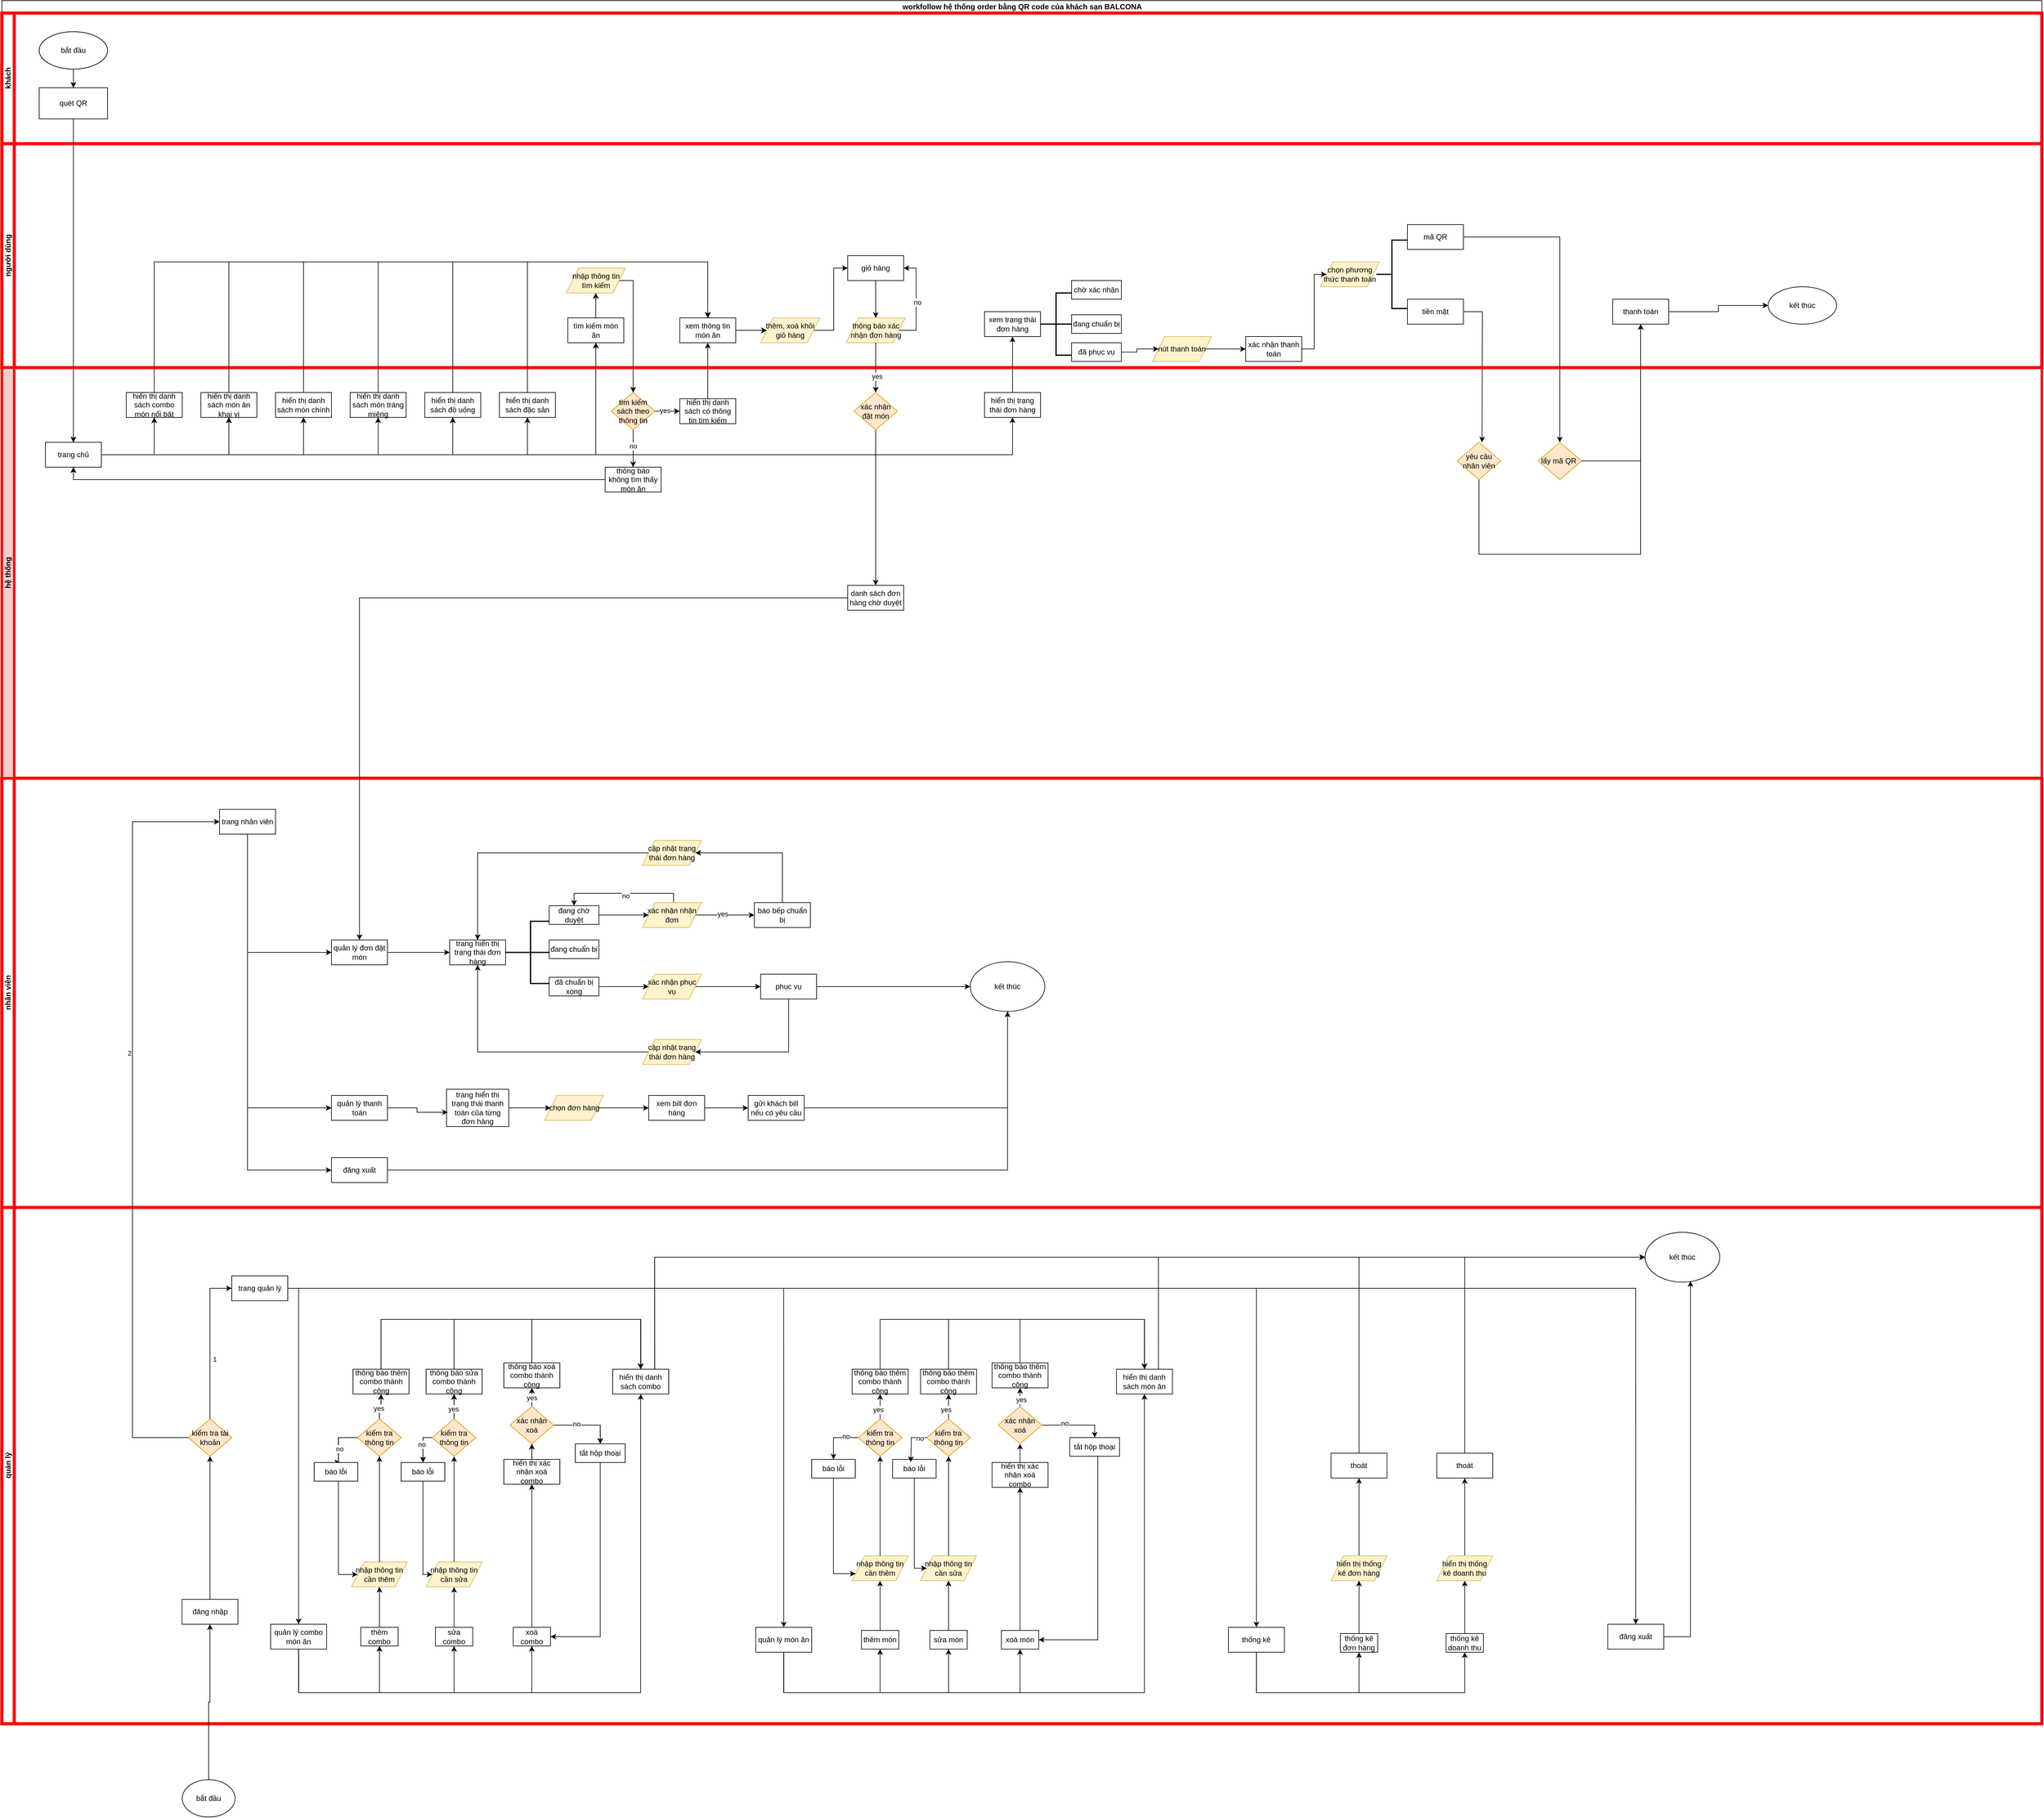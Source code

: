 <mxfile version="24.9.0" pages="3">
  <diagram name="workfollow" id="1DMesU5spUel-o7tlGQU">
    <mxGraphModel dx="4734" dy="746" grid="1" gridSize="10" guides="1" tooltips="1" connect="1" arrows="1" fold="1" page="1" pageScale="1" pageWidth="3300" pageHeight="4681" math="0" shadow="0">
      <root>
        <mxCell id="0" />
        <mxCell id="1" parent="0" />
        <mxCell id="ZxdC_crA-25UIV2Cpeeq-96" value="nhân viên" style="swimlane;startSize=20;horizontal=0;html=1;strokeColor=#FF0000;strokeWidth=5;" parent="1" vertex="1">
          <mxGeometry x="-3280" y="1320" width="3280" height="690" as="geometry">
            <mxRectangle y="480" width="1620" height="30" as="alternateBounds" />
          </mxGeometry>
        </mxCell>
        <mxCell id="z2Hd3h4ekrlAKAY5HsK9-242" style="edgeStyle=orthogonalEdgeStyle;rounded=0;orthogonalLoop=1;jettySize=auto;html=1;entryX=0;entryY=0.5;entryDx=0;entryDy=0;" parent="ZxdC_crA-25UIV2Cpeeq-96" source="z2Hd3h4ekrlAKAY5HsK9-183" target="z2Hd3h4ekrlAKAY5HsK9-221" edge="1">
          <mxGeometry relative="1" as="geometry">
            <Array as="points">
              <mxPoint x="395" y="280" />
            </Array>
          </mxGeometry>
        </mxCell>
        <mxCell id="z2Hd3h4ekrlAKAY5HsK9-288" style="edgeStyle=orthogonalEdgeStyle;rounded=0;orthogonalLoop=1;jettySize=auto;html=1;entryX=0;entryY=0.5;entryDx=0;entryDy=0;" parent="ZxdC_crA-25UIV2Cpeeq-96" source="z2Hd3h4ekrlAKAY5HsK9-183" target="z2Hd3h4ekrlAKAY5HsK9-287" edge="1">
          <mxGeometry relative="1" as="geometry">
            <Array as="points">
              <mxPoint x="395" y="530" />
            </Array>
          </mxGeometry>
        </mxCell>
        <mxCell id="z2Hd3h4ekrlAKAY5HsK9-346" style="edgeStyle=orthogonalEdgeStyle;rounded=0;orthogonalLoop=1;jettySize=auto;html=1;entryX=0;entryY=0.5;entryDx=0;entryDy=0;" parent="ZxdC_crA-25UIV2Cpeeq-96" source="z2Hd3h4ekrlAKAY5HsK9-183" target="z2Hd3h4ekrlAKAY5HsK9-345" edge="1">
          <mxGeometry relative="1" as="geometry">
            <Array as="points">
              <mxPoint x="395" y="630" />
            </Array>
          </mxGeometry>
        </mxCell>
        <mxCell id="z2Hd3h4ekrlAKAY5HsK9-183" value="trang nhân viên" style="rounded=0;whiteSpace=wrap;html=1;" parent="ZxdC_crA-25UIV2Cpeeq-96" vertex="1">
          <mxGeometry x="350" y="50" width="90" height="40" as="geometry" />
        </mxCell>
        <mxCell id="z2Hd3h4ekrlAKAY5HsK9-248" style="edgeStyle=orthogonalEdgeStyle;rounded=0;orthogonalLoop=1;jettySize=auto;html=1;entryX=0;entryY=0.5;entryDx=0;entryDy=0;" parent="ZxdC_crA-25UIV2Cpeeq-96" source="z2Hd3h4ekrlAKAY5HsK9-221" target="z2Hd3h4ekrlAKAY5HsK9-246" edge="1">
          <mxGeometry relative="1" as="geometry" />
        </mxCell>
        <mxCell id="z2Hd3h4ekrlAKAY5HsK9-221" value="quản lý đơn đặt món" style="rounded=0;whiteSpace=wrap;html=1;" parent="ZxdC_crA-25UIV2Cpeeq-96" vertex="1">
          <mxGeometry x="530" y="260" width="90" height="40" as="geometry" />
        </mxCell>
        <mxCell id="z2Hd3h4ekrlAKAY5HsK9-246" value="trang hiển thị trạng thái đơn hàng" style="rounded=0;whiteSpace=wrap;html=1;" parent="ZxdC_crA-25UIV2Cpeeq-96" vertex="1">
          <mxGeometry x="720" y="260" width="90" height="40" as="geometry" />
        </mxCell>
        <mxCell id="z2Hd3h4ekrlAKAY5HsK9-252" style="edgeStyle=orthogonalEdgeStyle;rounded=0;orthogonalLoop=1;jettySize=auto;html=1;" parent="ZxdC_crA-25UIV2Cpeeq-96" source="z2Hd3h4ekrlAKAY5HsK9-249" target="z2Hd3h4ekrlAKAY5HsK9-251" edge="1">
          <mxGeometry relative="1" as="geometry" />
        </mxCell>
        <mxCell id="z2Hd3h4ekrlAKAY5HsK9-272" value="yes" style="edgeLabel;html=1;align=center;verticalAlign=middle;resizable=0;points=[];" parent="z2Hd3h4ekrlAKAY5HsK9-252" vertex="1" connectable="0">
          <mxGeometry x="-0.063" y="2" relative="1" as="geometry">
            <mxPoint x="-1" as="offset" />
          </mxGeometry>
        </mxCell>
        <mxCell id="z2Hd3h4ekrlAKAY5HsK9-273" style="edgeStyle=orthogonalEdgeStyle;rounded=0;orthogonalLoop=1;jettySize=auto;html=1;entryX=0.5;entryY=0;entryDx=0;entryDy=0;" parent="ZxdC_crA-25UIV2Cpeeq-96" source="z2Hd3h4ekrlAKAY5HsK9-249" target="z2Hd3h4ekrlAKAY5HsK9-262" edge="1">
          <mxGeometry relative="1" as="geometry">
            <Array as="points">
              <mxPoint x="1080" y="185" />
              <mxPoint x="920" y="185" />
            </Array>
          </mxGeometry>
        </mxCell>
        <mxCell id="z2Hd3h4ekrlAKAY5HsK9-274" value="no" style="edgeLabel;html=1;align=center;verticalAlign=middle;resizable=0;points=[];" parent="z2Hd3h4ekrlAKAY5HsK9-273" vertex="1" connectable="0">
          <mxGeometry x="-0.059" y="4" relative="1" as="geometry">
            <mxPoint x="-1" as="offset" />
          </mxGeometry>
        </mxCell>
        <mxCell id="z2Hd3h4ekrlAKAY5HsK9-249" value="xác nhận nhận đơn" style="shape=parallelogram;perimeter=parallelogramPerimeter;whiteSpace=wrap;html=1;fixedSize=1;fillColor=#fff2cc;strokeColor=#d6b656;" parent="ZxdC_crA-25UIV2Cpeeq-96" vertex="1">
          <mxGeometry x="1030" y="200" width="95" height="40" as="geometry" />
        </mxCell>
        <mxCell id="z2Hd3h4ekrlAKAY5HsK9-255" style="edgeStyle=orthogonalEdgeStyle;rounded=0;orthogonalLoop=1;jettySize=auto;html=1;entryX=1;entryY=0.5;entryDx=0;entryDy=0;" parent="ZxdC_crA-25UIV2Cpeeq-96" source="z2Hd3h4ekrlAKAY5HsK9-251" target="z2Hd3h4ekrlAKAY5HsK9-254" edge="1">
          <mxGeometry relative="1" as="geometry">
            <Array as="points">
              <mxPoint x="1255" y="120" />
            </Array>
          </mxGeometry>
        </mxCell>
        <mxCell id="z2Hd3h4ekrlAKAY5HsK9-251" value="báo bếp chuẩn bị" style="rounded=0;whiteSpace=wrap;html=1;" parent="ZxdC_crA-25UIV2Cpeeq-96" vertex="1">
          <mxGeometry x="1210" y="200" width="90" height="40" as="geometry" />
        </mxCell>
        <mxCell id="z2Hd3h4ekrlAKAY5HsK9-275" style="edgeStyle=orthogonalEdgeStyle;rounded=0;orthogonalLoop=1;jettySize=auto;html=1;entryX=0.5;entryY=0;entryDx=0;entryDy=0;" parent="ZxdC_crA-25UIV2Cpeeq-96" source="z2Hd3h4ekrlAKAY5HsK9-254" target="z2Hd3h4ekrlAKAY5HsK9-246" edge="1">
          <mxGeometry relative="1" as="geometry" />
        </mxCell>
        <mxCell id="z2Hd3h4ekrlAKAY5HsK9-254" value="cập nhật trạng thái đơn hàng" style="shape=parallelogram;perimeter=parallelogramPerimeter;whiteSpace=wrap;html=1;fixedSize=1;fillColor=#fff2cc;strokeColor=#d6b656;" parent="ZxdC_crA-25UIV2Cpeeq-96" vertex="1">
          <mxGeometry x="1030" y="100" width="95" height="40" as="geometry" />
        </mxCell>
        <mxCell id="z2Hd3h4ekrlAKAY5HsK9-260" value="" style="strokeWidth=2;html=1;shape=mxgraph.flowchart.annotation_2;align=left;labelPosition=right;pointerEvents=1;" parent="ZxdC_crA-25UIV2Cpeeq-96" vertex="1">
          <mxGeometry x="810" y="230" width="80" height="100" as="geometry" />
        </mxCell>
        <mxCell id="z2Hd3h4ekrlAKAY5HsK9-271" style="edgeStyle=orthogonalEdgeStyle;rounded=0;orthogonalLoop=1;jettySize=auto;html=1;entryX=0;entryY=0.5;entryDx=0;entryDy=0;" parent="ZxdC_crA-25UIV2Cpeeq-96" source="z2Hd3h4ekrlAKAY5HsK9-262" target="z2Hd3h4ekrlAKAY5HsK9-249" edge="1">
          <mxGeometry relative="1" as="geometry" />
        </mxCell>
        <mxCell id="z2Hd3h4ekrlAKAY5HsK9-262" value="đang chờ duyệt" style="rounded=0;whiteSpace=wrap;html=1;" parent="ZxdC_crA-25UIV2Cpeeq-96" vertex="1">
          <mxGeometry x="880" y="205" width="80" height="30" as="geometry" />
        </mxCell>
        <mxCell id="z2Hd3h4ekrlAKAY5HsK9-263" value="đang chuẩn bị" style="rounded=0;whiteSpace=wrap;html=1;" parent="ZxdC_crA-25UIV2Cpeeq-96" vertex="1">
          <mxGeometry x="880" y="260" width="80" height="30" as="geometry" />
        </mxCell>
        <mxCell id="z2Hd3h4ekrlAKAY5HsK9-268" value="" style="endArrow=none;html=1;rounded=0;strokeWidth=2;" parent="ZxdC_crA-25UIV2Cpeeq-96" source="z2Hd3h4ekrlAKAY5HsK9-246" edge="1">
          <mxGeometry width="50" height="50" relative="1" as="geometry">
            <mxPoint x="4090" y="-990" as="sourcePoint" />
            <mxPoint x="880.711" y="280" as="targetPoint" />
          </mxGeometry>
        </mxCell>
        <mxCell id="z2Hd3h4ekrlAKAY5HsK9-277" style="edgeStyle=orthogonalEdgeStyle;rounded=0;orthogonalLoop=1;jettySize=auto;html=1;entryX=0;entryY=0.5;entryDx=0;entryDy=0;" parent="ZxdC_crA-25UIV2Cpeeq-96" source="z2Hd3h4ekrlAKAY5HsK9-270" target="z2Hd3h4ekrlAKAY5HsK9-276" edge="1">
          <mxGeometry relative="1" as="geometry" />
        </mxCell>
        <mxCell id="z2Hd3h4ekrlAKAY5HsK9-270" value="đã chuẩn bị xong" style="rounded=0;whiteSpace=wrap;html=1;" parent="ZxdC_crA-25UIV2Cpeeq-96" vertex="1">
          <mxGeometry x="880" y="320" width="80" height="30" as="geometry" />
        </mxCell>
        <mxCell id="z2Hd3h4ekrlAKAY5HsK9-279" style="edgeStyle=orthogonalEdgeStyle;rounded=0;orthogonalLoop=1;jettySize=auto;html=1;entryX=0;entryY=0.5;entryDx=0;entryDy=0;" parent="ZxdC_crA-25UIV2Cpeeq-96" source="z2Hd3h4ekrlAKAY5HsK9-276" target="z2Hd3h4ekrlAKAY5HsK9-278" edge="1">
          <mxGeometry relative="1" as="geometry" />
        </mxCell>
        <mxCell id="z2Hd3h4ekrlAKAY5HsK9-276" value="xác nhận phục vụ" style="shape=parallelogram;perimeter=parallelogramPerimeter;whiteSpace=wrap;html=1;fixedSize=1;fillColor=#fff2cc;strokeColor=#d6b656;" parent="ZxdC_crA-25UIV2Cpeeq-96" vertex="1">
          <mxGeometry x="1030" y="315" width="95" height="40" as="geometry" />
        </mxCell>
        <mxCell id="z2Hd3h4ekrlAKAY5HsK9-282" style="edgeStyle=orthogonalEdgeStyle;rounded=0;orthogonalLoop=1;jettySize=auto;html=1;entryX=1;entryY=0.5;entryDx=0;entryDy=0;" parent="ZxdC_crA-25UIV2Cpeeq-96" source="z2Hd3h4ekrlAKAY5HsK9-278" target="z2Hd3h4ekrlAKAY5HsK9-281" edge="1">
          <mxGeometry relative="1" as="geometry">
            <Array as="points">
              <mxPoint x="1265" y="440" />
            </Array>
          </mxGeometry>
        </mxCell>
        <mxCell id="z2Hd3h4ekrlAKAY5HsK9-286" style="edgeStyle=orthogonalEdgeStyle;rounded=0;orthogonalLoop=1;jettySize=auto;html=1;" parent="ZxdC_crA-25UIV2Cpeeq-96" source="z2Hd3h4ekrlAKAY5HsK9-278" target="z2Hd3h4ekrlAKAY5HsK9-285" edge="1">
          <mxGeometry relative="1" as="geometry" />
        </mxCell>
        <mxCell id="z2Hd3h4ekrlAKAY5HsK9-278" value="phục vụ" style="rounded=0;whiteSpace=wrap;html=1;" parent="ZxdC_crA-25UIV2Cpeeq-96" vertex="1">
          <mxGeometry x="1220" y="315" width="90" height="40" as="geometry" />
        </mxCell>
        <mxCell id="z2Hd3h4ekrlAKAY5HsK9-283" style="edgeStyle=orthogonalEdgeStyle;rounded=0;orthogonalLoop=1;jettySize=auto;html=1;exitX=0;exitY=0.5;exitDx=0;exitDy=0;entryX=0.5;entryY=1;entryDx=0;entryDy=0;" parent="ZxdC_crA-25UIV2Cpeeq-96" source="z2Hd3h4ekrlAKAY5HsK9-281" target="z2Hd3h4ekrlAKAY5HsK9-246" edge="1">
          <mxGeometry relative="1" as="geometry" />
        </mxCell>
        <mxCell id="z2Hd3h4ekrlAKAY5HsK9-281" value="cập nhật trạng thái đơn hàng" style="shape=parallelogram;perimeter=parallelogramPerimeter;whiteSpace=wrap;html=1;fixedSize=1;fillColor=#fff2cc;strokeColor=#d6b656;" parent="ZxdC_crA-25UIV2Cpeeq-96" vertex="1">
          <mxGeometry x="1030" y="420" width="95" height="40" as="geometry" />
        </mxCell>
        <mxCell id="z2Hd3h4ekrlAKAY5HsK9-285" value="kết thúc" style="ellipse;whiteSpace=wrap;html=1;" parent="ZxdC_crA-25UIV2Cpeeq-96" vertex="1">
          <mxGeometry x="1557" y="295" width="120" height="80" as="geometry" />
        </mxCell>
        <mxCell id="z2Hd3h4ekrlAKAY5HsK9-287" value="quản lý thanh toán" style="rounded=0;whiteSpace=wrap;html=1;" parent="ZxdC_crA-25UIV2Cpeeq-96" vertex="1">
          <mxGeometry x="530" y="510" width="90" height="40" as="geometry" />
        </mxCell>
        <mxCell id="z2Hd3h4ekrlAKAY5HsK9-339" style="edgeStyle=orthogonalEdgeStyle;rounded=0;orthogonalLoop=1;jettySize=auto;html=1;entryX=0;entryY=0.5;entryDx=0;entryDy=0;" parent="ZxdC_crA-25UIV2Cpeeq-96" source="z2Hd3h4ekrlAKAY5HsK9-336" target="z2Hd3h4ekrlAKAY5HsK9-338" edge="1">
          <mxGeometry relative="1" as="geometry" />
        </mxCell>
        <mxCell id="z2Hd3h4ekrlAKAY5HsK9-336" value="trang hiển thị trạng thái thanh toán của từng đơn hàng" style="rounded=0;whiteSpace=wrap;html=1;" parent="ZxdC_crA-25UIV2Cpeeq-96" vertex="1">
          <mxGeometry x="715" y="500" width="100" height="60" as="geometry" />
        </mxCell>
        <mxCell id="z2Hd3h4ekrlAKAY5HsK9-337" style="edgeStyle=orthogonalEdgeStyle;rounded=0;orthogonalLoop=1;jettySize=auto;html=1;entryX=0.02;entryY=0.617;entryDx=0;entryDy=0;entryPerimeter=0;" parent="ZxdC_crA-25UIV2Cpeeq-96" source="z2Hd3h4ekrlAKAY5HsK9-287" target="z2Hd3h4ekrlAKAY5HsK9-336" edge="1">
          <mxGeometry relative="1" as="geometry" />
        </mxCell>
        <mxCell id="z2Hd3h4ekrlAKAY5HsK9-341" style="edgeStyle=orthogonalEdgeStyle;rounded=0;orthogonalLoop=1;jettySize=auto;html=1;entryX=0;entryY=0.5;entryDx=0;entryDy=0;" parent="ZxdC_crA-25UIV2Cpeeq-96" source="z2Hd3h4ekrlAKAY5HsK9-338" target="z2Hd3h4ekrlAKAY5HsK9-340" edge="1">
          <mxGeometry relative="1" as="geometry" />
        </mxCell>
        <mxCell id="z2Hd3h4ekrlAKAY5HsK9-338" value="chọn đơn hàng" style="shape=parallelogram;perimeter=parallelogramPerimeter;whiteSpace=wrap;html=1;fixedSize=1;fillColor=#fff2cc;strokeColor=#d6b656;" parent="ZxdC_crA-25UIV2Cpeeq-96" vertex="1">
          <mxGeometry x="872.5" y="510" width="95" height="40" as="geometry" />
        </mxCell>
        <mxCell id="z2Hd3h4ekrlAKAY5HsK9-343" style="edgeStyle=orthogonalEdgeStyle;rounded=0;orthogonalLoop=1;jettySize=auto;html=1;entryX=0;entryY=0.5;entryDx=0;entryDy=0;" parent="ZxdC_crA-25UIV2Cpeeq-96" source="z2Hd3h4ekrlAKAY5HsK9-340" target="z2Hd3h4ekrlAKAY5HsK9-342" edge="1">
          <mxGeometry relative="1" as="geometry" />
        </mxCell>
        <mxCell id="z2Hd3h4ekrlAKAY5HsK9-340" value="xem bill đơn hàng" style="rounded=0;whiteSpace=wrap;html=1;" parent="ZxdC_crA-25UIV2Cpeeq-96" vertex="1">
          <mxGeometry x="1040" y="510" width="90" height="40" as="geometry" />
        </mxCell>
        <mxCell id="z2Hd3h4ekrlAKAY5HsK9-344" style="edgeStyle=orthogonalEdgeStyle;rounded=0;orthogonalLoop=1;jettySize=auto;html=1;entryX=0.5;entryY=1;entryDx=0;entryDy=0;" parent="ZxdC_crA-25UIV2Cpeeq-96" source="z2Hd3h4ekrlAKAY5HsK9-342" target="z2Hd3h4ekrlAKAY5HsK9-285" edge="1">
          <mxGeometry relative="1" as="geometry" />
        </mxCell>
        <mxCell id="z2Hd3h4ekrlAKAY5HsK9-342" value="gửi khách bill nếu có yêu cầu" style="rounded=0;whiteSpace=wrap;html=1;" parent="ZxdC_crA-25UIV2Cpeeq-96" vertex="1">
          <mxGeometry x="1200" y="510" width="90" height="40" as="geometry" />
        </mxCell>
        <mxCell id="z2Hd3h4ekrlAKAY5HsK9-348" style="edgeStyle=orthogonalEdgeStyle;rounded=0;orthogonalLoop=1;jettySize=auto;html=1;entryX=0.5;entryY=1;entryDx=0;entryDy=0;" parent="ZxdC_crA-25UIV2Cpeeq-96" source="z2Hd3h4ekrlAKAY5HsK9-345" target="z2Hd3h4ekrlAKAY5HsK9-285" edge="1">
          <mxGeometry relative="1" as="geometry" />
        </mxCell>
        <mxCell id="z2Hd3h4ekrlAKAY5HsK9-345" value="đăng xuất" style="rounded=0;whiteSpace=wrap;html=1;" parent="ZxdC_crA-25UIV2Cpeeq-96" vertex="1">
          <mxGeometry x="530" y="610" width="90" height="40" as="geometry" />
        </mxCell>
        <mxCell id="ZxdC_crA-25UIV2Cpeeq-56" value="workfollow hệ thống order bằng QR code của khách sạn BALCONA" style="swimlane;childLayout=stackLayout;resizeParent=1;resizeParentMax=0;horizontal=1;startSize=20;horizontalStack=0;html=1;" parent="1" vertex="1">
          <mxGeometry x="-3280" y="70" width="3280" height="1250" as="geometry" />
        </mxCell>
        <mxCell id="ZxdC_crA-25UIV2Cpeeq-57" value="khách" style="swimlane;startSize=20;horizontal=0;html=1;fontSize=12;strokeColor=#FF0000;strokeWidth=5;" parent="ZxdC_crA-25UIV2Cpeeq-56" vertex="1">
          <mxGeometry y="20" width="3280" height="210" as="geometry" />
        </mxCell>
        <mxCell id="ZxdC_crA-25UIV2Cpeeq-58" style="edgeStyle=orthogonalEdgeStyle;rounded=0;orthogonalLoop=1;jettySize=auto;html=1;entryX=0.5;entryY=0;entryDx=0;entryDy=0;" parent="ZxdC_crA-25UIV2Cpeeq-57" source="ZxdC_crA-25UIV2Cpeeq-59" target="ZxdC_crA-25UIV2Cpeeq-60" edge="1">
          <mxGeometry relative="1" as="geometry" />
        </mxCell>
        <mxCell id="ZxdC_crA-25UIV2Cpeeq-59" value="bắt đầu" style="ellipse;whiteSpace=wrap;html=1;" parent="ZxdC_crA-25UIV2Cpeeq-57" vertex="1">
          <mxGeometry x="60" y="30" width="110" height="60" as="geometry" />
        </mxCell>
        <mxCell id="ZxdC_crA-25UIV2Cpeeq-60" value="quét QR" style="rounded=0;whiteSpace=wrap;html=1;" parent="ZxdC_crA-25UIV2Cpeeq-57" vertex="1">
          <mxGeometry x="60" y="120" width="110" height="50" as="geometry" />
        </mxCell>
        <mxCell id="ZxdC_crA-25UIV2Cpeeq-61" value="người dùng" style="swimlane;startSize=20;horizontal=0;html=1;strokeWidth=5;strokeColor=#FF0000;" parent="ZxdC_crA-25UIV2Cpeeq-56" vertex="1">
          <mxGeometry y="230" width="3280" height="360" as="geometry" />
        </mxCell>
        <mxCell id="ZxdC_crA-25UIV2Cpeeq-62" style="edgeStyle=orthogonalEdgeStyle;rounded=0;orthogonalLoop=1;jettySize=auto;html=1;entryX=0.5;entryY=0;entryDx=0;entryDy=0;" parent="ZxdC_crA-25UIV2Cpeeq-61" edge="1">
          <mxGeometry relative="1" as="geometry">
            <Array as="points">
              <mxPoint x="1063" y="10" />
              <mxPoint x="1360" y="10" />
            </Array>
            <mxPoint x="1063" y="30" as="sourcePoint" />
          </mxGeometry>
        </mxCell>
        <mxCell id="ZxdC_crA-25UIV2Cpeeq-63" style="edgeStyle=orthogonalEdgeStyle;rounded=0;orthogonalLoop=1;jettySize=auto;html=1;entryX=0.5;entryY=0;entryDx=0;entryDy=0;" parent="ZxdC_crA-25UIV2Cpeeq-61" edge="1">
          <mxGeometry relative="1" as="geometry">
            <Array as="points">
              <mxPoint x="1290" y="-60" />
              <mxPoint x="930" y="-60" />
            </Array>
            <mxPoint x="930" y="20" as="targetPoint" />
          </mxGeometry>
        </mxCell>
        <mxCell id="ZxdC_crA-25UIV2Cpeeq-64" style="edgeStyle=orthogonalEdgeStyle;rounded=0;orthogonalLoop=1;jettySize=auto;html=1;" parent="ZxdC_crA-25UIV2Cpeeq-61" source="ZxdC_crA-25UIV2Cpeeq-65" target="ZxdC_crA-25UIV2Cpeeq-68" edge="1">
          <mxGeometry relative="1" as="geometry" />
        </mxCell>
        <mxCell id="ZxdC_crA-25UIV2Cpeeq-65" value="tìm kiếm món ăn" style="rounded=0;whiteSpace=wrap;html=1;" parent="ZxdC_crA-25UIV2Cpeeq-61" vertex="1">
          <mxGeometry x="910" y="280" width="90" height="40" as="geometry" />
        </mxCell>
        <mxCell id="ZxdC_crA-25UIV2Cpeeq-66" style="edgeStyle=orthogonalEdgeStyle;rounded=0;orthogonalLoop=1;jettySize=auto;html=1;entryX=0;entryY=0.5;entryDx=0;entryDy=0;" parent="ZxdC_crA-25UIV2Cpeeq-61" source="ZxdC_crA-25UIV2Cpeeq-67" edge="1">
          <mxGeometry relative="1" as="geometry">
            <mxPoint x="1230" y="300" as="targetPoint" />
          </mxGeometry>
        </mxCell>
        <mxCell id="ZxdC_crA-25UIV2Cpeeq-67" value="xem thông tin món ăn" style="rounded=0;whiteSpace=wrap;html=1;" parent="ZxdC_crA-25UIV2Cpeeq-61" vertex="1">
          <mxGeometry x="1090" y="280" width="90" height="40" as="geometry" />
        </mxCell>
        <mxCell id="ZxdC_crA-25UIV2Cpeeq-68" value="nhập thông tin tìm kiếm" style="shape=parallelogram;perimeter=parallelogramPerimeter;whiteSpace=wrap;html=1;fixedSize=1;fillColor=#fff2cc;strokeColor=#d6b656;" parent="ZxdC_crA-25UIV2Cpeeq-61" vertex="1">
          <mxGeometry x="907.5" y="200" width="95" height="40" as="geometry" />
        </mxCell>
        <mxCell id="ZxdC_crA-25UIV2Cpeeq-73" style="edgeStyle=orthogonalEdgeStyle;rounded=0;orthogonalLoop=1;jettySize=auto;html=1;entryX=0;entryY=0.5;entryDx=0;entryDy=0;" parent="ZxdC_crA-25UIV2Cpeeq-56" edge="1">
          <mxGeometry relative="1" as="geometry">
            <Array as="points">
              <mxPoint x="60" y="820" />
              <mxPoint x="60" y="990" />
            </Array>
            <mxPoint x="80" y="820" as="sourcePoint" />
          </mxGeometry>
        </mxCell>
        <mxCell id="ZxdC_crA-25UIV2Cpeeq-74" value="no" style="edgeLabel;html=1;align=center;verticalAlign=middle;resizable=0;points=[];" parent="ZxdC_crA-25UIV2Cpeeq-73" vertex="1" connectable="0">
          <mxGeometry x="-0.434" relative="1" as="geometry">
            <mxPoint as="offset" />
          </mxGeometry>
        </mxCell>
        <mxCell id="ZxdC_crA-25UIV2Cpeeq-75" value="hệ thống" style="swimlane;startSize=20;horizontal=0;html=1;fillColor=#f8cecc;strokeColor=#FF0000;strokeWidth=4;" parent="ZxdC_crA-25UIV2Cpeeq-56" vertex="1">
          <mxGeometry y="590" width="3280" height="660" as="geometry">
            <mxRectangle y="480" width="1620" height="30" as="alternateBounds" />
          </mxGeometry>
        </mxCell>
        <mxCell id="ZxdC_crA-25UIV2Cpeeq-76" style="edgeStyle=orthogonalEdgeStyle;rounded=0;orthogonalLoop=1;jettySize=auto;html=1;entryX=0.5;entryY=1;entryDx=0;entryDy=0;" parent="ZxdC_crA-25UIV2Cpeeq-75" source="ZxdC_crA-25UIV2Cpeeq-82" target="ZxdC_crA-25UIV2Cpeeq-83" edge="1">
          <mxGeometry relative="1" as="geometry" />
        </mxCell>
        <mxCell id="ZxdC_crA-25UIV2Cpeeq-77" style="edgeStyle=orthogonalEdgeStyle;rounded=0;orthogonalLoop=1;jettySize=auto;html=1;entryX=0.5;entryY=1;entryDx=0;entryDy=0;" parent="ZxdC_crA-25UIV2Cpeeq-75" source="ZxdC_crA-25UIV2Cpeeq-82" target="ZxdC_crA-25UIV2Cpeeq-84" edge="1">
          <mxGeometry relative="1" as="geometry" />
        </mxCell>
        <mxCell id="ZxdC_crA-25UIV2Cpeeq-78" style="edgeStyle=orthogonalEdgeStyle;rounded=0;orthogonalLoop=1;jettySize=auto;html=1;entryX=0.5;entryY=1;entryDx=0;entryDy=0;" parent="ZxdC_crA-25UIV2Cpeeq-75" source="ZxdC_crA-25UIV2Cpeeq-82" target="ZxdC_crA-25UIV2Cpeeq-85" edge="1">
          <mxGeometry relative="1" as="geometry" />
        </mxCell>
        <mxCell id="ZxdC_crA-25UIV2Cpeeq-79" style="edgeStyle=orthogonalEdgeStyle;rounded=0;orthogonalLoop=1;jettySize=auto;html=1;entryX=0.5;entryY=1;entryDx=0;entryDy=0;" parent="ZxdC_crA-25UIV2Cpeeq-75" source="ZxdC_crA-25UIV2Cpeeq-82" target="ZxdC_crA-25UIV2Cpeeq-86" edge="1">
          <mxGeometry relative="1" as="geometry" />
        </mxCell>
        <mxCell id="ZxdC_crA-25UIV2Cpeeq-80" style="edgeStyle=orthogonalEdgeStyle;rounded=0;orthogonalLoop=1;jettySize=auto;html=1;entryX=0.5;entryY=1;entryDx=0;entryDy=0;" parent="ZxdC_crA-25UIV2Cpeeq-75" source="ZxdC_crA-25UIV2Cpeeq-82" target="ZxdC_crA-25UIV2Cpeeq-87" edge="1">
          <mxGeometry relative="1" as="geometry" />
        </mxCell>
        <mxCell id="ZxdC_crA-25UIV2Cpeeq-81" style="edgeStyle=orthogonalEdgeStyle;rounded=0;orthogonalLoop=1;jettySize=auto;html=1;entryX=0.5;entryY=1;entryDx=0;entryDy=0;" parent="ZxdC_crA-25UIV2Cpeeq-75" source="ZxdC_crA-25UIV2Cpeeq-82" target="ZxdC_crA-25UIV2Cpeeq-88" edge="1">
          <mxGeometry relative="1" as="geometry" />
        </mxCell>
        <mxCell id="ZxdC_crA-25UIV2Cpeeq-82" value="trang chủ" style="rounded=0;whiteSpace=wrap;html=1;" parent="ZxdC_crA-25UIV2Cpeeq-75" vertex="1">
          <mxGeometry x="70" y="120" width="90" height="40" as="geometry" />
        </mxCell>
        <mxCell id="ZxdC_crA-25UIV2Cpeeq-83" value="hiển thị danh sách combo món nổi bật" style="rounded=0;whiteSpace=wrap;html=1;" parent="ZxdC_crA-25UIV2Cpeeq-75" vertex="1">
          <mxGeometry x="200" y="40" width="90" height="40" as="geometry" />
        </mxCell>
        <mxCell id="ZxdC_crA-25UIV2Cpeeq-84" value="hiển thị danh sách món ăn khai vị" style="rounded=0;whiteSpace=wrap;html=1;" parent="ZxdC_crA-25UIV2Cpeeq-75" vertex="1">
          <mxGeometry x="320" y="40" width="90" height="40" as="geometry" />
        </mxCell>
        <mxCell id="ZxdC_crA-25UIV2Cpeeq-85" value="hiển thị danh sách món chính" style="rounded=0;whiteSpace=wrap;html=1;" parent="ZxdC_crA-25UIV2Cpeeq-75" vertex="1">
          <mxGeometry x="440" y="40" width="90" height="40" as="geometry" />
        </mxCell>
        <mxCell id="ZxdC_crA-25UIV2Cpeeq-86" value="hiển thị danh sách món tráng miệng" style="rounded=0;whiteSpace=wrap;html=1;" parent="ZxdC_crA-25UIV2Cpeeq-75" vertex="1">
          <mxGeometry x="560" y="40" width="90" height="40" as="geometry" />
        </mxCell>
        <mxCell id="ZxdC_crA-25UIV2Cpeeq-87" value="hiển thị danh sách đồ uống" style="rounded=0;whiteSpace=wrap;html=1;" parent="ZxdC_crA-25UIV2Cpeeq-75" vertex="1">
          <mxGeometry x="680" y="40" width="90" height="40" as="geometry" />
        </mxCell>
        <mxCell id="ZxdC_crA-25UIV2Cpeeq-88" value="hiển thị danh sách đặc sản" style="rounded=0;whiteSpace=wrap;html=1;" parent="ZxdC_crA-25UIV2Cpeeq-75" vertex="1">
          <mxGeometry x="800" y="40" width="90" height="40" as="geometry" />
        </mxCell>
        <mxCell id="ZxdC_crA-25UIV2Cpeeq-89" style="edgeStyle=orthogonalEdgeStyle;rounded=0;orthogonalLoop=1;jettySize=auto;html=1;entryX=0;entryY=0.5;entryDx=0;entryDy=0;" parent="ZxdC_crA-25UIV2Cpeeq-75" source="ZxdC_crA-25UIV2Cpeeq-91" target="ZxdC_crA-25UIV2Cpeeq-92" edge="1">
          <mxGeometry relative="1" as="geometry" />
        </mxCell>
        <mxCell id="ZxdC_crA-25UIV2Cpeeq-90" value="yes" style="edgeLabel;html=1;align=center;verticalAlign=middle;resizable=0;points=[];" parent="ZxdC_crA-25UIV2Cpeeq-89" vertex="1" connectable="0">
          <mxGeometry x="-0.2" y="1" relative="1" as="geometry">
            <mxPoint as="offset" />
          </mxGeometry>
        </mxCell>
        <mxCell id="ZxdC_crA-25UIV2Cpeeq-150" style="edgeStyle=orthogonalEdgeStyle;rounded=0;orthogonalLoop=1;jettySize=auto;html=1;entryX=0.5;entryY=0;entryDx=0;entryDy=0;" parent="ZxdC_crA-25UIV2Cpeeq-75" source="ZxdC_crA-25UIV2Cpeeq-91" target="ZxdC_crA-25UIV2Cpeeq-149" edge="1">
          <mxGeometry relative="1" as="geometry" />
        </mxCell>
        <mxCell id="ZxdC_crA-25UIV2Cpeeq-151" value="no" style="edgeLabel;html=1;align=center;verticalAlign=middle;resizable=0;points=[];" parent="ZxdC_crA-25UIV2Cpeeq-150" vertex="1" connectable="0">
          <mxGeometry x="-0.149" relative="1" as="geometry">
            <mxPoint as="offset" />
          </mxGeometry>
        </mxCell>
        <mxCell id="ZxdC_crA-25UIV2Cpeeq-91" value="tìm kiếm sách theo thông tin" style="rhombus;whiteSpace=wrap;html=1;fillColor=#ffe6cc;strokeColor=#d79b00;" parent="ZxdC_crA-25UIV2Cpeeq-75" vertex="1">
          <mxGeometry x="980" y="40" width="70" height="60" as="geometry" />
        </mxCell>
        <mxCell id="ZxdC_crA-25UIV2Cpeeq-92" value="hiển thị danh sách có thông tin tìm kiếm" style="rounded=0;whiteSpace=wrap;html=1;" parent="ZxdC_crA-25UIV2Cpeeq-75" vertex="1">
          <mxGeometry x="1090" y="50" width="90" height="40" as="geometry" />
        </mxCell>
        <mxCell id="ZxdC_crA-25UIV2Cpeeq-152" style="edgeStyle=orthogonalEdgeStyle;rounded=0;orthogonalLoop=1;jettySize=auto;html=1;entryX=0.5;entryY=1;entryDx=0;entryDy=0;" parent="ZxdC_crA-25UIV2Cpeeq-75" source="ZxdC_crA-25UIV2Cpeeq-149" target="ZxdC_crA-25UIV2Cpeeq-82" edge="1">
          <mxGeometry relative="1" as="geometry" />
        </mxCell>
        <mxCell id="ZxdC_crA-25UIV2Cpeeq-149" value="thông báo không tìm thấy món ăn" style="rounded=0;whiteSpace=wrap;html=1;" parent="ZxdC_crA-25UIV2Cpeeq-75" vertex="1">
          <mxGeometry x="970" y="160" width="90" height="40" as="geometry" />
        </mxCell>
        <mxCell id="ZxdC_crA-25UIV2Cpeeq-288" value="workfollow hệ thống order bằng QR code của khách sạn BALCONA" style="swimlane;childLayout=stackLayout;resizeParent=1;resizeParentMax=0;horizontal=1;startSize=20;horizontalStack=0;html=1;" parent="ZxdC_crA-25UIV2Cpeeq-75" vertex="1">
          <mxGeometry y="-590" width="3280" height="1250" as="geometry" />
        </mxCell>
        <mxCell id="ZxdC_crA-25UIV2Cpeeq-289" value="khách" style="swimlane;startSize=20;horizontal=0;html=1;fontSize=12;strokeColor=#FF0000;strokeWidth=5;" parent="ZxdC_crA-25UIV2Cpeeq-288" vertex="1">
          <mxGeometry y="20" width="3280" height="210" as="geometry" />
        </mxCell>
        <mxCell id="ZxdC_crA-25UIV2Cpeeq-290" style="edgeStyle=orthogonalEdgeStyle;rounded=0;orthogonalLoop=1;jettySize=auto;html=1;entryX=0.5;entryY=0;entryDx=0;entryDy=0;" parent="ZxdC_crA-25UIV2Cpeeq-289" source="ZxdC_crA-25UIV2Cpeeq-291" target="ZxdC_crA-25UIV2Cpeeq-292" edge="1">
          <mxGeometry relative="1" as="geometry" />
        </mxCell>
        <mxCell id="ZxdC_crA-25UIV2Cpeeq-291" value="bắt đầu" style="ellipse;whiteSpace=wrap;html=1;" parent="ZxdC_crA-25UIV2Cpeeq-289" vertex="1">
          <mxGeometry x="60" y="30" width="110" height="60" as="geometry" />
        </mxCell>
        <mxCell id="ZxdC_crA-25UIV2Cpeeq-292" value="quét QR" style="rounded=0;whiteSpace=wrap;html=1;" parent="ZxdC_crA-25UIV2Cpeeq-289" vertex="1">
          <mxGeometry x="60" y="120" width="110" height="50" as="geometry" />
        </mxCell>
        <mxCell id="ZxdC_crA-25UIV2Cpeeq-293" value="người dùng" style="swimlane;startSize=20;horizontal=0;html=1;strokeWidth=5;strokeColor=#FF0000;" parent="ZxdC_crA-25UIV2Cpeeq-288" vertex="1">
          <mxGeometry y="230" width="3280" height="360" as="geometry" />
        </mxCell>
        <mxCell id="ZxdC_crA-25UIV2Cpeeq-294" style="edgeStyle=orthogonalEdgeStyle;rounded=0;orthogonalLoop=1;jettySize=auto;html=1;entryX=0.5;entryY=0;entryDx=0;entryDy=0;" parent="ZxdC_crA-25UIV2Cpeeq-293" edge="1">
          <mxGeometry relative="1" as="geometry">
            <Array as="points">
              <mxPoint x="1063" y="10" />
              <mxPoint x="1360" y="10" />
            </Array>
            <mxPoint x="1063" y="30" as="sourcePoint" />
          </mxGeometry>
        </mxCell>
        <mxCell id="ZxdC_crA-25UIV2Cpeeq-295" style="edgeStyle=orthogonalEdgeStyle;rounded=0;orthogonalLoop=1;jettySize=auto;html=1;entryX=0.5;entryY=0;entryDx=0;entryDy=0;" parent="ZxdC_crA-25UIV2Cpeeq-293" edge="1">
          <mxGeometry relative="1" as="geometry">
            <Array as="points">
              <mxPoint x="1290" y="-60" />
              <mxPoint x="930" y="-60" />
            </Array>
            <mxPoint x="930" y="20" as="targetPoint" />
          </mxGeometry>
        </mxCell>
        <mxCell id="ZxdC_crA-25UIV2Cpeeq-296" style="edgeStyle=orthogonalEdgeStyle;rounded=0;orthogonalLoop=1;jettySize=auto;html=1;" parent="ZxdC_crA-25UIV2Cpeeq-293" source="ZxdC_crA-25UIV2Cpeeq-297" target="ZxdC_crA-25UIV2Cpeeq-300" edge="1">
          <mxGeometry relative="1" as="geometry" />
        </mxCell>
        <mxCell id="ZxdC_crA-25UIV2Cpeeq-297" value="tìm kiếm món ăn" style="rounded=0;whiteSpace=wrap;html=1;" parent="ZxdC_crA-25UIV2Cpeeq-293" vertex="1">
          <mxGeometry x="910" y="280" width="90" height="40" as="geometry" />
        </mxCell>
        <mxCell id="ZxdC_crA-25UIV2Cpeeq-298" style="edgeStyle=orthogonalEdgeStyle;rounded=0;orthogonalLoop=1;jettySize=auto;html=1;entryX=0;entryY=0.5;entryDx=0;entryDy=0;" parent="ZxdC_crA-25UIV2Cpeeq-293" source="ZxdC_crA-25UIV2Cpeeq-299" edge="1">
          <mxGeometry relative="1" as="geometry">
            <mxPoint x="1230" y="300" as="targetPoint" />
          </mxGeometry>
        </mxCell>
        <mxCell id="ZxdC_crA-25UIV2Cpeeq-299" value="xem thông tin món ăn" style="rounded=0;whiteSpace=wrap;html=1;" parent="ZxdC_crA-25UIV2Cpeeq-293" vertex="1">
          <mxGeometry x="1090" y="280" width="90" height="40" as="geometry" />
        </mxCell>
        <mxCell id="ZxdC_crA-25UIV2Cpeeq-300" value="nhập thông tin tìm kiếm" style="shape=parallelogram;perimeter=parallelogramPerimeter;whiteSpace=wrap;html=1;fixedSize=1;fillColor=#fff2cc;strokeColor=#d6b656;" parent="ZxdC_crA-25UIV2Cpeeq-293" vertex="1">
          <mxGeometry x="907.5" y="200" width="95" height="40" as="geometry" />
        </mxCell>
        <mxCell id="z2Hd3h4ekrlAKAY5HsK9-5" style="edgeStyle=orthogonalEdgeStyle;rounded=0;orthogonalLoop=1;jettySize=auto;html=1;entryX=0;entryY=0.5;entryDx=0;entryDy=0;" parent="ZxdC_crA-25UIV2Cpeeq-293" source="ZxdC_crA-25UIV2Cpeeq-301" target="z2Hd3h4ekrlAKAY5HsK9-4" edge="1">
          <mxGeometry relative="1" as="geometry" />
        </mxCell>
        <mxCell id="ZxdC_crA-25UIV2Cpeeq-301" value="thêm, xoá khỏi giỏ hàng" style="shape=parallelogram;perimeter=parallelogramPerimeter;whiteSpace=wrap;html=1;fixedSize=1;fillColor=#fff2cc;strokeColor=#d6b656;" parent="ZxdC_crA-25UIV2Cpeeq-293" vertex="1">
          <mxGeometry x="1220" y="280" width="95" height="40" as="geometry" />
        </mxCell>
        <mxCell id="z2Hd3h4ekrlAKAY5HsK9-178" style="edgeStyle=orthogonalEdgeStyle;rounded=0;orthogonalLoop=1;jettySize=auto;html=1;entryX=0.5;entryY=0;entryDx=0;entryDy=0;" parent="ZxdC_crA-25UIV2Cpeeq-293" source="z2Hd3h4ekrlAKAY5HsK9-4" target="z2Hd3h4ekrlAKAY5HsK9-177" edge="1">
          <mxGeometry relative="1" as="geometry" />
        </mxCell>
        <mxCell id="z2Hd3h4ekrlAKAY5HsK9-4" value="giỏ hàng" style="rounded=0;whiteSpace=wrap;html=1;" parent="ZxdC_crA-25UIV2Cpeeq-293" vertex="1">
          <mxGeometry x="1360" y="180" width="90" height="40" as="geometry" />
        </mxCell>
        <mxCell id="z2Hd3h4ekrlAKAY5HsK9-181" style="edgeStyle=orthogonalEdgeStyle;rounded=0;orthogonalLoop=1;jettySize=auto;html=1;entryX=1;entryY=0.5;entryDx=0;entryDy=0;" parent="ZxdC_crA-25UIV2Cpeeq-293" source="z2Hd3h4ekrlAKAY5HsK9-177" target="z2Hd3h4ekrlAKAY5HsK9-4" edge="1">
          <mxGeometry relative="1" as="geometry">
            <Array as="points">
              <mxPoint x="1470" y="300" />
              <mxPoint x="1470" y="200" />
            </Array>
          </mxGeometry>
        </mxCell>
        <mxCell id="z2Hd3h4ekrlAKAY5HsK9-182" value="no" style="edgeLabel;html=1;align=center;verticalAlign=middle;resizable=0;points=[];" parent="z2Hd3h4ekrlAKAY5HsK9-181" vertex="1" connectable="0">
          <mxGeometry x="-0.014" y="-2" relative="1" as="geometry">
            <mxPoint as="offset" />
          </mxGeometry>
        </mxCell>
        <mxCell id="z2Hd3h4ekrlAKAY5HsK9-177" value="thông báo xác nhận đơn hàng" style="shape=parallelogram;perimeter=parallelogramPerimeter;whiteSpace=wrap;html=1;fixedSize=1;fillColor=#fff2cc;strokeColor=#d6b656;" parent="ZxdC_crA-25UIV2Cpeeq-293" vertex="1">
          <mxGeometry x="1357.5" y="280" width="95" height="40" as="geometry" />
        </mxCell>
        <mxCell id="z2Hd3h4ekrlAKAY5HsK9-292" value="xem trạng thái đơn hàng" style="rounded=0;whiteSpace=wrap;html=1;" parent="ZxdC_crA-25UIV2Cpeeq-293" vertex="1">
          <mxGeometry x="1580" y="270" width="90" height="40" as="geometry" />
        </mxCell>
        <mxCell id="z2Hd3h4ekrlAKAY5HsK9-293" value="" style="strokeWidth=2;html=1;shape=mxgraph.flowchart.annotation_2;align=left;labelPosition=right;pointerEvents=1;" parent="ZxdC_crA-25UIV2Cpeeq-293" vertex="1">
          <mxGeometry x="1670" y="240" width="50" height="100" as="geometry" />
        </mxCell>
        <mxCell id="z2Hd3h4ekrlAKAY5HsK9-294" value="" style="endArrow=none;html=1;rounded=0;exitX=0;exitY=0.5;exitDx=0;exitDy=0;exitPerimeter=0;strokeWidth=2;" parent="ZxdC_crA-25UIV2Cpeeq-293" source="z2Hd3h4ekrlAKAY5HsK9-293" edge="1">
          <mxGeometry width="50" height="50" relative="1" as="geometry">
            <mxPoint x="1710" y="310" as="sourcePoint" />
            <mxPoint x="1720" y="290" as="targetPoint" />
          </mxGeometry>
        </mxCell>
        <mxCell id="z2Hd3h4ekrlAKAY5HsK9-296" value="chờ xác nhận" style="rounded=0;whiteSpace=wrap;html=1;" parent="ZxdC_crA-25UIV2Cpeeq-293" vertex="1">
          <mxGeometry x="1720" y="220" width="80" height="30" as="geometry" />
        </mxCell>
        <mxCell id="z2Hd3h4ekrlAKAY5HsK9-297" value="đang chuẩn bị" style="rounded=0;whiteSpace=wrap;html=1;" parent="ZxdC_crA-25UIV2Cpeeq-293" vertex="1">
          <mxGeometry x="1720" y="275" width="80" height="30" as="geometry" />
        </mxCell>
        <mxCell id="z2Hd3h4ekrlAKAY5HsK9-302" style="edgeStyle=orthogonalEdgeStyle;rounded=0;orthogonalLoop=1;jettySize=auto;html=1;entryX=0;entryY=0.5;entryDx=0;entryDy=0;" parent="ZxdC_crA-25UIV2Cpeeq-293" source="z2Hd3h4ekrlAKAY5HsK9-298" target="z2Hd3h4ekrlAKAY5HsK9-300" edge="1">
          <mxGeometry relative="1" as="geometry" />
        </mxCell>
        <mxCell id="z2Hd3h4ekrlAKAY5HsK9-298" value="đã phục vụ" style="rounded=0;whiteSpace=wrap;html=1;" parent="ZxdC_crA-25UIV2Cpeeq-293" vertex="1">
          <mxGeometry x="1720" y="320" width="80" height="30" as="geometry" />
        </mxCell>
        <mxCell id="z2Hd3h4ekrlAKAY5HsK9-304" style="edgeStyle=orthogonalEdgeStyle;rounded=0;orthogonalLoop=1;jettySize=auto;html=1;" parent="ZxdC_crA-25UIV2Cpeeq-293" source="z2Hd3h4ekrlAKAY5HsK9-300" target="z2Hd3h4ekrlAKAY5HsK9-303" edge="1">
          <mxGeometry relative="1" as="geometry" />
        </mxCell>
        <mxCell id="z2Hd3h4ekrlAKAY5HsK9-300" value="nút thanh toán" style="shape=parallelogram;perimeter=parallelogramPerimeter;whiteSpace=wrap;html=1;fixedSize=1;fillColor=#fff2cc;strokeColor=#d6b656;" parent="ZxdC_crA-25UIV2Cpeeq-293" vertex="1">
          <mxGeometry x="1850" y="310" width="95" height="40" as="geometry" />
        </mxCell>
        <mxCell id="z2Hd3h4ekrlAKAY5HsK9-306" style="edgeStyle=orthogonalEdgeStyle;rounded=0;orthogonalLoop=1;jettySize=auto;html=1;entryX=0;entryY=0.5;entryDx=0;entryDy=0;" parent="ZxdC_crA-25UIV2Cpeeq-293" source="z2Hd3h4ekrlAKAY5HsK9-303" target="z2Hd3h4ekrlAKAY5HsK9-305" edge="1">
          <mxGeometry relative="1" as="geometry">
            <Array as="points">
              <mxPoint x="2110" y="330" />
              <mxPoint x="2110" y="210" />
            </Array>
          </mxGeometry>
        </mxCell>
        <mxCell id="z2Hd3h4ekrlAKAY5HsK9-303" value="xác nhận thanh toán" style="rounded=0;whiteSpace=wrap;html=1;" parent="ZxdC_crA-25UIV2Cpeeq-293" vertex="1">
          <mxGeometry x="2000" y="310" width="90" height="40" as="geometry" />
        </mxCell>
        <mxCell id="z2Hd3h4ekrlAKAY5HsK9-305" value="chọn phương thức thanh toán" style="shape=parallelogram;perimeter=parallelogramPerimeter;whiteSpace=wrap;html=1;fixedSize=1;fillColor=#fff2cc;strokeColor=#d6b656;" parent="ZxdC_crA-25UIV2Cpeeq-293" vertex="1">
          <mxGeometry x="2120" y="190" width="95" height="40" as="geometry" />
        </mxCell>
        <mxCell id="z2Hd3h4ekrlAKAY5HsK9-313" value="" style="strokeWidth=2;html=1;shape=mxgraph.flowchart.annotation_2;align=left;labelPosition=right;pointerEvents=1;" parent="ZxdC_crA-25UIV2Cpeeq-293" vertex="1">
          <mxGeometry x="2210" y="155" width="50" height="110" as="geometry" />
        </mxCell>
        <mxCell id="z2Hd3h4ekrlAKAY5HsK9-316" style="edgeStyle=orthogonalEdgeStyle;rounded=0;orthogonalLoop=1;jettySize=auto;html=1;" parent="ZxdC_crA-25UIV2Cpeeq-293" source="z2Hd3h4ekrlAKAY5HsK9-314" edge="1">
          <mxGeometry relative="1" as="geometry">
            <mxPoint x="2380" y="480" as="targetPoint" />
          </mxGeometry>
        </mxCell>
        <mxCell id="z2Hd3h4ekrlAKAY5HsK9-314" value="tiền mặt" style="rounded=0;whiteSpace=wrap;html=1;" parent="ZxdC_crA-25UIV2Cpeeq-293" vertex="1">
          <mxGeometry x="2260" y="250" width="90" height="40" as="geometry" />
        </mxCell>
        <mxCell id="z2Hd3h4ekrlAKAY5HsK9-315" value="mã QR" style="rounded=0;whiteSpace=wrap;html=1;" parent="ZxdC_crA-25UIV2Cpeeq-293" vertex="1">
          <mxGeometry x="2260" y="130" width="90" height="40" as="geometry" />
        </mxCell>
        <mxCell id="z2Hd3h4ekrlAKAY5HsK9-327" style="edgeStyle=orthogonalEdgeStyle;rounded=0;orthogonalLoop=1;jettySize=auto;html=1;" parent="ZxdC_crA-25UIV2Cpeeq-293" source="z2Hd3h4ekrlAKAY5HsK9-321" target="z2Hd3h4ekrlAKAY5HsK9-326" edge="1">
          <mxGeometry relative="1" as="geometry" />
        </mxCell>
        <mxCell id="z2Hd3h4ekrlAKAY5HsK9-321" value="thanh toán" style="rounded=0;whiteSpace=wrap;html=1;" parent="ZxdC_crA-25UIV2Cpeeq-293" vertex="1">
          <mxGeometry x="2590" y="250" width="90" height="40" as="geometry" />
        </mxCell>
        <mxCell id="z2Hd3h4ekrlAKAY5HsK9-326" value="kết thúc" style="ellipse;whiteSpace=wrap;html=1;" parent="ZxdC_crA-25UIV2Cpeeq-293" vertex="1">
          <mxGeometry x="2840" y="230" width="110" height="60" as="geometry" />
        </mxCell>
        <mxCell id="ZxdC_crA-25UIV2Cpeeq-310" style="edgeStyle=orthogonalEdgeStyle;rounded=0;orthogonalLoop=1;jettySize=auto;html=1;entryX=0;entryY=0.5;entryDx=0;entryDy=0;" parent="ZxdC_crA-25UIV2Cpeeq-288" edge="1">
          <mxGeometry relative="1" as="geometry">
            <Array as="points">
              <mxPoint x="60" y="820" />
              <mxPoint x="60" y="990" />
            </Array>
            <mxPoint x="80" y="820" as="sourcePoint" />
          </mxGeometry>
        </mxCell>
        <mxCell id="ZxdC_crA-25UIV2Cpeeq-311" value="no" style="edgeLabel;html=1;align=center;verticalAlign=middle;resizable=0;points=[];" parent="ZxdC_crA-25UIV2Cpeeq-310" vertex="1" connectable="0">
          <mxGeometry x="-0.434" relative="1" as="geometry">
            <mxPoint as="offset" />
          </mxGeometry>
        </mxCell>
        <mxCell id="ZxdC_crA-25UIV2Cpeeq-312" value="hệ thống" style="swimlane;startSize=20;horizontal=0;html=1;fillColor=#f8cecc;strokeColor=#FF0000;strokeWidth=4;" parent="ZxdC_crA-25UIV2Cpeeq-288" vertex="1">
          <mxGeometry y="590" width="3280" height="660" as="geometry">
            <mxRectangle y="480" width="1620" height="30" as="alternateBounds" />
          </mxGeometry>
        </mxCell>
        <mxCell id="ZxdC_crA-25UIV2Cpeeq-313" style="edgeStyle=orthogonalEdgeStyle;rounded=0;orthogonalLoop=1;jettySize=auto;html=1;entryX=0.5;entryY=1;entryDx=0;entryDy=0;" parent="ZxdC_crA-25UIV2Cpeeq-312" source="ZxdC_crA-25UIV2Cpeeq-319" target="ZxdC_crA-25UIV2Cpeeq-320" edge="1">
          <mxGeometry relative="1" as="geometry" />
        </mxCell>
        <mxCell id="ZxdC_crA-25UIV2Cpeeq-314" style="edgeStyle=orthogonalEdgeStyle;rounded=0;orthogonalLoop=1;jettySize=auto;html=1;entryX=0.5;entryY=1;entryDx=0;entryDy=0;" parent="ZxdC_crA-25UIV2Cpeeq-312" source="ZxdC_crA-25UIV2Cpeeq-319" target="ZxdC_crA-25UIV2Cpeeq-321" edge="1">
          <mxGeometry relative="1" as="geometry" />
        </mxCell>
        <mxCell id="ZxdC_crA-25UIV2Cpeeq-315" style="edgeStyle=orthogonalEdgeStyle;rounded=0;orthogonalLoop=1;jettySize=auto;html=1;entryX=0.5;entryY=1;entryDx=0;entryDy=0;" parent="ZxdC_crA-25UIV2Cpeeq-312" source="ZxdC_crA-25UIV2Cpeeq-319" target="ZxdC_crA-25UIV2Cpeeq-322" edge="1">
          <mxGeometry relative="1" as="geometry" />
        </mxCell>
        <mxCell id="ZxdC_crA-25UIV2Cpeeq-316" style="edgeStyle=orthogonalEdgeStyle;rounded=0;orthogonalLoop=1;jettySize=auto;html=1;entryX=0.5;entryY=1;entryDx=0;entryDy=0;" parent="ZxdC_crA-25UIV2Cpeeq-312" source="ZxdC_crA-25UIV2Cpeeq-319" target="ZxdC_crA-25UIV2Cpeeq-323" edge="1">
          <mxGeometry relative="1" as="geometry" />
        </mxCell>
        <mxCell id="ZxdC_crA-25UIV2Cpeeq-317" style="edgeStyle=orthogonalEdgeStyle;rounded=0;orthogonalLoop=1;jettySize=auto;html=1;entryX=0.5;entryY=1;entryDx=0;entryDy=0;" parent="ZxdC_crA-25UIV2Cpeeq-312" source="ZxdC_crA-25UIV2Cpeeq-319" target="ZxdC_crA-25UIV2Cpeeq-324" edge="1">
          <mxGeometry relative="1" as="geometry" />
        </mxCell>
        <mxCell id="ZxdC_crA-25UIV2Cpeeq-318" style="edgeStyle=orthogonalEdgeStyle;rounded=0;orthogonalLoop=1;jettySize=auto;html=1;entryX=0.5;entryY=1;entryDx=0;entryDy=0;" parent="ZxdC_crA-25UIV2Cpeeq-312" source="ZxdC_crA-25UIV2Cpeeq-319" target="ZxdC_crA-25UIV2Cpeeq-325" edge="1">
          <mxGeometry relative="1" as="geometry" />
        </mxCell>
        <mxCell id="z2Hd3h4ekrlAKAY5HsK9-290" style="edgeStyle=orthogonalEdgeStyle;rounded=0;orthogonalLoop=1;jettySize=auto;html=1;entryX=0.5;entryY=1;entryDx=0;entryDy=0;" parent="ZxdC_crA-25UIV2Cpeeq-312" source="ZxdC_crA-25UIV2Cpeeq-319" target="ZxdC_crA-25UIV2Cpeeq-334" edge="1">
          <mxGeometry relative="1" as="geometry" />
        </mxCell>
        <mxCell id="ZxdC_crA-25UIV2Cpeeq-319" value="trang chủ" style="rounded=0;whiteSpace=wrap;html=1;" parent="ZxdC_crA-25UIV2Cpeeq-312" vertex="1">
          <mxGeometry x="70" y="120" width="90" height="40" as="geometry" />
        </mxCell>
        <mxCell id="ZxdC_crA-25UIV2Cpeeq-320" value="hiển thị danh sách combo món nổi bật" style="rounded=0;whiteSpace=wrap;html=1;" parent="ZxdC_crA-25UIV2Cpeeq-312" vertex="1">
          <mxGeometry x="200" y="40" width="90" height="40" as="geometry" />
        </mxCell>
        <mxCell id="ZxdC_crA-25UIV2Cpeeq-321" value="hiển thị danh sách món ăn khai vị" style="rounded=0;whiteSpace=wrap;html=1;" parent="ZxdC_crA-25UIV2Cpeeq-312" vertex="1">
          <mxGeometry x="320" y="40" width="90" height="40" as="geometry" />
        </mxCell>
        <mxCell id="ZxdC_crA-25UIV2Cpeeq-322" value="hiển thị danh sách món chính" style="rounded=0;whiteSpace=wrap;html=1;" parent="ZxdC_crA-25UIV2Cpeeq-312" vertex="1">
          <mxGeometry x="440" y="40" width="90" height="40" as="geometry" />
        </mxCell>
        <mxCell id="ZxdC_crA-25UIV2Cpeeq-323" value="hiển thị danh sách món tráng miệng" style="rounded=0;whiteSpace=wrap;html=1;" parent="ZxdC_crA-25UIV2Cpeeq-312" vertex="1">
          <mxGeometry x="560" y="40" width="90" height="40" as="geometry" />
        </mxCell>
        <mxCell id="ZxdC_crA-25UIV2Cpeeq-324" value="hiển thị danh sách đồ uống" style="rounded=0;whiteSpace=wrap;html=1;" parent="ZxdC_crA-25UIV2Cpeeq-312" vertex="1">
          <mxGeometry x="680" y="40" width="90" height="40" as="geometry" />
        </mxCell>
        <mxCell id="ZxdC_crA-25UIV2Cpeeq-325" value="hiển thị danh sách đặc sản" style="rounded=0;whiteSpace=wrap;html=1;" parent="ZxdC_crA-25UIV2Cpeeq-312" vertex="1">
          <mxGeometry x="800" y="40" width="90" height="40" as="geometry" />
        </mxCell>
        <mxCell id="ZxdC_crA-25UIV2Cpeeq-326" style="edgeStyle=orthogonalEdgeStyle;rounded=0;orthogonalLoop=1;jettySize=auto;html=1;entryX=0;entryY=0.5;entryDx=0;entryDy=0;" parent="ZxdC_crA-25UIV2Cpeeq-312" source="ZxdC_crA-25UIV2Cpeeq-330" target="ZxdC_crA-25UIV2Cpeeq-331" edge="1">
          <mxGeometry relative="1" as="geometry" />
        </mxCell>
        <mxCell id="ZxdC_crA-25UIV2Cpeeq-327" value="yes" style="edgeLabel;html=1;align=center;verticalAlign=middle;resizable=0;points=[];" parent="ZxdC_crA-25UIV2Cpeeq-326" vertex="1" connectable="0">
          <mxGeometry x="-0.2" y="1" relative="1" as="geometry">
            <mxPoint as="offset" />
          </mxGeometry>
        </mxCell>
        <mxCell id="ZxdC_crA-25UIV2Cpeeq-328" style="edgeStyle=orthogonalEdgeStyle;rounded=0;orthogonalLoop=1;jettySize=auto;html=1;entryX=0.5;entryY=0;entryDx=0;entryDy=0;" parent="ZxdC_crA-25UIV2Cpeeq-312" source="ZxdC_crA-25UIV2Cpeeq-330" target="ZxdC_crA-25UIV2Cpeeq-343" edge="1">
          <mxGeometry relative="1" as="geometry" />
        </mxCell>
        <mxCell id="ZxdC_crA-25UIV2Cpeeq-329" value="no" style="edgeLabel;html=1;align=center;verticalAlign=middle;resizable=0;points=[];" parent="ZxdC_crA-25UIV2Cpeeq-328" vertex="1" connectable="0">
          <mxGeometry x="-0.149" relative="1" as="geometry">
            <mxPoint as="offset" />
          </mxGeometry>
        </mxCell>
        <mxCell id="ZxdC_crA-25UIV2Cpeeq-330" value="tìm kiếm sách theo thông tin" style="rhombus;whiteSpace=wrap;html=1;fillColor=#ffe6cc;strokeColor=#d79b00;" parent="ZxdC_crA-25UIV2Cpeeq-312" vertex="1">
          <mxGeometry x="980" y="40" width="70" height="60" as="geometry" />
        </mxCell>
        <mxCell id="ZxdC_crA-25UIV2Cpeeq-331" value="hiển thị danh sách có thông tin tìm kiếm" style="rounded=0;whiteSpace=wrap;html=1;" parent="ZxdC_crA-25UIV2Cpeeq-312" vertex="1">
          <mxGeometry x="1090" y="50" width="90" height="40" as="geometry" />
        </mxCell>
        <mxCell id="ZxdC_crA-25UIV2Cpeeq-342" style="edgeStyle=orthogonalEdgeStyle;rounded=0;orthogonalLoop=1;jettySize=auto;html=1;entryX=0.5;entryY=1;entryDx=0;entryDy=0;" parent="ZxdC_crA-25UIV2Cpeeq-312" source="ZxdC_crA-25UIV2Cpeeq-343" target="ZxdC_crA-25UIV2Cpeeq-319" edge="1">
          <mxGeometry relative="1" as="geometry" />
        </mxCell>
        <mxCell id="ZxdC_crA-25UIV2Cpeeq-343" value="thông báo không tìm thấy món ăn" style="rounded=0;whiteSpace=wrap;html=1;" parent="ZxdC_crA-25UIV2Cpeeq-312" vertex="1">
          <mxGeometry x="970" y="160" width="90" height="40" as="geometry" />
        </mxCell>
        <mxCell id="z2Hd3h4ekrlAKAY5HsK9-10" style="edgeStyle=orthogonalEdgeStyle;rounded=0;orthogonalLoop=1;jettySize=auto;html=1;" parent="ZxdC_crA-25UIV2Cpeeq-312" source="ZxdC_crA-25UIV2Cpeeq-94" target="z2Hd3h4ekrlAKAY5HsK9-9" edge="1">
          <mxGeometry relative="1" as="geometry" />
        </mxCell>
        <mxCell id="ZxdC_crA-25UIV2Cpeeq-94" value="xác nhận đặt món" style="rhombus;whiteSpace=wrap;html=1;fillColor=#ffe6cc;strokeColor=#d79b00;" parent="ZxdC_crA-25UIV2Cpeeq-312" vertex="1">
          <mxGeometry x="1370" y="40" width="70" height="60" as="geometry" />
        </mxCell>
        <mxCell id="z2Hd3h4ekrlAKAY5HsK9-9" value="danh sách đơn hàng chờ duyệt" style="rounded=0;whiteSpace=wrap;html=1;" parent="ZxdC_crA-25UIV2Cpeeq-312" vertex="1">
          <mxGeometry x="1360" y="350" width="90" height="40" as="geometry" />
        </mxCell>
        <mxCell id="ZxdC_crA-25UIV2Cpeeq-334" value="hiển thị trạng thái đơn hàng" style="rounded=0;whiteSpace=wrap;html=1;" parent="ZxdC_crA-25UIV2Cpeeq-312" vertex="1">
          <mxGeometry x="1580" y="40" width="90" height="40" as="geometry" />
        </mxCell>
        <mxCell id="z2Hd3h4ekrlAKAY5HsK9-317" value="yêu cầu nhân viên" style="rhombus;whiteSpace=wrap;html=1;fillColor=#ffe6cc;strokeColor=#d79b00;" parent="ZxdC_crA-25UIV2Cpeeq-312" vertex="1">
          <mxGeometry x="2340" y="120" width="70" height="60" as="geometry" />
        </mxCell>
        <mxCell id="z2Hd3h4ekrlAKAY5HsK9-318" value="lấy mã QR&amp;nbsp;" style="rhombus;whiteSpace=wrap;html=1;fillColor=#ffe6cc;strokeColor=#d79b00;" parent="ZxdC_crA-25UIV2Cpeeq-312" vertex="1">
          <mxGeometry x="2470" y="120" width="70" height="60" as="geometry" />
        </mxCell>
        <mxCell id="ZxdC_crA-25UIV2Cpeeq-380" style="edgeStyle=orthogonalEdgeStyle;rounded=0;orthogonalLoop=1;jettySize=auto;html=1;" parent="ZxdC_crA-25UIV2Cpeeq-288" source="ZxdC_crA-25UIV2Cpeeq-292" target="ZxdC_crA-25UIV2Cpeeq-319" edge="1">
          <mxGeometry relative="1" as="geometry" />
        </mxCell>
        <mxCell id="ZxdC_crA-25UIV2Cpeeq-381" style="edgeStyle=orthogonalEdgeStyle;rounded=0;orthogonalLoop=1;jettySize=auto;html=1;entryX=0.5;entryY=0;entryDx=0;entryDy=0;" parent="ZxdC_crA-25UIV2Cpeeq-288" source="ZxdC_crA-25UIV2Cpeeq-320" target="ZxdC_crA-25UIV2Cpeeq-299" edge="1">
          <mxGeometry relative="1" as="geometry">
            <Array as="points">
              <mxPoint x="245" y="420" />
              <mxPoint x="1135" y="420" />
            </Array>
          </mxGeometry>
        </mxCell>
        <mxCell id="ZxdC_crA-25UIV2Cpeeq-382" style="edgeStyle=orthogonalEdgeStyle;rounded=0;orthogonalLoop=1;jettySize=auto;html=1;entryX=0.5;entryY=0;entryDx=0;entryDy=0;" parent="ZxdC_crA-25UIV2Cpeeq-288" source="ZxdC_crA-25UIV2Cpeeq-321" target="ZxdC_crA-25UIV2Cpeeq-299" edge="1">
          <mxGeometry relative="1" as="geometry">
            <Array as="points">
              <mxPoint x="365" y="420" />
              <mxPoint x="1135" y="420" />
            </Array>
          </mxGeometry>
        </mxCell>
        <mxCell id="ZxdC_crA-25UIV2Cpeeq-383" style="edgeStyle=orthogonalEdgeStyle;rounded=0;orthogonalLoop=1;jettySize=auto;html=1;entryX=0.5;entryY=0;entryDx=0;entryDy=0;" parent="ZxdC_crA-25UIV2Cpeeq-288" source="ZxdC_crA-25UIV2Cpeeq-322" target="ZxdC_crA-25UIV2Cpeeq-299" edge="1">
          <mxGeometry relative="1" as="geometry">
            <Array as="points">
              <mxPoint x="485" y="420" />
              <mxPoint x="1135" y="420" />
            </Array>
          </mxGeometry>
        </mxCell>
        <mxCell id="ZxdC_crA-25UIV2Cpeeq-384" style="edgeStyle=orthogonalEdgeStyle;rounded=0;orthogonalLoop=1;jettySize=auto;html=1;entryX=0.5;entryY=0;entryDx=0;entryDy=0;" parent="ZxdC_crA-25UIV2Cpeeq-288" source="ZxdC_crA-25UIV2Cpeeq-323" target="ZxdC_crA-25UIV2Cpeeq-299" edge="1">
          <mxGeometry relative="1" as="geometry">
            <Array as="points">
              <mxPoint x="605" y="420" />
              <mxPoint x="1135" y="420" />
            </Array>
          </mxGeometry>
        </mxCell>
        <mxCell id="ZxdC_crA-25UIV2Cpeeq-385" style="edgeStyle=orthogonalEdgeStyle;rounded=0;orthogonalLoop=1;jettySize=auto;html=1;entryX=0.5;entryY=0;entryDx=0;entryDy=0;" parent="ZxdC_crA-25UIV2Cpeeq-288" source="ZxdC_crA-25UIV2Cpeeq-324" target="ZxdC_crA-25UIV2Cpeeq-299" edge="1">
          <mxGeometry relative="1" as="geometry">
            <Array as="points">
              <mxPoint x="725" y="420" />
              <mxPoint x="1135" y="420" />
            </Array>
          </mxGeometry>
        </mxCell>
        <mxCell id="ZxdC_crA-25UIV2Cpeeq-386" style="edgeStyle=orthogonalEdgeStyle;rounded=0;orthogonalLoop=1;jettySize=auto;html=1;entryX=0.5;entryY=0;entryDx=0;entryDy=0;" parent="ZxdC_crA-25UIV2Cpeeq-288" source="ZxdC_crA-25UIV2Cpeeq-325" target="ZxdC_crA-25UIV2Cpeeq-299" edge="1">
          <mxGeometry relative="1" as="geometry">
            <Array as="points">
              <mxPoint x="845" y="420" />
              <mxPoint x="1135" y="420" />
            </Array>
          </mxGeometry>
        </mxCell>
        <mxCell id="ZxdC_crA-25UIV2Cpeeq-387" style="edgeStyle=orthogonalEdgeStyle;rounded=0;orthogonalLoop=1;jettySize=auto;html=1;entryX=0.5;entryY=1;entryDx=0;entryDy=0;" parent="ZxdC_crA-25UIV2Cpeeq-288" source="ZxdC_crA-25UIV2Cpeeq-319" target="ZxdC_crA-25UIV2Cpeeq-297" edge="1">
          <mxGeometry relative="1" as="geometry" />
        </mxCell>
        <mxCell id="ZxdC_crA-25UIV2Cpeeq-393" style="edgeStyle=orthogonalEdgeStyle;rounded=0;orthogonalLoop=1;jettySize=auto;html=1;entryX=0.5;entryY=0;entryDx=0;entryDy=0;" parent="ZxdC_crA-25UIV2Cpeeq-288" source="ZxdC_crA-25UIV2Cpeeq-300" target="ZxdC_crA-25UIV2Cpeeq-330" edge="1">
          <mxGeometry relative="1" as="geometry">
            <Array as="points">
              <mxPoint x="1015" y="450" />
            </Array>
          </mxGeometry>
        </mxCell>
        <mxCell id="z2Hd3h4ekrlAKAY5HsK9-3" style="edgeStyle=orthogonalEdgeStyle;rounded=0;orthogonalLoop=1;jettySize=auto;html=1;" parent="ZxdC_crA-25UIV2Cpeeq-288" source="ZxdC_crA-25UIV2Cpeeq-331" target="ZxdC_crA-25UIV2Cpeeq-299" edge="1">
          <mxGeometry relative="1" as="geometry" />
        </mxCell>
        <mxCell id="z2Hd3h4ekrlAKAY5HsK9-179" style="edgeStyle=orthogonalEdgeStyle;rounded=0;orthogonalLoop=1;jettySize=auto;html=1;entryX=0.5;entryY=0;entryDx=0;entryDy=0;" parent="ZxdC_crA-25UIV2Cpeeq-288" source="z2Hd3h4ekrlAKAY5HsK9-177" target="ZxdC_crA-25UIV2Cpeeq-94" edge="1">
          <mxGeometry relative="1" as="geometry" />
        </mxCell>
        <mxCell id="z2Hd3h4ekrlAKAY5HsK9-180" value="yes" style="edgeLabel;html=1;align=center;verticalAlign=middle;resizable=0;points=[];" parent="z2Hd3h4ekrlAKAY5HsK9-179" vertex="1" connectable="0">
          <mxGeometry x="0.345" y="2" relative="1" as="geometry">
            <mxPoint as="offset" />
          </mxGeometry>
        </mxCell>
        <mxCell id="z2Hd3h4ekrlAKAY5HsK9-295" style="edgeStyle=orthogonalEdgeStyle;rounded=0;orthogonalLoop=1;jettySize=auto;html=1;" parent="ZxdC_crA-25UIV2Cpeeq-288" source="ZxdC_crA-25UIV2Cpeeq-334" target="z2Hd3h4ekrlAKAY5HsK9-292" edge="1">
          <mxGeometry relative="1" as="geometry" />
        </mxCell>
        <mxCell id="z2Hd3h4ekrlAKAY5HsK9-319" style="edgeStyle=orthogonalEdgeStyle;rounded=0;orthogonalLoop=1;jettySize=auto;html=1;entryX=0.5;entryY=0;entryDx=0;entryDy=0;" parent="ZxdC_crA-25UIV2Cpeeq-288" source="z2Hd3h4ekrlAKAY5HsK9-315" target="z2Hd3h4ekrlAKAY5HsK9-318" edge="1">
          <mxGeometry relative="1" as="geometry" />
        </mxCell>
        <mxCell id="z2Hd3h4ekrlAKAY5HsK9-324" style="edgeStyle=orthogonalEdgeStyle;rounded=0;orthogonalLoop=1;jettySize=auto;html=1;entryX=0.5;entryY=1;entryDx=0;entryDy=0;" parent="ZxdC_crA-25UIV2Cpeeq-288" source="z2Hd3h4ekrlAKAY5HsK9-317" target="z2Hd3h4ekrlAKAY5HsK9-321" edge="1">
          <mxGeometry relative="1" as="geometry">
            <Array as="points">
              <mxPoint x="2375" y="890" />
              <mxPoint x="2635" y="890" />
            </Array>
          </mxGeometry>
        </mxCell>
        <mxCell id="z2Hd3h4ekrlAKAY5HsK9-325" style="edgeStyle=orthogonalEdgeStyle;rounded=0;orthogonalLoop=1;jettySize=auto;html=1;entryX=0.5;entryY=1;entryDx=0;entryDy=0;" parent="ZxdC_crA-25UIV2Cpeeq-288" source="z2Hd3h4ekrlAKAY5HsK9-318" target="z2Hd3h4ekrlAKAY5HsK9-321" edge="1">
          <mxGeometry relative="1" as="geometry" />
        </mxCell>
        <mxCell id="ZxdC_crA-25UIV2Cpeeq-97" style="edgeStyle=orthogonalEdgeStyle;rounded=0;orthogonalLoop=1;jettySize=auto;html=1;" parent="ZxdC_crA-25UIV2Cpeeq-56" source="ZxdC_crA-25UIV2Cpeeq-60" target="ZxdC_crA-25UIV2Cpeeq-82" edge="1">
          <mxGeometry relative="1" as="geometry" />
        </mxCell>
        <mxCell id="ZxdC_crA-25UIV2Cpeeq-98" style="edgeStyle=orthogonalEdgeStyle;rounded=0;orthogonalLoop=1;jettySize=auto;html=1;entryX=0.5;entryY=0;entryDx=0;entryDy=0;" parent="ZxdC_crA-25UIV2Cpeeq-56" source="ZxdC_crA-25UIV2Cpeeq-83" target="ZxdC_crA-25UIV2Cpeeq-67" edge="1">
          <mxGeometry relative="1" as="geometry">
            <Array as="points">
              <mxPoint x="245" y="420" />
              <mxPoint x="1135" y="420" />
            </Array>
          </mxGeometry>
        </mxCell>
        <mxCell id="ZxdC_crA-25UIV2Cpeeq-99" style="edgeStyle=orthogonalEdgeStyle;rounded=0;orthogonalLoop=1;jettySize=auto;html=1;entryX=0.5;entryY=0;entryDx=0;entryDy=0;" parent="ZxdC_crA-25UIV2Cpeeq-56" source="ZxdC_crA-25UIV2Cpeeq-84" target="ZxdC_crA-25UIV2Cpeeq-67" edge="1">
          <mxGeometry relative="1" as="geometry">
            <Array as="points">
              <mxPoint x="365" y="420" />
              <mxPoint x="1135" y="420" />
            </Array>
          </mxGeometry>
        </mxCell>
        <mxCell id="ZxdC_crA-25UIV2Cpeeq-100" style="edgeStyle=orthogonalEdgeStyle;rounded=0;orthogonalLoop=1;jettySize=auto;html=1;entryX=0.5;entryY=0;entryDx=0;entryDy=0;" parent="ZxdC_crA-25UIV2Cpeeq-56" source="ZxdC_crA-25UIV2Cpeeq-85" target="ZxdC_crA-25UIV2Cpeeq-67" edge="1">
          <mxGeometry relative="1" as="geometry">
            <Array as="points">
              <mxPoint x="485" y="420" />
              <mxPoint x="1135" y="420" />
            </Array>
          </mxGeometry>
        </mxCell>
        <mxCell id="ZxdC_crA-25UIV2Cpeeq-101" style="edgeStyle=orthogonalEdgeStyle;rounded=0;orthogonalLoop=1;jettySize=auto;html=1;entryX=0.5;entryY=0;entryDx=0;entryDy=0;" parent="ZxdC_crA-25UIV2Cpeeq-56" source="ZxdC_crA-25UIV2Cpeeq-86" target="ZxdC_crA-25UIV2Cpeeq-67" edge="1">
          <mxGeometry relative="1" as="geometry">
            <Array as="points">
              <mxPoint x="605" y="420" />
              <mxPoint x="1135" y="420" />
            </Array>
          </mxGeometry>
        </mxCell>
        <mxCell id="ZxdC_crA-25UIV2Cpeeq-102" style="edgeStyle=orthogonalEdgeStyle;rounded=0;orthogonalLoop=1;jettySize=auto;html=1;entryX=0.5;entryY=0;entryDx=0;entryDy=0;" parent="ZxdC_crA-25UIV2Cpeeq-56" source="ZxdC_crA-25UIV2Cpeeq-87" target="ZxdC_crA-25UIV2Cpeeq-67" edge="1">
          <mxGeometry relative="1" as="geometry">
            <Array as="points">
              <mxPoint x="725" y="420" />
              <mxPoint x="1135" y="420" />
            </Array>
          </mxGeometry>
        </mxCell>
        <mxCell id="ZxdC_crA-25UIV2Cpeeq-103" style="edgeStyle=orthogonalEdgeStyle;rounded=0;orthogonalLoop=1;jettySize=auto;html=1;entryX=0.5;entryY=0;entryDx=0;entryDy=0;" parent="ZxdC_crA-25UIV2Cpeeq-56" source="ZxdC_crA-25UIV2Cpeeq-88" target="ZxdC_crA-25UIV2Cpeeq-67" edge="1">
          <mxGeometry relative="1" as="geometry">
            <Array as="points">
              <mxPoint x="845" y="420" />
              <mxPoint x="1135" y="420" />
            </Array>
          </mxGeometry>
        </mxCell>
        <mxCell id="ZxdC_crA-25UIV2Cpeeq-104" style="edgeStyle=orthogonalEdgeStyle;rounded=0;orthogonalLoop=1;jettySize=auto;html=1;entryX=0.5;entryY=1;entryDx=0;entryDy=0;" parent="ZxdC_crA-25UIV2Cpeeq-56" source="ZxdC_crA-25UIV2Cpeeq-82" target="ZxdC_crA-25UIV2Cpeeq-65" edge="1">
          <mxGeometry relative="1" as="geometry" />
        </mxCell>
        <mxCell id="ZxdC_crA-25UIV2Cpeeq-144" style="edgeStyle=orthogonalEdgeStyle;rounded=0;orthogonalLoop=1;jettySize=auto;html=1;entryX=0.5;entryY=0;entryDx=0;entryDy=0;" parent="ZxdC_crA-25UIV2Cpeeq-56" source="ZxdC_crA-25UIV2Cpeeq-68" target="ZxdC_crA-25UIV2Cpeeq-91" edge="1">
          <mxGeometry relative="1" as="geometry">
            <Array as="points">
              <mxPoint x="1015" y="450" />
            </Array>
          </mxGeometry>
        </mxCell>
        <mxCell id="z2Hd3h4ekrlAKAY5HsK9-12" value="quản lý" style="swimlane;startSize=20;horizontal=0;html=1;strokeColor=#FF0000;strokeWidth=5;" parent="1" vertex="1">
          <mxGeometry x="-3280" y="2010" width="3280" height="830" as="geometry">
            <mxRectangle y="480" width="1620" height="30" as="alternateBounds" />
          </mxGeometry>
        </mxCell>
        <mxCell id="ZxdC_crA-25UIV2Cpeeq-160" value="kiểm tra tài khoản" style="rhombus;whiteSpace=wrap;html=1;fillColor=#ffe6cc;strokeColor=#d79b00;" parent="z2Hd3h4ekrlAKAY5HsK9-12" vertex="1">
          <mxGeometry x="299.64" y="340" width="70" height="60" as="geometry" />
        </mxCell>
        <mxCell id="ZxdC_crA-25UIV2Cpeeq-164" value="trang admin" style="rounded=0;whiteSpace=wrap;html=1;" parent="z2Hd3h4ekrlAKAY5HsK9-12" vertex="1">
          <mxGeometry x="369.64" y="110" width="90" height="40" as="geometry" />
        </mxCell>
        <mxCell id="ZxdC_crA-25UIV2Cpeeq-196" style="edgeStyle=orthogonalEdgeStyle;rounded=0;orthogonalLoop=1;jettySize=auto;html=1;entryX=0.5;entryY=1;entryDx=0;entryDy=0;" parent="z2Hd3h4ekrlAKAY5HsK9-12" source="ZxdC_crA-25UIV2Cpeeq-193" target="ZxdC_crA-25UIV2Cpeeq-195" edge="1">
          <mxGeometry relative="1" as="geometry" />
        </mxCell>
        <mxCell id="ZxdC_crA-25UIV2Cpeeq-200" value="yes" style="edgeLabel;html=1;align=center;verticalAlign=middle;resizable=0;points=[];" parent="ZxdC_crA-25UIV2Cpeeq-196" vertex="1" connectable="0">
          <mxGeometry x="-0.2" y="2" relative="1" as="geometry">
            <mxPoint x="1" as="offset" />
          </mxGeometry>
        </mxCell>
        <mxCell id="ZxdC_crA-25UIV2Cpeeq-205" style="edgeStyle=orthogonalEdgeStyle;rounded=0;orthogonalLoop=1;jettySize=auto;html=1;entryX=0.6;entryY=0;entryDx=0;entryDy=0;entryPerimeter=0;" parent="z2Hd3h4ekrlAKAY5HsK9-12" source="ZxdC_crA-25UIV2Cpeeq-193" target="ZxdC_crA-25UIV2Cpeeq-203" edge="1">
          <mxGeometry relative="1" as="geometry">
            <mxPoint x="541.14" y="400" as="targetPoint" />
            <Array as="points">
              <mxPoint x="541.14" y="370" />
              <mxPoint x="541.14" y="410" />
            </Array>
          </mxGeometry>
        </mxCell>
        <mxCell id="ZxdC_crA-25UIV2Cpeeq-206" value="no" style="edgeLabel;html=1;align=center;verticalAlign=middle;resizable=0;points=[];" parent="ZxdC_crA-25UIV2Cpeeq-205" vertex="1" connectable="0">
          <mxGeometry x="0.322" y="2" relative="1" as="geometry">
            <mxPoint as="offset" />
          </mxGeometry>
        </mxCell>
        <mxCell id="ZxdC_crA-25UIV2Cpeeq-193" value="kiểm tra thông tin" style="rhombus;whiteSpace=wrap;html=1;fillColor=#ffe6cc;strokeColor=#d79b00;" parent="z2Hd3h4ekrlAKAY5HsK9-12" vertex="1">
          <mxGeometry x="572.14" y="340" width="70" height="60" as="geometry" />
        </mxCell>
        <mxCell id="ZxdC_crA-25UIV2Cpeeq-263" style="edgeStyle=orthogonalEdgeStyle;rounded=0;orthogonalLoop=1;jettySize=auto;html=1;entryX=0.5;entryY=0;entryDx=0;entryDy=0;" parent="z2Hd3h4ekrlAKAY5HsK9-12" source="ZxdC_crA-25UIV2Cpeeq-195" target="ZxdC_crA-25UIV2Cpeeq-197" edge="1">
          <mxGeometry relative="1" as="geometry">
            <Array as="points">
              <mxPoint x="610.14" y="180" />
              <mxPoint x="1027.14" y="180" />
            </Array>
          </mxGeometry>
        </mxCell>
        <mxCell id="ZxdC_crA-25UIV2Cpeeq-195" value="thông báo thêm combo thành công" style="rounded=0;whiteSpace=wrap;html=1;" parent="z2Hd3h4ekrlAKAY5HsK9-12" vertex="1">
          <mxGeometry x="564.64" y="260" width="90" height="40" as="geometry" />
        </mxCell>
        <mxCell id="ZxdC_crA-25UIV2Cpeeq-272" style="edgeStyle=orthogonalEdgeStyle;rounded=0;orthogonalLoop=1;jettySize=auto;html=1;exitX=0.75;exitY=0;exitDx=0;exitDy=0;entryX=0;entryY=0.5;entryDx=0;entryDy=0;" parent="z2Hd3h4ekrlAKAY5HsK9-12" source="ZxdC_crA-25UIV2Cpeeq-197" target="ZxdC_crA-25UIV2Cpeeq-267" edge="1">
          <mxGeometry relative="1" as="geometry" />
        </mxCell>
        <mxCell id="ZxdC_crA-25UIV2Cpeeq-197" value="hiển thị danh sách combo" style="rounded=0;whiteSpace=wrap;html=1;" parent="z2Hd3h4ekrlAKAY5HsK9-12" vertex="1">
          <mxGeometry x="982.14" y="260" width="90" height="40" as="geometry" />
        </mxCell>
        <mxCell id="ZxdC_crA-25UIV2Cpeeq-203" value="báo lỗi" style="rounded=0;whiteSpace=wrap;html=1;" parent="z2Hd3h4ekrlAKAY5HsK9-12" vertex="1">
          <mxGeometry x="502.14" y="410" width="70" height="30" as="geometry" />
        </mxCell>
        <mxCell id="ZxdC_crA-25UIV2Cpeeq-217" style="edgeStyle=orthogonalEdgeStyle;rounded=0;orthogonalLoop=1;jettySize=auto;html=1;entryX=0.5;entryY=0;entryDx=0;entryDy=0;" parent="z2Hd3h4ekrlAKAY5HsK9-12" source="ZxdC_crA-25UIV2Cpeeq-209" target="ZxdC_crA-25UIV2Cpeeq-213" edge="1">
          <mxGeometry relative="1" as="geometry">
            <Array as="points">
              <mxPoint x="677.14" y="370" />
            </Array>
          </mxGeometry>
        </mxCell>
        <mxCell id="ZxdC_crA-25UIV2Cpeeq-221" value="no" style="edgeLabel;html=1;align=center;verticalAlign=middle;resizable=0;points=[];" parent="ZxdC_crA-25UIV2Cpeeq-217" vertex="1" connectable="0">
          <mxGeometry x="-0.054" y="-2" relative="1" as="geometry">
            <mxPoint as="offset" />
          </mxGeometry>
        </mxCell>
        <mxCell id="ZxdC_crA-25UIV2Cpeeq-219" style="edgeStyle=orthogonalEdgeStyle;rounded=0;orthogonalLoop=1;jettySize=auto;html=1;entryX=0.5;entryY=1;entryDx=0;entryDy=0;" parent="z2Hd3h4ekrlAKAY5HsK9-12" source="ZxdC_crA-25UIV2Cpeeq-209" target="ZxdC_crA-25UIV2Cpeeq-218" edge="1">
          <mxGeometry relative="1" as="geometry" />
        </mxCell>
        <mxCell id="ZxdC_crA-25UIV2Cpeeq-220" value="yes" style="edgeLabel;html=1;align=center;verticalAlign=middle;resizable=0;points=[];" parent="ZxdC_crA-25UIV2Cpeeq-219" vertex="1" connectable="0">
          <mxGeometry x="-0.2" y="1" relative="1" as="geometry">
            <mxPoint as="offset" />
          </mxGeometry>
        </mxCell>
        <mxCell id="ZxdC_crA-25UIV2Cpeeq-209" value="kiểm tra thông tin" style="rhombus;whiteSpace=wrap;html=1;fillColor=#ffe6cc;strokeColor=#d79b00;" parent="z2Hd3h4ekrlAKAY5HsK9-12" vertex="1">
          <mxGeometry x="692.14" y="340" width="70" height="60" as="geometry" />
        </mxCell>
        <mxCell id="ZxdC_crA-25UIV2Cpeeq-213" value="báo lỗi" style="rounded=0;whiteSpace=wrap;html=1;" parent="z2Hd3h4ekrlAKAY5HsK9-12" vertex="1">
          <mxGeometry x="642.14" y="410" width="70" height="30" as="geometry" />
        </mxCell>
        <mxCell id="ZxdC_crA-25UIV2Cpeeq-264" style="edgeStyle=orthogonalEdgeStyle;rounded=0;orthogonalLoop=1;jettySize=auto;html=1;entryX=0.5;entryY=0;entryDx=0;entryDy=0;" parent="z2Hd3h4ekrlAKAY5HsK9-12" source="ZxdC_crA-25UIV2Cpeeq-218" target="ZxdC_crA-25UIV2Cpeeq-197" edge="1">
          <mxGeometry relative="1" as="geometry">
            <Array as="points">
              <mxPoint x="727.14" y="180" />
              <mxPoint x="1027.14" y="180" />
            </Array>
          </mxGeometry>
        </mxCell>
        <mxCell id="ZxdC_crA-25UIV2Cpeeq-218" value="thông báo sửa combo thành công" style="rounded=0;whiteSpace=wrap;html=1;" parent="z2Hd3h4ekrlAKAY5HsK9-12" vertex="1">
          <mxGeometry x="682.14" y="260" width="90" height="40" as="geometry" />
        </mxCell>
        <mxCell id="ZxdC_crA-25UIV2Cpeeq-251" style="edgeStyle=orthogonalEdgeStyle;rounded=0;orthogonalLoop=1;jettySize=auto;html=1;entryX=0.5;entryY=1;entryDx=0;entryDy=0;" parent="z2Hd3h4ekrlAKAY5HsK9-12" source="ZxdC_crA-25UIV2Cpeeq-242" target="ZxdC_crA-25UIV2Cpeeq-250" edge="1">
          <mxGeometry relative="1" as="geometry" />
        </mxCell>
        <mxCell id="ZxdC_crA-25UIV2Cpeeq-252" value="yes" style="edgeLabel;html=1;align=center;verticalAlign=middle;resizable=0;points=[];" parent="ZxdC_crA-25UIV2Cpeeq-251" vertex="1" connectable="0">
          <mxGeometry x="0.36" relative="1" as="geometry">
            <mxPoint as="offset" />
          </mxGeometry>
        </mxCell>
        <mxCell id="ZxdC_crA-25UIV2Cpeeq-254" style="edgeStyle=orthogonalEdgeStyle;rounded=0;orthogonalLoop=1;jettySize=auto;html=1;entryX=0.5;entryY=0;entryDx=0;entryDy=0;" parent="z2Hd3h4ekrlAKAY5HsK9-12" source="ZxdC_crA-25UIV2Cpeeq-242" target="ZxdC_crA-25UIV2Cpeeq-253" edge="1">
          <mxGeometry relative="1" as="geometry" />
        </mxCell>
        <mxCell id="ZxdC_crA-25UIV2Cpeeq-255" value="no" style="edgeLabel;html=1;align=center;verticalAlign=middle;resizable=0;points=[];" parent="ZxdC_crA-25UIV2Cpeeq-254" vertex="1" connectable="0">
          <mxGeometry x="-0.295" y="2" relative="1" as="geometry">
            <mxPoint as="offset" />
          </mxGeometry>
        </mxCell>
        <mxCell id="ZxdC_crA-25UIV2Cpeeq-242" value="xác nhận xoá" style="rhombus;whiteSpace=wrap;html=1;fillColor=#ffe6cc;strokeColor=#d79b00;" parent="z2Hd3h4ekrlAKAY5HsK9-12" vertex="1">
          <mxGeometry x="817.14" y="320" width="70" height="60" as="geometry" />
        </mxCell>
        <mxCell id="ZxdC_crA-25UIV2Cpeeq-249" style="edgeStyle=orthogonalEdgeStyle;rounded=0;orthogonalLoop=1;jettySize=auto;html=1;" parent="z2Hd3h4ekrlAKAY5HsK9-12" source="ZxdC_crA-25UIV2Cpeeq-244" target="ZxdC_crA-25UIV2Cpeeq-242" edge="1">
          <mxGeometry relative="1" as="geometry" />
        </mxCell>
        <mxCell id="ZxdC_crA-25UIV2Cpeeq-244" value="hiển thị xác nhận xoá combo" style="rounded=0;whiteSpace=wrap;html=1;" parent="z2Hd3h4ekrlAKAY5HsK9-12" vertex="1">
          <mxGeometry x="807.14" y="405" width="90" height="40" as="geometry" />
        </mxCell>
        <mxCell id="ZxdC_crA-25UIV2Cpeeq-265" style="edgeStyle=orthogonalEdgeStyle;rounded=0;orthogonalLoop=1;jettySize=auto;html=1;entryX=0.5;entryY=0;entryDx=0;entryDy=0;" parent="z2Hd3h4ekrlAKAY5HsK9-12" source="ZxdC_crA-25UIV2Cpeeq-250" target="ZxdC_crA-25UIV2Cpeeq-197" edge="1">
          <mxGeometry relative="1" as="geometry">
            <Array as="points">
              <mxPoint x="852.14" y="180" />
              <mxPoint x="1027.14" y="180" />
            </Array>
          </mxGeometry>
        </mxCell>
        <mxCell id="ZxdC_crA-25UIV2Cpeeq-250" value="thông báo xoá combo thành công" style="rounded=0;whiteSpace=wrap;html=1;" parent="z2Hd3h4ekrlAKAY5HsK9-12" vertex="1">
          <mxGeometry x="807.14" y="250" width="90" height="40" as="geometry" />
        </mxCell>
        <mxCell id="ZxdC_crA-25UIV2Cpeeq-253" value="tắt hộp thoại" style="rounded=0;whiteSpace=wrap;html=1;" parent="z2Hd3h4ekrlAKAY5HsK9-12" vertex="1">
          <mxGeometry x="922.14" y="380" width="80" height="30" as="geometry" />
        </mxCell>
        <mxCell id="ZxdC_crA-25UIV2Cpeeq-267" value="kết thúc" style="ellipse;whiteSpace=wrap;html=1;" parent="z2Hd3h4ekrlAKAY5HsK9-12" vertex="1">
          <mxGeometry x="2642.14" y="40" width="120" height="80" as="geometry" />
        </mxCell>
        <mxCell id="ZxdC_crA-25UIV2Cpeeq-282" value="kiểm tra thông tin" style="rhombus;whiteSpace=wrap;html=1;fillColor=#ffe6cc;strokeColor=#d79b00;" parent="z2Hd3h4ekrlAKAY5HsK9-12" vertex="1">
          <mxGeometry x="1377.14" y="340" width="70" height="60" as="geometry" />
        </mxCell>
        <mxCell id="ZxdC_crA-25UIV2Cpeeq-284" value="kiểm tra thông tin" style="rhombus;whiteSpace=wrap;html=1;fillColor=#ffe6cc;strokeColor=#d79b00;" parent="z2Hd3h4ekrlAKAY5HsK9-12" vertex="1">
          <mxGeometry x="1487.14" y="340" width="70" height="60" as="geometry" />
        </mxCell>
        <mxCell id="ZxdC_crA-25UIV2Cpeeq-287" value="báo lỗi" style="rounded=0;whiteSpace=wrap;html=1;" parent="z2Hd3h4ekrlAKAY5HsK9-12" vertex="1">
          <mxGeometry x="1302.14" y="405" width="70" height="30" as="geometry" />
        </mxCell>
        <mxCell id="z2Hd3h4ekrlAKAY5HsK9-352" style="edgeStyle=orthogonalEdgeStyle;rounded=0;orthogonalLoop=1;jettySize=auto;html=1;entryX=0;entryY=0.5;entryDx=0;entryDy=0;" parent="z2Hd3h4ekrlAKAY5HsK9-12" source="ZxdC_crA-25UIV2Cpeeq-346" target="ZxdC_crA-25UIV2Cpeeq-347" edge="1">
          <mxGeometry relative="1" as="geometry" />
        </mxCell>
        <mxCell id="z2Hd3h4ekrlAKAY5HsK9-353" value="1" style="edgeLabel;html=1;align=center;verticalAlign=middle;resizable=0;points=[];" parent="z2Hd3h4ekrlAKAY5HsK9-352" vertex="1" connectable="0">
          <mxGeometry x="-0.213" y="-7" relative="1" as="geometry">
            <mxPoint as="offset" />
          </mxGeometry>
        </mxCell>
        <mxCell id="ZxdC_crA-25UIV2Cpeeq-346" value="kiểm tra tài khoản" style="rhombus;whiteSpace=wrap;html=1;fillColor=#ffe6cc;strokeColor=#d79b00;" parent="z2Hd3h4ekrlAKAY5HsK9-12" vertex="1">
          <mxGeometry x="299.64" y="340" width="70" height="60" as="geometry" />
        </mxCell>
        <mxCell id="ZxdC_crA-25UIV2Cpeeq-347" value="trang quản lý" style="rounded=0;whiteSpace=wrap;html=1;" parent="z2Hd3h4ekrlAKAY5HsK9-12" vertex="1">
          <mxGeometry x="369.64" y="110" width="90" height="40" as="geometry" />
        </mxCell>
        <mxCell id="ZxdC_crA-25UIV2Cpeeq-348" style="edgeStyle=orthogonalEdgeStyle;rounded=0;orthogonalLoop=1;jettySize=auto;html=1;entryX=0.5;entryY=1;entryDx=0;entryDy=0;" parent="z2Hd3h4ekrlAKAY5HsK9-12" source="ZxdC_crA-25UIV2Cpeeq-352" target="ZxdC_crA-25UIV2Cpeeq-354" edge="1">
          <mxGeometry relative="1" as="geometry" />
        </mxCell>
        <mxCell id="ZxdC_crA-25UIV2Cpeeq-349" value="yes" style="edgeLabel;html=1;align=center;verticalAlign=middle;resizable=0;points=[];" parent="ZxdC_crA-25UIV2Cpeeq-348" vertex="1" connectable="0">
          <mxGeometry x="-0.2" y="2" relative="1" as="geometry">
            <mxPoint x="1" as="offset" />
          </mxGeometry>
        </mxCell>
        <mxCell id="ZxdC_crA-25UIV2Cpeeq-350" style="edgeStyle=orthogonalEdgeStyle;rounded=0;orthogonalLoop=1;jettySize=auto;html=1;entryX=0.6;entryY=0;entryDx=0;entryDy=0;entryPerimeter=0;" parent="z2Hd3h4ekrlAKAY5HsK9-12" source="ZxdC_crA-25UIV2Cpeeq-352" target="ZxdC_crA-25UIV2Cpeeq-357" edge="1">
          <mxGeometry relative="1" as="geometry">
            <mxPoint x="541.14" y="400" as="targetPoint" />
            <Array as="points">
              <mxPoint x="541.14" y="370" />
              <mxPoint x="541.14" y="410" />
            </Array>
          </mxGeometry>
        </mxCell>
        <mxCell id="ZxdC_crA-25UIV2Cpeeq-351" value="no" style="edgeLabel;html=1;align=center;verticalAlign=middle;resizable=0;points=[];" parent="ZxdC_crA-25UIV2Cpeeq-350" vertex="1" connectable="0">
          <mxGeometry x="0.322" y="2" relative="1" as="geometry">
            <mxPoint as="offset" />
          </mxGeometry>
        </mxCell>
        <mxCell id="ZxdC_crA-25UIV2Cpeeq-352" value="kiểm tra thông tin" style="rhombus;whiteSpace=wrap;html=1;fillColor=#ffe6cc;strokeColor=#d79b00;" parent="z2Hd3h4ekrlAKAY5HsK9-12" vertex="1">
          <mxGeometry x="572.14" y="340" width="70" height="60" as="geometry" />
        </mxCell>
        <mxCell id="ZxdC_crA-25UIV2Cpeeq-353" style="edgeStyle=orthogonalEdgeStyle;rounded=0;orthogonalLoop=1;jettySize=auto;html=1;entryX=0.5;entryY=0;entryDx=0;entryDy=0;" parent="z2Hd3h4ekrlAKAY5HsK9-12" source="ZxdC_crA-25UIV2Cpeeq-354" target="ZxdC_crA-25UIV2Cpeeq-356" edge="1">
          <mxGeometry relative="1" as="geometry">
            <Array as="points">
              <mxPoint x="610.14" y="180" />
              <mxPoint x="1027.14" y="180" />
            </Array>
          </mxGeometry>
        </mxCell>
        <mxCell id="ZxdC_crA-25UIV2Cpeeq-354" value="thông báo thêm combo thành công" style="rounded=0;whiteSpace=wrap;html=1;" parent="z2Hd3h4ekrlAKAY5HsK9-12" vertex="1">
          <mxGeometry x="564.64" y="260" width="90" height="40" as="geometry" />
        </mxCell>
        <mxCell id="ZxdC_crA-25UIV2Cpeeq-356" value="hiển thị danh sách combo" style="rounded=0;whiteSpace=wrap;html=1;" parent="z2Hd3h4ekrlAKAY5HsK9-12" vertex="1">
          <mxGeometry x="982.14" y="260" width="90" height="40" as="geometry" />
        </mxCell>
        <mxCell id="ZxdC_crA-25UIV2Cpeeq-357" value="báo lỗi" style="rounded=0;whiteSpace=wrap;html=1;" parent="z2Hd3h4ekrlAKAY5HsK9-12" vertex="1">
          <mxGeometry x="502.14" y="410" width="70" height="30" as="geometry" />
        </mxCell>
        <mxCell id="ZxdC_crA-25UIV2Cpeeq-358" style="edgeStyle=orthogonalEdgeStyle;rounded=0;orthogonalLoop=1;jettySize=auto;html=1;entryX=0.5;entryY=0;entryDx=0;entryDy=0;" parent="z2Hd3h4ekrlAKAY5HsK9-12" source="ZxdC_crA-25UIV2Cpeeq-362" target="ZxdC_crA-25UIV2Cpeeq-363" edge="1">
          <mxGeometry relative="1" as="geometry">
            <Array as="points">
              <mxPoint x="677.14" y="370" />
            </Array>
          </mxGeometry>
        </mxCell>
        <mxCell id="ZxdC_crA-25UIV2Cpeeq-359" value="no" style="edgeLabel;html=1;align=center;verticalAlign=middle;resizable=0;points=[];" parent="ZxdC_crA-25UIV2Cpeeq-358" vertex="1" connectable="0">
          <mxGeometry x="-0.054" y="-2" relative="1" as="geometry">
            <mxPoint as="offset" />
          </mxGeometry>
        </mxCell>
        <mxCell id="ZxdC_crA-25UIV2Cpeeq-360" style="edgeStyle=orthogonalEdgeStyle;rounded=0;orthogonalLoop=1;jettySize=auto;html=1;entryX=0.5;entryY=1;entryDx=0;entryDy=0;" parent="z2Hd3h4ekrlAKAY5HsK9-12" source="ZxdC_crA-25UIV2Cpeeq-362" target="ZxdC_crA-25UIV2Cpeeq-365" edge="1">
          <mxGeometry relative="1" as="geometry" />
        </mxCell>
        <mxCell id="ZxdC_crA-25UIV2Cpeeq-361" value="yes" style="edgeLabel;html=1;align=center;verticalAlign=middle;resizable=0;points=[];" parent="ZxdC_crA-25UIV2Cpeeq-360" vertex="1" connectable="0">
          <mxGeometry x="-0.2" y="1" relative="1" as="geometry">
            <mxPoint as="offset" />
          </mxGeometry>
        </mxCell>
        <mxCell id="ZxdC_crA-25UIV2Cpeeq-362" value="kiểm tra thông tin" style="rhombus;whiteSpace=wrap;html=1;fillColor=#ffe6cc;strokeColor=#d79b00;" parent="z2Hd3h4ekrlAKAY5HsK9-12" vertex="1">
          <mxGeometry x="692.14" y="340" width="70" height="60" as="geometry" />
        </mxCell>
        <mxCell id="ZxdC_crA-25UIV2Cpeeq-363" value="báo lỗi" style="rounded=0;whiteSpace=wrap;html=1;" parent="z2Hd3h4ekrlAKAY5HsK9-12" vertex="1">
          <mxGeometry x="642.14" y="410" width="70" height="30" as="geometry" />
        </mxCell>
        <mxCell id="ZxdC_crA-25UIV2Cpeeq-364" style="edgeStyle=orthogonalEdgeStyle;rounded=0;orthogonalLoop=1;jettySize=auto;html=1;entryX=0.5;entryY=0;entryDx=0;entryDy=0;" parent="z2Hd3h4ekrlAKAY5HsK9-12" source="ZxdC_crA-25UIV2Cpeeq-365" target="ZxdC_crA-25UIV2Cpeeq-356" edge="1">
          <mxGeometry relative="1" as="geometry">
            <Array as="points">
              <mxPoint x="727.14" y="180" />
              <mxPoint x="1027.14" y="180" />
            </Array>
          </mxGeometry>
        </mxCell>
        <mxCell id="ZxdC_crA-25UIV2Cpeeq-365" value="thông báo sửa combo thành công" style="rounded=0;whiteSpace=wrap;html=1;" parent="z2Hd3h4ekrlAKAY5HsK9-12" vertex="1">
          <mxGeometry x="682.14" y="260" width="90" height="40" as="geometry" />
        </mxCell>
        <mxCell id="ZxdC_crA-25UIV2Cpeeq-366" style="edgeStyle=orthogonalEdgeStyle;rounded=0;orthogonalLoop=1;jettySize=auto;html=1;entryX=0.5;entryY=1;entryDx=0;entryDy=0;" parent="z2Hd3h4ekrlAKAY5HsK9-12" source="ZxdC_crA-25UIV2Cpeeq-370" target="ZxdC_crA-25UIV2Cpeeq-374" edge="1">
          <mxGeometry relative="1" as="geometry" />
        </mxCell>
        <mxCell id="ZxdC_crA-25UIV2Cpeeq-367" value="yes" style="edgeLabel;html=1;align=center;verticalAlign=middle;resizable=0;points=[];" parent="ZxdC_crA-25UIV2Cpeeq-366" vertex="1" connectable="0">
          <mxGeometry x="0.36" relative="1" as="geometry">
            <mxPoint as="offset" />
          </mxGeometry>
        </mxCell>
        <mxCell id="ZxdC_crA-25UIV2Cpeeq-368" style="edgeStyle=orthogonalEdgeStyle;rounded=0;orthogonalLoop=1;jettySize=auto;html=1;entryX=0.5;entryY=0;entryDx=0;entryDy=0;" parent="z2Hd3h4ekrlAKAY5HsK9-12" source="ZxdC_crA-25UIV2Cpeeq-370" target="ZxdC_crA-25UIV2Cpeeq-375" edge="1">
          <mxGeometry relative="1" as="geometry" />
        </mxCell>
        <mxCell id="ZxdC_crA-25UIV2Cpeeq-369" value="no" style="edgeLabel;html=1;align=center;verticalAlign=middle;resizable=0;points=[];" parent="ZxdC_crA-25UIV2Cpeeq-368" vertex="1" connectable="0">
          <mxGeometry x="-0.295" y="2" relative="1" as="geometry">
            <mxPoint as="offset" />
          </mxGeometry>
        </mxCell>
        <mxCell id="ZxdC_crA-25UIV2Cpeeq-370" value="xác nhận xoá" style="rhombus;whiteSpace=wrap;html=1;fillColor=#ffe6cc;strokeColor=#d79b00;" parent="z2Hd3h4ekrlAKAY5HsK9-12" vertex="1">
          <mxGeometry x="817.14" y="320" width="70" height="60" as="geometry" />
        </mxCell>
        <mxCell id="ZxdC_crA-25UIV2Cpeeq-371" style="edgeStyle=orthogonalEdgeStyle;rounded=0;orthogonalLoop=1;jettySize=auto;html=1;" parent="z2Hd3h4ekrlAKAY5HsK9-12" source="ZxdC_crA-25UIV2Cpeeq-372" target="ZxdC_crA-25UIV2Cpeeq-370" edge="1">
          <mxGeometry relative="1" as="geometry" />
        </mxCell>
        <mxCell id="ZxdC_crA-25UIV2Cpeeq-372" value="hiển thị xác nhận xoá combo" style="rounded=0;whiteSpace=wrap;html=1;" parent="z2Hd3h4ekrlAKAY5HsK9-12" vertex="1">
          <mxGeometry x="807.14" y="405" width="90" height="40" as="geometry" />
        </mxCell>
        <mxCell id="ZxdC_crA-25UIV2Cpeeq-373" style="edgeStyle=orthogonalEdgeStyle;rounded=0;orthogonalLoop=1;jettySize=auto;html=1;entryX=0.5;entryY=0;entryDx=0;entryDy=0;" parent="z2Hd3h4ekrlAKAY5HsK9-12" source="ZxdC_crA-25UIV2Cpeeq-374" target="ZxdC_crA-25UIV2Cpeeq-356" edge="1">
          <mxGeometry relative="1" as="geometry">
            <Array as="points">
              <mxPoint x="852.14" y="180" />
              <mxPoint x="1027.14" y="180" />
            </Array>
          </mxGeometry>
        </mxCell>
        <mxCell id="ZxdC_crA-25UIV2Cpeeq-374" value="thông báo xoá combo thành công" style="rounded=0;whiteSpace=wrap;html=1;" parent="z2Hd3h4ekrlAKAY5HsK9-12" vertex="1">
          <mxGeometry x="807.14" y="250" width="90" height="40" as="geometry" />
        </mxCell>
        <mxCell id="ZxdC_crA-25UIV2Cpeeq-375" value="tắt hộp thoại" style="rounded=0;whiteSpace=wrap;html=1;" parent="z2Hd3h4ekrlAKAY5HsK9-12" vertex="1">
          <mxGeometry x="922.14" y="380" width="80" height="30" as="geometry" />
        </mxCell>
        <mxCell id="ZxdC_crA-25UIV2Cpeeq-400" style="edgeStyle=orthogonalEdgeStyle;rounded=0;orthogonalLoop=1;jettySize=auto;html=1;entryX=0.5;entryY=1;entryDx=0;entryDy=0;" parent="z2Hd3h4ekrlAKAY5HsK9-12" source="ZxdC_crA-25UIV2Cpeeq-377" target="ZxdC_crA-25UIV2Cpeeq-398" edge="1">
          <mxGeometry relative="1" as="geometry" />
        </mxCell>
        <mxCell id="ZxdC_crA-25UIV2Cpeeq-401" value="yes" style="edgeLabel;html=1;align=center;verticalAlign=middle;resizable=0;points=[];" parent="ZxdC_crA-25UIV2Cpeeq-400" vertex="1" connectable="0">
          <mxGeometry x="-0.246" y="3" relative="1" as="geometry">
            <mxPoint as="offset" />
          </mxGeometry>
        </mxCell>
        <mxCell id="ZxdC_crA-25UIV2Cpeeq-402" style="edgeStyle=orthogonalEdgeStyle;rounded=0;orthogonalLoop=1;jettySize=auto;html=1;entryX=0.5;entryY=0;entryDx=0;entryDy=0;" parent="z2Hd3h4ekrlAKAY5HsK9-12" source="ZxdC_crA-25UIV2Cpeeq-377" target="ZxdC_crA-25UIV2Cpeeq-379" edge="1">
          <mxGeometry relative="1" as="geometry" />
        </mxCell>
        <mxCell id="ZxdC_crA-25UIV2Cpeeq-403" value="no" style="edgeLabel;html=1;align=center;verticalAlign=middle;resizable=0;points=[];" parent="ZxdC_crA-25UIV2Cpeeq-402" vertex="1" connectable="0">
          <mxGeometry x="-0.458" y="-2" relative="1" as="geometry">
            <mxPoint as="offset" />
          </mxGeometry>
        </mxCell>
        <mxCell id="ZxdC_crA-25UIV2Cpeeq-377" value="kiểm tra thông tin" style="rhombus;whiteSpace=wrap;html=1;fillColor=#ffe6cc;strokeColor=#d79b00;" parent="z2Hd3h4ekrlAKAY5HsK9-12" vertex="1">
          <mxGeometry x="1377.14" y="340" width="70" height="60" as="geometry" />
        </mxCell>
        <mxCell id="ZxdC_crA-25UIV2Cpeeq-406" style="edgeStyle=orthogonalEdgeStyle;rounded=0;orthogonalLoop=1;jettySize=auto;html=1;" parent="z2Hd3h4ekrlAKAY5HsK9-12" source="ZxdC_crA-25UIV2Cpeeq-378" target="ZxdC_crA-25UIV2Cpeeq-399" edge="1">
          <mxGeometry relative="1" as="geometry" />
        </mxCell>
        <mxCell id="ZxdC_crA-25UIV2Cpeeq-407" value="yes" style="edgeLabel;html=1;align=center;verticalAlign=middle;resizable=0;points=[];" parent="ZxdC_crA-25UIV2Cpeeq-406" vertex="1" connectable="0">
          <mxGeometry x="-0.246" y="4" relative="1" as="geometry">
            <mxPoint as="offset" />
          </mxGeometry>
        </mxCell>
        <mxCell id="ZxdC_crA-25UIV2Cpeeq-378" value="kiểm tra thông tin" style="rhombus;whiteSpace=wrap;html=1;fillColor=#ffe6cc;strokeColor=#d79b00;" parent="z2Hd3h4ekrlAKAY5HsK9-12" vertex="1">
          <mxGeometry x="1487.14" y="340" width="70" height="60" as="geometry" />
        </mxCell>
        <mxCell id="ZxdC_crA-25UIV2Cpeeq-379" value="báo lỗi" style="rounded=0;whiteSpace=wrap;html=1;" parent="z2Hd3h4ekrlAKAY5HsK9-12" vertex="1">
          <mxGeometry x="1302.14" y="405" width="70" height="30" as="geometry" />
        </mxCell>
        <mxCell id="ZxdC_crA-25UIV2Cpeeq-397" value="báo lỗi" style="rounded=0;whiteSpace=wrap;html=1;" parent="z2Hd3h4ekrlAKAY5HsK9-12" vertex="1">
          <mxGeometry x="1432.14" y="405" width="70" height="30" as="geometry" />
        </mxCell>
        <mxCell id="ZxdC_crA-25UIV2Cpeeq-433" style="edgeStyle=orthogonalEdgeStyle;rounded=0;orthogonalLoop=1;jettySize=auto;html=1;entryX=0.5;entryY=0;entryDx=0;entryDy=0;" parent="z2Hd3h4ekrlAKAY5HsK9-12" source="ZxdC_crA-25UIV2Cpeeq-398" target="ZxdC_crA-25UIV2Cpeeq-414" edge="1">
          <mxGeometry relative="1" as="geometry">
            <Array as="points">
              <mxPoint x="1412.14" y="180" />
              <mxPoint x="1837.14" y="180" />
            </Array>
          </mxGeometry>
        </mxCell>
        <mxCell id="ZxdC_crA-25UIV2Cpeeq-398" value="thông báo thêm combo thành công" style="rounded=0;whiteSpace=wrap;html=1;" parent="z2Hd3h4ekrlAKAY5HsK9-12" vertex="1">
          <mxGeometry x="1367.14" y="260" width="90" height="40" as="geometry" />
        </mxCell>
        <mxCell id="ZxdC_crA-25UIV2Cpeeq-434" style="edgeStyle=orthogonalEdgeStyle;rounded=0;orthogonalLoop=1;jettySize=auto;html=1;entryX=0.5;entryY=0;entryDx=0;entryDy=0;" parent="z2Hd3h4ekrlAKAY5HsK9-12" source="ZxdC_crA-25UIV2Cpeeq-399" target="ZxdC_crA-25UIV2Cpeeq-414" edge="1">
          <mxGeometry relative="1" as="geometry">
            <Array as="points">
              <mxPoint x="1522.14" y="180" />
              <mxPoint x="1837.14" y="180" />
            </Array>
          </mxGeometry>
        </mxCell>
        <mxCell id="ZxdC_crA-25UIV2Cpeeq-399" value="thông báo thêm combo thành công" style="rounded=0;whiteSpace=wrap;html=1;" parent="z2Hd3h4ekrlAKAY5HsK9-12" vertex="1">
          <mxGeometry x="1477.14" y="260" width="90" height="40" as="geometry" />
        </mxCell>
        <mxCell id="ZxdC_crA-25UIV2Cpeeq-404" style="edgeStyle=orthogonalEdgeStyle;rounded=0;orthogonalLoop=1;jettySize=auto;html=1;entryX=0.416;entryY=0.142;entryDx=0;entryDy=0;entryPerimeter=0;" parent="z2Hd3h4ekrlAKAY5HsK9-12" source="ZxdC_crA-25UIV2Cpeeq-378" target="ZxdC_crA-25UIV2Cpeeq-397" edge="1">
          <mxGeometry relative="1" as="geometry">
            <Array as="points">
              <mxPoint x="1462.14" y="370" />
              <mxPoint x="1462.14" y="385" />
              <mxPoint x="1461.14" y="385" />
            </Array>
          </mxGeometry>
        </mxCell>
        <mxCell id="ZxdC_crA-25UIV2Cpeeq-405" value="no" style="edgeLabel;html=1;align=center;verticalAlign=middle;resizable=0;points=[];" parent="ZxdC_crA-25UIV2Cpeeq-404" vertex="1" connectable="0">
          <mxGeometry x="-0.657" y="1" relative="1" as="geometry">
            <mxPoint as="offset" />
          </mxGeometry>
        </mxCell>
        <mxCell id="ZxdC_crA-25UIV2Cpeeq-414" value="hiển thị danh sách món ăn" style="rounded=0;whiteSpace=wrap;html=1;" parent="z2Hd3h4ekrlAKAY5HsK9-12" vertex="1">
          <mxGeometry x="1792.14" y="260" width="90" height="40" as="geometry" />
        </mxCell>
        <mxCell id="ZxdC_crA-25UIV2Cpeeq-418" style="edgeStyle=orthogonalEdgeStyle;rounded=0;orthogonalLoop=1;jettySize=auto;html=1;" parent="z2Hd3h4ekrlAKAY5HsK9-12" source="ZxdC_crA-25UIV2Cpeeq-416" target="ZxdC_crA-25UIV2Cpeeq-417" edge="1">
          <mxGeometry relative="1" as="geometry" />
        </mxCell>
        <mxCell id="ZxdC_crA-25UIV2Cpeeq-416" value="hiển thị xác nhận xoá combo" style="rounded=0;whiteSpace=wrap;html=1;" parent="z2Hd3h4ekrlAKAY5HsK9-12" vertex="1">
          <mxGeometry x="1592.14" y="410" width="90" height="40" as="geometry" />
        </mxCell>
        <mxCell id="ZxdC_crA-25UIV2Cpeeq-421" style="edgeStyle=orthogonalEdgeStyle;rounded=0;orthogonalLoop=1;jettySize=auto;html=1;" parent="z2Hd3h4ekrlAKAY5HsK9-12" source="ZxdC_crA-25UIV2Cpeeq-417" target="ZxdC_crA-25UIV2Cpeeq-419" edge="1">
          <mxGeometry relative="1" as="geometry" />
        </mxCell>
        <mxCell id="ZxdC_crA-25UIV2Cpeeq-427" value="yes" style="edgeLabel;html=1;align=center;verticalAlign=middle;resizable=0;points=[];" parent="ZxdC_crA-25UIV2Cpeeq-421" vertex="1" connectable="0">
          <mxGeometry x="0.158" y="2" relative="1" as="geometry">
            <mxPoint as="offset" />
          </mxGeometry>
        </mxCell>
        <mxCell id="ZxdC_crA-25UIV2Cpeeq-429" style="edgeStyle=orthogonalEdgeStyle;rounded=0;orthogonalLoop=1;jettySize=auto;html=1;entryX=0.5;entryY=0;entryDx=0;entryDy=0;" parent="z2Hd3h4ekrlAKAY5HsK9-12" source="ZxdC_crA-25UIV2Cpeeq-417" target="ZxdC_crA-25UIV2Cpeeq-428" edge="1">
          <mxGeometry relative="1" as="geometry" />
        </mxCell>
        <mxCell id="ZxdC_crA-25UIV2Cpeeq-430" value="no" style="edgeLabel;html=1;align=center;verticalAlign=middle;resizable=0;points=[];" parent="ZxdC_crA-25UIV2Cpeeq-429" vertex="1" connectable="0">
          <mxGeometry x="-0.28" y="3" relative="1" as="geometry">
            <mxPoint x="-1" as="offset" />
          </mxGeometry>
        </mxCell>
        <mxCell id="ZxdC_crA-25UIV2Cpeeq-417" value="xác nhận xoá" style="rhombus;whiteSpace=wrap;html=1;fillColor=#ffe6cc;strokeColor=#d79b00;" parent="z2Hd3h4ekrlAKAY5HsK9-12" vertex="1">
          <mxGeometry x="1602.14" y="320" width="70" height="60" as="geometry" />
        </mxCell>
        <mxCell id="ZxdC_crA-25UIV2Cpeeq-435" style="edgeStyle=orthogonalEdgeStyle;rounded=0;orthogonalLoop=1;jettySize=auto;html=1;entryX=0.5;entryY=0;entryDx=0;entryDy=0;" parent="z2Hd3h4ekrlAKAY5HsK9-12" source="ZxdC_crA-25UIV2Cpeeq-419" target="ZxdC_crA-25UIV2Cpeeq-414" edge="1">
          <mxGeometry relative="1" as="geometry">
            <Array as="points">
              <mxPoint x="1637.14" y="180" />
              <mxPoint x="1837.14" y="180" />
            </Array>
          </mxGeometry>
        </mxCell>
        <mxCell id="ZxdC_crA-25UIV2Cpeeq-419" value="thông báo thêm combo thành công" style="rounded=0;whiteSpace=wrap;html=1;" parent="z2Hd3h4ekrlAKAY5HsK9-12" vertex="1">
          <mxGeometry x="1592.14" y="250" width="90" height="40" as="geometry" />
        </mxCell>
        <mxCell id="ZxdC_crA-25UIV2Cpeeq-428" value="tắt hộp thoại" style="rounded=0;whiteSpace=wrap;html=1;" parent="z2Hd3h4ekrlAKAY5HsK9-12" vertex="1">
          <mxGeometry x="1717.14" y="370" width="80" height="30" as="geometry" />
        </mxCell>
        <mxCell id="ZxdC_crA-25UIV2Cpeeq-376" value="kết thúc" style="ellipse;whiteSpace=wrap;html=1;" parent="z2Hd3h4ekrlAKAY5HsK9-12" vertex="1">
          <mxGeometry x="2642.14" y="40" width="120" height="80" as="geometry" />
        </mxCell>
        <mxCell id="ZxdC_crA-25UIV2Cpeeq-437" style="edgeStyle=orthogonalEdgeStyle;rounded=0;orthogonalLoop=1;jettySize=auto;html=1;exitX=0.75;exitY=0;exitDx=0;exitDy=0;entryX=0;entryY=0.5;entryDx=0;entryDy=0;" parent="z2Hd3h4ekrlAKAY5HsK9-12" source="ZxdC_crA-25UIV2Cpeeq-414" target="ZxdC_crA-25UIV2Cpeeq-376" edge="1">
          <mxGeometry relative="1" as="geometry" />
        </mxCell>
        <mxCell id="ZxdC_crA-25UIV2Cpeeq-355" style="edgeStyle=orthogonalEdgeStyle;rounded=0;orthogonalLoop=1;jettySize=auto;html=1;exitX=0.75;exitY=0;exitDx=0;exitDy=0;entryX=0;entryY=0.5;entryDx=0;entryDy=0;" parent="z2Hd3h4ekrlAKAY5HsK9-12" source="ZxdC_crA-25UIV2Cpeeq-356" target="ZxdC_crA-25UIV2Cpeeq-376" edge="1">
          <mxGeometry relative="1" as="geometry" />
        </mxCell>
        <mxCell id="ZxdC_crA-25UIV2Cpeeq-158" value="đăng nhập" style="rounded=0;whiteSpace=wrap;html=1;" parent="z2Hd3h4ekrlAKAY5HsK9-12" vertex="1">
          <mxGeometry x="289.64" y="630" width="90" height="40" as="geometry" />
        </mxCell>
        <mxCell id="ZxdC_crA-25UIV2Cpeeq-258" style="edgeStyle=orthogonalEdgeStyle;rounded=0;orthogonalLoop=1;jettySize=auto;html=1;entryX=0.5;entryY=1;entryDx=0;entryDy=0;" parent="z2Hd3h4ekrlAKAY5HsK9-12" source="ZxdC_crA-25UIV2Cpeeq-171" target="ZxdC_crA-25UIV2Cpeeq-183" edge="1">
          <mxGeometry relative="1" as="geometry">
            <Array as="points">
              <mxPoint x="477.14" y="780" />
              <mxPoint x="607.14" y="780" />
            </Array>
          </mxGeometry>
        </mxCell>
        <mxCell id="ZxdC_crA-25UIV2Cpeeq-260" style="edgeStyle=orthogonalEdgeStyle;rounded=0;orthogonalLoop=1;jettySize=auto;html=1;entryX=0.5;entryY=1;entryDx=0;entryDy=0;" parent="z2Hd3h4ekrlAKAY5HsK9-12" source="ZxdC_crA-25UIV2Cpeeq-171" target="ZxdC_crA-25UIV2Cpeeq-186" edge="1">
          <mxGeometry relative="1" as="geometry">
            <Array as="points">
              <mxPoint x="477.14" y="780" />
              <mxPoint x="727.14" y="780" />
            </Array>
          </mxGeometry>
        </mxCell>
        <mxCell id="ZxdC_crA-25UIV2Cpeeq-261" style="edgeStyle=orthogonalEdgeStyle;rounded=0;orthogonalLoop=1;jettySize=auto;html=1;entryX=0.5;entryY=1;entryDx=0;entryDy=0;" parent="z2Hd3h4ekrlAKAY5HsK9-12" source="ZxdC_crA-25UIV2Cpeeq-171" target="ZxdC_crA-25UIV2Cpeeq-187" edge="1">
          <mxGeometry relative="1" as="geometry">
            <Array as="points">
              <mxPoint x="477.14" y="780" />
              <mxPoint x="852.14" y="780" />
            </Array>
          </mxGeometry>
        </mxCell>
        <mxCell id="ZxdC_crA-25UIV2Cpeeq-171" value="quản lý combo món ăn" style="rounded=0;whiteSpace=wrap;html=1;" parent="z2Hd3h4ekrlAKAY5HsK9-12" vertex="1">
          <mxGeometry x="432.14" y="670" width="90" height="40" as="geometry" />
        </mxCell>
        <mxCell id="ZxdC_crA-25UIV2Cpeeq-278" style="edgeStyle=orthogonalEdgeStyle;rounded=0;orthogonalLoop=1;jettySize=auto;html=1;entryX=0.5;entryY=1;entryDx=0;entryDy=0;" parent="z2Hd3h4ekrlAKAY5HsK9-12" source="ZxdC_crA-25UIV2Cpeeq-172" target="ZxdC_crA-25UIV2Cpeeq-273" edge="1">
          <mxGeometry relative="1" as="geometry">
            <Array as="points">
              <mxPoint x="1257.14" y="780" />
              <mxPoint x="1412.14" y="780" />
            </Array>
          </mxGeometry>
        </mxCell>
        <mxCell id="ZxdC_crA-25UIV2Cpeeq-279" style="edgeStyle=orthogonalEdgeStyle;rounded=0;orthogonalLoop=1;jettySize=auto;html=1;entryX=0.5;entryY=1;entryDx=0;entryDy=0;" parent="z2Hd3h4ekrlAKAY5HsK9-12" source="ZxdC_crA-25UIV2Cpeeq-172" target="ZxdC_crA-25UIV2Cpeeq-274" edge="1">
          <mxGeometry relative="1" as="geometry">
            <Array as="points">
              <mxPoint x="1257.14" y="780" />
              <mxPoint x="1522.14" y="780" />
            </Array>
          </mxGeometry>
        </mxCell>
        <mxCell id="ZxdC_crA-25UIV2Cpeeq-426" style="edgeStyle=orthogonalEdgeStyle;rounded=0;orthogonalLoop=1;jettySize=auto;html=1;entryX=0.5;entryY=1;entryDx=0;entryDy=0;" parent="z2Hd3h4ekrlAKAY5HsK9-12" source="ZxdC_crA-25UIV2Cpeeq-172" target="ZxdC_crA-25UIV2Cpeeq-275" edge="1">
          <mxGeometry relative="1" as="geometry">
            <Array as="points">
              <mxPoint x="1257.14" y="780" />
              <mxPoint x="1637.14" y="780" />
            </Array>
          </mxGeometry>
        </mxCell>
        <mxCell id="ZxdC_crA-25UIV2Cpeeq-172" value="quản lý món ăn" style="rounded=0;whiteSpace=wrap;html=1;" parent="z2Hd3h4ekrlAKAY5HsK9-12" vertex="1">
          <mxGeometry x="1212.14" y="675" width="90" height="40" as="geometry" />
        </mxCell>
        <mxCell id="ZxdC_crA-25UIV2Cpeeq-247" style="edgeStyle=orthogonalEdgeStyle;rounded=0;orthogonalLoop=1;jettySize=auto;html=1;entryX=0.5;entryY=1;entryDx=0;entryDy=0;" parent="z2Hd3h4ekrlAKAY5HsK9-12" source="ZxdC_crA-25UIV2Cpeeq-183" target="ZxdC_crA-25UIV2Cpeeq-191" edge="1">
          <mxGeometry relative="1" as="geometry" />
        </mxCell>
        <mxCell id="ZxdC_crA-25UIV2Cpeeq-183" value="thêm combo" style="rounded=0;whiteSpace=wrap;html=1;" parent="z2Hd3h4ekrlAKAY5HsK9-12" vertex="1">
          <mxGeometry x="577.14" y="675" width="60" height="30" as="geometry" />
        </mxCell>
        <mxCell id="ZxdC_crA-25UIV2Cpeeq-245" style="edgeStyle=orthogonalEdgeStyle;rounded=0;orthogonalLoop=1;jettySize=auto;html=1;" parent="z2Hd3h4ekrlAKAY5HsK9-12" source="ZxdC_crA-25UIV2Cpeeq-186" target="ZxdC_crA-25UIV2Cpeeq-208" edge="1">
          <mxGeometry relative="1" as="geometry" />
        </mxCell>
        <mxCell id="ZxdC_crA-25UIV2Cpeeq-186" value="sửa combo" style="rounded=0;whiteSpace=wrap;html=1;" parent="z2Hd3h4ekrlAKAY5HsK9-12" vertex="1">
          <mxGeometry x="697.14" y="675" width="60" height="30" as="geometry" />
        </mxCell>
        <mxCell id="ZxdC_crA-25UIV2Cpeeq-187" value="xoá combo" style="rounded=0;whiteSpace=wrap;html=1;" parent="z2Hd3h4ekrlAKAY5HsK9-12" vertex="1">
          <mxGeometry x="822.14" y="675" width="60" height="30" as="geometry" />
        </mxCell>
        <mxCell id="ZxdC_crA-25UIV2Cpeeq-191" value="nhập thông tin cần thêm" style="shape=parallelogram;perimeter=parallelogramPerimeter;whiteSpace=wrap;html=1;fixedSize=1;fillColor=#fff2cc;strokeColor=#d6b656;" parent="z2Hd3h4ekrlAKAY5HsK9-12" vertex="1">
          <mxGeometry x="562.14" y="570" width="90" height="40" as="geometry" />
        </mxCell>
        <mxCell id="ZxdC_crA-25UIV2Cpeeq-208" value="nhập thông tin cần sửa" style="shape=parallelogram;perimeter=parallelogramPerimeter;whiteSpace=wrap;html=1;fixedSize=1;fillColor=#fff2cc;strokeColor=#d6b656;" parent="z2Hd3h4ekrlAKAY5HsK9-12" vertex="1">
          <mxGeometry x="682.14" y="570" width="90" height="40" as="geometry" />
        </mxCell>
        <mxCell id="ZxdC_crA-25UIV2Cpeeq-281" style="edgeStyle=orthogonalEdgeStyle;rounded=0;orthogonalLoop=1;jettySize=auto;html=1;entryX=0.5;entryY=1;entryDx=0;entryDy=0;" parent="z2Hd3h4ekrlAKAY5HsK9-12" source="ZxdC_crA-25UIV2Cpeeq-273" target="ZxdC_crA-25UIV2Cpeeq-276" edge="1">
          <mxGeometry relative="1" as="geometry" />
        </mxCell>
        <mxCell id="ZxdC_crA-25UIV2Cpeeq-273" value="thêm món" style="rounded=0;whiteSpace=wrap;html=1;" parent="z2Hd3h4ekrlAKAY5HsK9-12" vertex="1">
          <mxGeometry x="1382.14" y="680" width="60" height="30" as="geometry" />
        </mxCell>
        <mxCell id="ZxdC_crA-25UIV2Cpeeq-413" style="edgeStyle=orthogonalEdgeStyle;rounded=0;orthogonalLoop=1;jettySize=auto;html=1;entryX=0.5;entryY=1;entryDx=0;entryDy=0;" parent="z2Hd3h4ekrlAKAY5HsK9-12" source="ZxdC_crA-25UIV2Cpeeq-274" target="ZxdC_crA-25UIV2Cpeeq-277" edge="1">
          <mxGeometry relative="1" as="geometry" />
        </mxCell>
        <mxCell id="ZxdC_crA-25UIV2Cpeeq-274" value="sửa món" style="rounded=0;whiteSpace=wrap;html=1;" parent="z2Hd3h4ekrlAKAY5HsK9-12" vertex="1">
          <mxGeometry x="1492.14" y="680" width="60" height="30" as="geometry" />
        </mxCell>
        <mxCell id="ZxdC_crA-25UIV2Cpeeq-275" value="xoá món" style="rounded=0;whiteSpace=wrap;html=1;" parent="z2Hd3h4ekrlAKAY5HsK9-12" vertex="1">
          <mxGeometry x="1607.14" y="680" width="60" height="30" as="geometry" />
        </mxCell>
        <mxCell id="ZxdC_crA-25UIV2Cpeeq-276" value="nhập thông tin cần thêm" style="shape=parallelogram;perimeter=parallelogramPerimeter;whiteSpace=wrap;html=1;fixedSize=1;fillColor=#fff2cc;strokeColor=#d6b656;" parent="z2Hd3h4ekrlAKAY5HsK9-12" vertex="1">
          <mxGeometry x="1367.14" y="560" width="90" height="40" as="geometry" />
        </mxCell>
        <mxCell id="ZxdC_crA-25UIV2Cpeeq-277" value="nhập thông tin cần sửa" style="shape=parallelogram;perimeter=parallelogramPerimeter;whiteSpace=wrap;html=1;fixedSize=1;fillColor=#fff2cc;strokeColor=#d6b656;" parent="z2Hd3h4ekrlAKAY5HsK9-12" vertex="1">
          <mxGeometry x="1477.14" y="560" width="90" height="40" as="geometry" />
        </mxCell>
        <mxCell id="ZxdC_crA-25UIV2Cpeeq-442" style="edgeStyle=orthogonalEdgeStyle;rounded=0;orthogonalLoop=1;jettySize=auto;html=1;entryX=0.5;entryY=1;entryDx=0;entryDy=0;" parent="z2Hd3h4ekrlAKAY5HsK9-12" source="ZxdC_crA-25UIV2Cpeeq-438" target="ZxdC_crA-25UIV2Cpeeq-440" edge="1">
          <mxGeometry relative="1" as="geometry">
            <Array as="points">
              <mxPoint x="2017.14" y="780" />
              <mxPoint x="2182.14" y="780" />
            </Array>
          </mxGeometry>
        </mxCell>
        <mxCell id="z2Hd3h4ekrlAKAY5HsK9-357" style="edgeStyle=orthogonalEdgeStyle;rounded=0;orthogonalLoop=1;jettySize=auto;html=1;entryX=0.5;entryY=1;entryDx=0;entryDy=0;" parent="z2Hd3h4ekrlAKAY5HsK9-12" source="ZxdC_crA-25UIV2Cpeeq-438" target="ZxdC_crA-25UIV2Cpeeq-456" edge="1">
          <mxGeometry relative="1" as="geometry">
            <Array as="points">
              <mxPoint x="2017" y="780" />
              <mxPoint x="2352" y="780" />
            </Array>
          </mxGeometry>
        </mxCell>
        <mxCell id="ZxdC_crA-25UIV2Cpeeq-438" value="thống kê" style="rounded=0;whiteSpace=wrap;html=1;" parent="z2Hd3h4ekrlAKAY5HsK9-12" vertex="1">
          <mxGeometry x="1972.14" y="675" width="90" height="40" as="geometry" />
        </mxCell>
        <mxCell id="ZxdC_crA-25UIV2Cpeeq-443" style="edgeStyle=orthogonalEdgeStyle;rounded=0;orthogonalLoop=1;jettySize=auto;html=1;entryX=0.5;entryY=1;entryDx=0;entryDy=0;" parent="z2Hd3h4ekrlAKAY5HsK9-12" source="ZxdC_crA-25UIV2Cpeeq-440" target="ZxdC_crA-25UIV2Cpeeq-441" edge="1">
          <mxGeometry relative="1" as="geometry" />
        </mxCell>
        <mxCell id="ZxdC_crA-25UIV2Cpeeq-440" value="thống kê đơn hàng" style="rounded=0;whiteSpace=wrap;html=1;" parent="z2Hd3h4ekrlAKAY5HsK9-12" vertex="1">
          <mxGeometry x="2152.14" y="685" width="60" height="30" as="geometry" />
        </mxCell>
        <mxCell id="z2Hd3h4ekrlAKAY5HsK9-360" style="edgeStyle=orthogonalEdgeStyle;rounded=0;orthogonalLoop=1;jettySize=auto;html=1;entryX=0.5;entryY=1;entryDx=0;entryDy=0;" parent="z2Hd3h4ekrlAKAY5HsK9-12" source="ZxdC_crA-25UIV2Cpeeq-441" target="z2Hd3h4ekrlAKAY5HsK9-359" edge="1">
          <mxGeometry relative="1" as="geometry" />
        </mxCell>
        <mxCell id="ZxdC_crA-25UIV2Cpeeq-441" value="hiển thị thống kê đơn hàng" style="shape=parallelogram;perimeter=parallelogramPerimeter;whiteSpace=wrap;html=1;fixedSize=1;fillColor=#fff2cc;strokeColor=#d6b656;" parent="z2Hd3h4ekrlAKAY5HsK9-12" vertex="1">
          <mxGeometry x="2137.14" y="560" width="90" height="40" as="geometry" />
        </mxCell>
        <mxCell id="ZxdC_crA-25UIV2Cpeeq-458" style="edgeStyle=orthogonalEdgeStyle;rounded=0;orthogonalLoop=1;jettySize=auto;html=1;" parent="z2Hd3h4ekrlAKAY5HsK9-12" source="ZxdC_crA-25UIV2Cpeeq-456" target="ZxdC_crA-25UIV2Cpeeq-457" edge="1">
          <mxGeometry relative="1" as="geometry" />
        </mxCell>
        <mxCell id="ZxdC_crA-25UIV2Cpeeq-456" value="thống kê doanh thu" style="rounded=0;whiteSpace=wrap;html=1;" parent="z2Hd3h4ekrlAKAY5HsK9-12" vertex="1">
          <mxGeometry x="2322.14" y="685" width="60" height="30" as="geometry" />
        </mxCell>
        <mxCell id="z2Hd3h4ekrlAKAY5HsK9-363" style="edgeStyle=orthogonalEdgeStyle;rounded=0;orthogonalLoop=1;jettySize=auto;html=1;entryX=0.5;entryY=1;entryDx=0;entryDy=0;" parent="z2Hd3h4ekrlAKAY5HsK9-12" source="ZxdC_crA-25UIV2Cpeeq-457" target="z2Hd3h4ekrlAKAY5HsK9-362" edge="1">
          <mxGeometry relative="1" as="geometry" />
        </mxCell>
        <mxCell id="ZxdC_crA-25UIV2Cpeeq-457" value="hiển thị thống kê doanh thu" style="shape=parallelogram;perimeter=parallelogramPerimeter;whiteSpace=wrap;html=1;fixedSize=1;fillColor=#fff2cc;strokeColor=#d6b656;" parent="z2Hd3h4ekrlAKAY5HsK9-12" vertex="1">
          <mxGeometry x="2307.14" y="560" width="90" height="40" as="geometry" />
        </mxCell>
        <mxCell id="ZxdC_crA-25UIV2Cpeeq-470" value="đăng xuất" style="rounded=0;whiteSpace=wrap;html=1;" parent="z2Hd3h4ekrlAKAY5HsK9-12" vertex="1">
          <mxGeometry x="2582.14" y="670" width="90" height="40" as="geometry" />
        </mxCell>
        <mxCell id="ZxdC_crA-25UIV2Cpeeq-162" style="edgeStyle=orthogonalEdgeStyle;rounded=0;orthogonalLoop=1;jettySize=auto;html=1;" parent="z2Hd3h4ekrlAKAY5HsK9-12" source="ZxdC_crA-25UIV2Cpeeq-158" target="ZxdC_crA-25UIV2Cpeeq-160" edge="1">
          <mxGeometry relative="1" as="geometry" />
        </mxCell>
        <mxCell id="ZxdC_crA-25UIV2Cpeeq-185" style="edgeStyle=orthogonalEdgeStyle;rounded=0;orthogonalLoop=1;jettySize=auto;html=1;entryX=0.5;entryY=0;entryDx=0;entryDy=0;" parent="z2Hd3h4ekrlAKAY5HsK9-12" source="ZxdC_crA-25UIV2Cpeeq-164" target="ZxdC_crA-25UIV2Cpeeq-171" edge="1">
          <mxGeometry relative="1" as="geometry">
            <Array as="points">
              <mxPoint x="477.14" y="130" />
            </Array>
          </mxGeometry>
        </mxCell>
        <mxCell id="ZxdC_crA-25UIV2Cpeeq-194" style="edgeStyle=orthogonalEdgeStyle;rounded=0;orthogonalLoop=1;jettySize=auto;html=1;entryX=0.5;entryY=1;entryDx=0;entryDy=0;" parent="z2Hd3h4ekrlAKAY5HsK9-12" source="ZxdC_crA-25UIV2Cpeeq-191" target="ZxdC_crA-25UIV2Cpeeq-193" edge="1">
          <mxGeometry relative="1" as="geometry" />
        </mxCell>
        <mxCell id="ZxdC_crA-25UIV2Cpeeq-207" style="edgeStyle=orthogonalEdgeStyle;rounded=0;orthogonalLoop=1;jettySize=auto;html=1;entryX=0;entryY=0.5;entryDx=0;entryDy=0;" parent="z2Hd3h4ekrlAKAY5HsK9-12" source="ZxdC_crA-25UIV2Cpeeq-203" target="ZxdC_crA-25UIV2Cpeeq-191" edge="1">
          <mxGeometry relative="1" as="geometry">
            <Array as="points">
              <mxPoint x="541.14" y="590" />
            </Array>
          </mxGeometry>
        </mxCell>
        <mxCell id="ZxdC_crA-25UIV2Cpeeq-211" style="edgeStyle=orthogonalEdgeStyle;rounded=0;orthogonalLoop=1;jettySize=auto;html=1;entryX=0.5;entryY=1;entryDx=0;entryDy=0;" parent="z2Hd3h4ekrlAKAY5HsK9-12" source="ZxdC_crA-25UIV2Cpeeq-208" target="ZxdC_crA-25UIV2Cpeeq-209" edge="1">
          <mxGeometry relative="1" as="geometry" />
        </mxCell>
        <mxCell id="ZxdC_crA-25UIV2Cpeeq-222" style="edgeStyle=orthogonalEdgeStyle;rounded=0;orthogonalLoop=1;jettySize=auto;html=1;entryX=0;entryY=0.5;entryDx=0;entryDy=0;" parent="z2Hd3h4ekrlAKAY5HsK9-12" source="ZxdC_crA-25UIV2Cpeeq-213" target="ZxdC_crA-25UIV2Cpeeq-208" edge="1">
          <mxGeometry relative="1" as="geometry">
            <Array as="points">
              <mxPoint x="677.14" y="590" />
            </Array>
          </mxGeometry>
        </mxCell>
        <mxCell id="ZxdC_crA-25UIV2Cpeeq-248" style="edgeStyle=orthogonalEdgeStyle;rounded=0;orthogonalLoop=1;jettySize=auto;html=1;entryX=0.5;entryY=1;entryDx=0;entryDy=0;" parent="z2Hd3h4ekrlAKAY5HsK9-12" source="ZxdC_crA-25UIV2Cpeeq-187" target="ZxdC_crA-25UIV2Cpeeq-244" edge="1">
          <mxGeometry relative="1" as="geometry" />
        </mxCell>
        <mxCell id="ZxdC_crA-25UIV2Cpeeq-257" style="edgeStyle=orthogonalEdgeStyle;rounded=0;orthogonalLoop=1;jettySize=auto;html=1;entryX=1;entryY=0.5;entryDx=0;entryDy=0;" parent="z2Hd3h4ekrlAKAY5HsK9-12" source="ZxdC_crA-25UIV2Cpeeq-253" target="ZxdC_crA-25UIV2Cpeeq-187" edge="1">
          <mxGeometry relative="1" as="geometry">
            <Array as="points">
              <mxPoint x="962.14" y="690" />
            </Array>
          </mxGeometry>
        </mxCell>
        <mxCell id="ZxdC_crA-25UIV2Cpeeq-262" style="edgeStyle=orthogonalEdgeStyle;rounded=0;orthogonalLoop=1;jettySize=auto;html=1;entryX=0.5;entryY=1;entryDx=0;entryDy=0;" parent="z2Hd3h4ekrlAKAY5HsK9-12" source="ZxdC_crA-25UIV2Cpeeq-171" target="ZxdC_crA-25UIV2Cpeeq-197" edge="1">
          <mxGeometry relative="1" as="geometry">
            <Array as="points">
              <mxPoint x="477.14" y="780" />
              <mxPoint x="1027.14" y="780" />
            </Array>
          </mxGeometry>
        </mxCell>
        <mxCell id="ZxdC_crA-25UIV2Cpeeq-270" style="edgeStyle=orthogonalEdgeStyle;rounded=0;orthogonalLoop=1;jettySize=auto;html=1;entryX=0.5;entryY=0;entryDx=0;entryDy=0;" parent="z2Hd3h4ekrlAKAY5HsK9-12" source="ZxdC_crA-25UIV2Cpeeq-164" target="ZxdC_crA-25UIV2Cpeeq-172" edge="1">
          <mxGeometry relative="1" as="geometry" />
        </mxCell>
        <mxCell id="ZxdC_crA-25UIV2Cpeeq-283" style="edgeStyle=orthogonalEdgeStyle;rounded=0;orthogonalLoop=1;jettySize=auto;html=1;" parent="z2Hd3h4ekrlAKAY5HsK9-12" source="ZxdC_crA-25UIV2Cpeeq-276" target="ZxdC_crA-25UIV2Cpeeq-282" edge="1">
          <mxGeometry relative="1" as="geometry" />
        </mxCell>
        <mxCell id="ZxdC_crA-25UIV2Cpeeq-285" style="edgeStyle=orthogonalEdgeStyle;rounded=0;orthogonalLoop=1;jettySize=auto;html=1;entryX=0.5;entryY=1;entryDx=0;entryDy=0;" parent="z2Hd3h4ekrlAKAY5HsK9-12" source="ZxdC_crA-25UIV2Cpeeq-277" target="ZxdC_crA-25UIV2Cpeeq-284" edge="1">
          <mxGeometry relative="1" as="geometry" />
        </mxCell>
        <mxCell id="ZxdC_crA-25UIV2Cpeeq-411" style="edgeStyle=orthogonalEdgeStyle;rounded=0;orthogonalLoop=1;jettySize=auto;html=1;entryX=0;entryY=0.75;entryDx=0;entryDy=0;" parent="z2Hd3h4ekrlAKAY5HsK9-12" source="ZxdC_crA-25UIV2Cpeeq-379" target="ZxdC_crA-25UIV2Cpeeq-276" edge="1">
          <mxGeometry relative="1" as="geometry">
            <Array as="points">
              <mxPoint x="1337.14" y="589" />
            </Array>
          </mxGeometry>
        </mxCell>
        <mxCell id="ZxdC_crA-25UIV2Cpeeq-412" style="edgeStyle=orthogonalEdgeStyle;rounded=0;orthogonalLoop=1;jettySize=auto;html=1;entryX=0;entryY=0.5;entryDx=0;entryDy=0;" parent="z2Hd3h4ekrlAKAY5HsK9-12" source="ZxdC_crA-25UIV2Cpeeq-397" target="ZxdC_crA-25UIV2Cpeeq-277" edge="1">
          <mxGeometry relative="1" as="geometry">
            <Array as="points">
              <mxPoint x="1467.14" y="580" />
            </Array>
          </mxGeometry>
        </mxCell>
        <mxCell id="ZxdC_crA-25UIV2Cpeeq-425" style="edgeStyle=orthogonalEdgeStyle;rounded=0;orthogonalLoop=1;jettySize=auto;html=1;" parent="z2Hd3h4ekrlAKAY5HsK9-12" source="ZxdC_crA-25UIV2Cpeeq-275" target="ZxdC_crA-25UIV2Cpeeq-416" edge="1">
          <mxGeometry relative="1" as="geometry" />
        </mxCell>
        <mxCell id="ZxdC_crA-25UIV2Cpeeq-431" style="edgeStyle=orthogonalEdgeStyle;rounded=0;orthogonalLoop=1;jettySize=auto;html=1;entryX=1;entryY=0.5;entryDx=0;entryDy=0;" parent="z2Hd3h4ekrlAKAY5HsK9-12" source="ZxdC_crA-25UIV2Cpeeq-428" target="ZxdC_crA-25UIV2Cpeeq-275" edge="1">
          <mxGeometry relative="1" as="geometry">
            <Array as="points">
              <mxPoint x="1762.14" y="695" />
            </Array>
          </mxGeometry>
        </mxCell>
        <mxCell id="ZxdC_crA-25UIV2Cpeeq-432" style="edgeStyle=orthogonalEdgeStyle;rounded=0;orthogonalLoop=1;jettySize=auto;html=1;" parent="z2Hd3h4ekrlAKAY5HsK9-12" source="ZxdC_crA-25UIV2Cpeeq-172" target="ZxdC_crA-25UIV2Cpeeq-414" edge="1">
          <mxGeometry relative="1" as="geometry">
            <Array as="points">
              <mxPoint x="1257.14" y="780" />
              <mxPoint x="1837.14" y="780" />
            </Array>
          </mxGeometry>
        </mxCell>
        <mxCell id="ZxdC_crA-25UIV2Cpeeq-439" style="edgeStyle=orthogonalEdgeStyle;rounded=0;orthogonalLoop=1;jettySize=auto;html=1;entryX=0.5;entryY=0;entryDx=0;entryDy=0;" parent="z2Hd3h4ekrlAKAY5HsK9-12" source="ZxdC_crA-25UIV2Cpeeq-347" target="ZxdC_crA-25UIV2Cpeeq-438" edge="1">
          <mxGeometry relative="1" as="geometry" />
        </mxCell>
        <mxCell id="ZxdC_crA-25UIV2Cpeeq-471" style="edgeStyle=orthogonalEdgeStyle;rounded=0;orthogonalLoop=1;jettySize=auto;html=1;entryX=0.5;entryY=0;entryDx=0;entryDy=0;" parent="z2Hd3h4ekrlAKAY5HsK9-12" source="ZxdC_crA-25UIV2Cpeeq-347" target="ZxdC_crA-25UIV2Cpeeq-470" edge="1">
          <mxGeometry relative="1" as="geometry" />
        </mxCell>
        <mxCell id="ZxdC_crA-25UIV2Cpeeq-472" style="edgeStyle=orthogonalEdgeStyle;rounded=0;orthogonalLoop=1;jettySize=auto;html=1;entryX=0.608;entryY=0.982;entryDx=0;entryDy=0;entryPerimeter=0;" parent="z2Hd3h4ekrlAKAY5HsK9-12" source="ZxdC_crA-25UIV2Cpeeq-470" target="ZxdC_crA-25UIV2Cpeeq-376" edge="1">
          <mxGeometry relative="1" as="geometry">
            <Array as="points">
              <mxPoint x="2715.14" y="690" />
            </Array>
          </mxGeometry>
        </mxCell>
        <mxCell id="z2Hd3h4ekrlAKAY5HsK9-361" style="edgeStyle=orthogonalEdgeStyle;rounded=0;orthogonalLoop=1;jettySize=auto;html=1;exitX=0.5;exitY=0;exitDx=0;exitDy=0;entryX=0;entryY=0.5;entryDx=0;entryDy=0;" parent="z2Hd3h4ekrlAKAY5HsK9-12" source="z2Hd3h4ekrlAKAY5HsK9-359" target="ZxdC_crA-25UIV2Cpeeq-376" edge="1">
          <mxGeometry relative="1" as="geometry" />
        </mxCell>
        <mxCell id="z2Hd3h4ekrlAKAY5HsK9-359" value="thoát" style="rounded=0;whiteSpace=wrap;html=1;" parent="z2Hd3h4ekrlAKAY5HsK9-12" vertex="1">
          <mxGeometry x="2137.14" y="395" width="90" height="40" as="geometry" />
        </mxCell>
        <mxCell id="z2Hd3h4ekrlAKAY5HsK9-364" style="edgeStyle=orthogonalEdgeStyle;rounded=0;orthogonalLoop=1;jettySize=auto;html=1;entryX=0;entryY=0.5;entryDx=0;entryDy=0;" parent="z2Hd3h4ekrlAKAY5HsK9-12" source="z2Hd3h4ekrlAKAY5HsK9-362" target="ZxdC_crA-25UIV2Cpeeq-376" edge="1">
          <mxGeometry relative="1" as="geometry">
            <Array as="points">
              <mxPoint x="2352" y="80" />
            </Array>
          </mxGeometry>
        </mxCell>
        <mxCell id="z2Hd3h4ekrlAKAY5HsK9-362" value="thoát" style="rounded=0;whiteSpace=wrap;html=1;" parent="z2Hd3h4ekrlAKAY5HsK9-12" vertex="1">
          <mxGeometry x="2307.14" y="395" width="90" height="40" as="geometry" />
        </mxCell>
        <mxCell id="z2Hd3h4ekrlAKAY5HsK9-241" style="edgeStyle=orthogonalEdgeStyle;rounded=0;orthogonalLoop=1;jettySize=auto;html=1;entryX=0.5;entryY=0;entryDx=0;entryDy=0;" parent="1" source="z2Hd3h4ekrlAKAY5HsK9-9" target="z2Hd3h4ekrlAKAY5HsK9-221" edge="1">
          <mxGeometry relative="1" as="geometry" />
        </mxCell>
        <mxCell id="z2Hd3h4ekrlAKAY5HsK9-350" style="edgeStyle=orthogonalEdgeStyle;rounded=0;orthogonalLoop=1;jettySize=auto;html=1;" parent="1" source="ZxdC_crA-25UIV2Cpeeq-156" target="ZxdC_crA-25UIV2Cpeeq-158" edge="1">
          <mxGeometry relative="1" as="geometry" />
        </mxCell>
        <mxCell id="ZxdC_crA-25UIV2Cpeeq-156" value="bắt đầu" style="ellipse;whiteSpace=wrap;html=1;" parent="1" vertex="1">
          <mxGeometry x="-2990" y="2930" width="85" height="60" as="geometry" />
        </mxCell>
        <mxCell id="z2Hd3h4ekrlAKAY5HsK9-355" style="edgeStyle=orthogonalEdgeStyle;rounded=0;orthogonalLoop=1;jettySize=auto;html=1;entryX=0;entryY=0.5;entryDx=0;entryDy=0;" parent="1" source="ZxdC_crA-25UIV2Cpeeq-346" target="z2Hd3h4ekrlAKAY5HsK9-183" edge="1">
          <mxGeometry relative="1" as="geometry">
            <Array as="points">
              <mxPoint x="-3070" y="2380" />
              <mxPoint x="-3070" y="1390" />
            </Array>
          </mxGeometry>
        </mxCell>
        <mxCell id="z2Hd3h4ekrlAKAY5HsK9-356" value="2" style="edgeLabel;html=1;align=center;verticalAlign=middle;resizable=0;points=[];" parent="z2Hd3h4ekrlAKAY5HsK9-355" vertex="1" connectable="0">
          <mxGeometry x="0.163" y="5" relative="1" as="geometry">
            <mxPoint y="1" as="offset" />
          </mxGeometry>
        </mxCell>
      </root>
    </mxGraphModel>
  </diagram>
  <diagram id="4CeoRe95daTF64-cKlBV" name="thiết kế csdl">
    <mxGraphModel dx="1397" dy="697" grid="1" gridSize="10" guides="1" tooltips="1" connect="1" arrows="1" fold="1" page="1" pageScale="1" pageWidth="3300" pageHeight="4681" math="0" shadow="0">
      <root>
        <mxCell id="0" />
        <mxCell id="1" parent="0" />
        <mxCell id="wQCrHswlSxVXV_os4Irr-1" value="product" style="swimlane;fontStyle=0;childLayout=stackLayout;horizontal=1;startSize=26;fillColor=#ffe6cc;horizontalStack=0;resizeParent=1;resizeParentMax=0;resizeLast=0;collapsible=1;marginBottom=0;whiteSpace=wrap;html=1;strokeColor=#d79b00;" parent="1" vertex="1">
          <mxGeometry x="680" y="210" width="140" height="286" as="geometry" />
        </mxCell>
        <mxCell id="wQCrHswlSxVXV_os4Irr-2" value="productID: string" style="text;strokeColor=none;fillColor=none;align=left;verticalAlign=top;spacingLeft=4;spacingRight=4;overflow=hidden;rotatable=0;points=[[0,0.5],[1,0.5]];portConstraint=eastwest;whiteSpace=wrap;html=1;" parent="wQCrHswlSxVXV_os4Irr-1" vertex="1">
          <mxGeometry y="26" width="140" height="26" as="geometry" />
        </mxCell>
        <mxCell id="kACeViy4yvwDZwzDkhnJ-8" value="name: string" style="text;strokeColor=none;fillColor=none;align=left;verticalAlign=top;spacingLeft=4;spacingRight=4;overflow=hidden;rotatable=0;points=[[0,0.5],[1,0.5]];portConstraint=eastwest;whiteSpace=wrap;html=1;" vertex="1" parent="wQCrHswlSxVXV_os4Irr-1">
          <mxGeometry y="52" width="140" height="26" as="geometry" />
        </mxCell>
        <mxCell id="wQCrHswlSxVXV_os4Irr-3" value="nameEng: string" style="text;strokeColor=none;fillColor=none;align=left;verticalAlign=top;spacingLeft=4;spacingRight=4;overflow=hidden;rotatable=0;points=[[0,0.5],[1,0.5]];portConstraint=eastwest;whiteSpace=wrap;html=1;" parent="wQCrHswlSxVXV_os4Irr-1" vertex="1">
          <mxGeometry y="78" width="140" height="26" as="geometry" />
        </mxCell>
        <mxCell id="wQCrHswlSxVXV_os4Irr-4" value="nameSlug: string" style="text;strokeColor=none;fillColor=none;align=left;verticalAlign=top;spacingLeft=4;spacingRight=4;overflow=hidden;rotatable=0;points=[[0,0.5],[1,0.5]];portConstraint=eastwest;whiteSpace=wrap;html=1;" parent="wQCrHswlSxVXV_os4Irr-1" vertex="1">
          <mxGeometry y="104" width="140" height="26" as="geometry" />
        </mxCell>
        <mxCell id="wQCrHswlSxVXV_os4Irr-6" value="nameSearch: string" style="text;strokeColor=none;fillColor=none;align=left;verticalAlign=top;spacingLeft=4;spacingRight=4;overflow=hidden;rotatable=0;points=[[0,0.5],[1,0.5]];portConstraint=eastwest;whiteSpace=wrap;html=1;" parent="wQCrHswlSxVXV_os4Irr-1" vertex="1">
          <mxGeometry y="130" width="140" height="26" as="geometry" />
        </mxCell>
        <mxCell id="wQCrHswlSxVXV_os4Irr-7" value="description: string" style="text;strokeColor=none;fillColor=none;align=left;verticalAlign=top;spacingLeft=4;spacingRight=4;overflow=hidden;rotatable=0;points=[[0,0.5],[1,0.5]];portConstraint=eastwest;whiteSpace=wrap;html=1;" parent="wQCrHswlSxVXV_os4Irr-1" vertex="1">
          <mxGeometry y="156" width="140" height="26" as="geometry" />
        </mxCell>
        <mxCell id="wQCrHswlSxVXV_os4Irr-8" value="price: string" style="text;strokeColor=none;fillColor=none;align=left;verticalAlign=top;spacingLeft=4;spacingRight=4;overflow=hidden;rotatable=0;points=[[0,0.5],[1,0.5]];portConstraint=eastwest;whiteSpace=wrap;html=1;" parent="wQCrHswlSxVXV_os4Irr-1" vertex="1">
          <mxGeometry y="182" width="140" height="26" as="geometry" />
        </mxCell>
        <mxCell id="wQCrHswlSxVXV_os4Irr-9" value="status: enum" style="text;strokeColor=none;fillColor=none;align=left;verticalAlign=top;spacingLeft=4;spacingRight=4;overflow=hidden;rotatable=0;points=[[0,0.5],[1,0.5]];portConstraint=eastwest;whiteSpace=wrap;html=1;" parent="wQCrHswlSxVXV_os4Irr-1" vertex="1">
          <mxGeometry y="208" width="140" height="26" as="geometry" />
        </mxCell>
        <mxCell id="wQCrHswlSxVXV_os4Irr-10" value="images: array" style="text;strokeColor=none;fillColor=none;align=left;verticalAlign=top;spacingLeft=4;spacingRight=4;overflow=hidden;rotatable=0;points=[[0,0.5],[1,0.5]];portConstraint=eastwest;whiteSpace=wrap;html=1;" parent="wQCrHswlSxVXV_os4Irr-1" vertex="1">
          <mxGeometry y="234" width="140" height="26" as="geometry" />
        </mxCell>
        <mxCell id="wQCrHswlSxVXV_os4Irr-11" value="category: enum" style="text;strokeColor=none;fillColor=none;align=left;verticalAlign=top;spacingLeft=4;spacingRight=4;overflow=hidden;rotatable=0;points=[[0,0.5],[1,0.5]];portConstraint=eastwest;whiteSpace=wrap;html=1;" parent="wQCrHswlSxVXV_os4Irr-1" vertex="1">
          <mxGeometry y="260" width="140" height="26" as="geometry" />
        </mxCell>
        <mxCell id="wQCrHswlSxVXV_os4Irr-13" value="&lt;p style=&quot;margin:0px;margin-top:4px;text-align:center;text-decoration:underline;&quot;&gt;&lt;b&gt;status&lt;/b&gt;&lt;/p&gt;&lt;hr size=&quot;1&quot; style=&quot;border-style:solid;&quot;&gt;&lt;p style=&quot;margin:0px;margin-left:8px;&quot;&gt;IN_STOCK = còn món&lt;br&gt;OUT_OF_STOCK= hết món&lt;br&gt;&lt;/p&gt;" style="verticalAlign=top;align=left;overflow=fill;html=1;whiteSpace=wrap;" parent="1" vertex="1">
          <mxGeometry x="920" y="360" width="160" height="70" as="geometry" />
        </mxCell>
        <mxCell id="wQCrHswlSxVXV_os4Irr-15" value="&lt;p style=&quot;margin:0px;margin-top:4px;text-align:center;text-decoration:underline;&quot;&gt;&lt;b&gt;category&lt;/b&gt;&lt;/p&gt;&lt;hr size=&quot;1&quot; style=&quot;border-style:solid;&quot;&gt;&lt;p style=&quot;margin:0px;margin-left:8px;&quot;&gt;APPETIZER = &#39;Món khai vị&#39;, MAIN_COURSE = &#39;Món chính&#39;, DESSERT = &#39;Món tráng miệng&#39;, BEVERAGE = &#39;Đồ uống&#39;, SIDE_DISH = &#39;Món phụ&#39;, SALAD = &#39;Salad&#39;,&amp;nbsp;&lt;/p&gt;&lt;p style=&quot;margin:0px;margin-left:8px;&quot;&gt;SOUP = &#39;Súp&#39;,&amp;nbsp;&lt;/p&gt;&lt;p style=&quot;margin:0px;margin-left:8px;&quot;&gt;SNACK = &#39;Ăn vặt&#39;, BOTTLED_DRINKS = &#39;Đồ uống đóng chai&#39;,&lt;/p&gt;" style="verticalAlign=top;align=left;overflow=fill;html=1;whiteSpace=wrap;" parent="1" vertex="1">
          <mxGeometry x="380" y="270" width="180" height="180" as="geometry" />
        </mxCell>
        <mxCell id="wQCrHswlSxVXV_os4Irr-19" value="order" style="swimlane;fontStyle=0;childLayout=stackLayout;horizontal=1;startSize=26;fillColor=#ffe6cc;horizontalStack=0;resizeParent=1;resizeParentMax=0;resizeLast=0;collapsible=1;marginBottom=0;whiteSpace=wrap;html=1;strokeColor=#d79b00;" parent="1" vertex="1">
          <mxGeometry x="680" y="620" width="140" height="260" as="geometry" />
        </mxCell>
        <mxCell id="wQCrHswlSxVXV_os4Irr-20" value="orderID: string" style="text;strokeColor=none;fillColor=none;align=left;verticalAlign=top;spacingLeft=4;spacingRight=4;overflow=hidden;rotatable=0;points=[[0,0.5],[1,0.5]];portConstraint=eastwest;whiteSpace=wrap;html=1;" parent="wQCrHswlSxVXV_os4Irr-19" vertex="1">
          <mxGeometry y="26" width="140" height="26" as="geometry" />
        </mxCell>
        <mxCell id="wQCrHswlSxVXV_os4Irr-25" value="items: item" style="text;strokeColor=none;fillColor=none;align=left;verticalAlign=top;spacingLeft=4;spacingRight=4;overflow=hidden;rotatable=0;points=[[0,0.5],[1,0.5]];portConstraint=eastwest;whiteSpace=wrap;html=1;" parent="wQCrHswlSxVXV_os4Irr-19" vertex="1">
          <mxGeometry y="52" width="140" height="26" as="geometry" />
        </mxCell>
        <mxCell id="wQCrHswlSxVXV_os4Irr-21" value="tableNumber: number" style="text;strokeColor=none;fillColor=none;align=left;verticalAlign=top;spacingLeft=4;spacingRight=4;overflow=hidden;rotatable=0;points=[[0,0.5],[1,0.5]];portConstraint=eastwest;whiteSpace=wrap;html=1;" parent="wQCrHswlSxVXV_os4Irr-19" vertex="1">
          <mxGeometry y="78" width="140" height="26" as="geometry" />
        </mxCell>
        <mxCell id="wQCrHswlSxVXV_os4Irr-22" value="nameGuest: string" style="text;strokeColor=none;fillColor=none;align=left;verticalAlign=top;spacingLeft=4;spacingRight=4;overflow=hidden;rotatable=0;points=[[0,0.5],[1,0.5]];portConstraint=eastwest;whiteSpace=wrap;html=1;" parent="wQCrHswlSxVXV_os4Irr-19" vertex="1">
          <mxGeometry y="104" width="140" height="26" as="geometry" />
        </mxCell>
        <mxCell id="wQCrHswlSxVXV_os4Irr-23" value="discount: number" style="text;strokeColor=none;fillColor=none;align=left;verticalAlign=top;spacingLeft=4;spacingRight=4;overflow=hidden;rotatable=0;points=[[0,0.5],[1,0.5]];portConstraint=eastwest;whiteSpace=wrap;html=1;" parent="wQCrHswlSxVXV_os4Irr-19" vertex="1">
          <mxGeometry y="130" width="140" height="26" as="geometry" />
        </mxCell>
        <mxCell id="wQCrHswlSxVXV_os4Irr-24" value="paymentMethod: string" style="text;strokeColor=none;fillColor=none;align=left;verticalAlign=top;spacingLeft=4;spacingRight=4;overflow=hidden;rotatable=0;points=[[0,0.5],[1,0.5]];portConstraint=eastwest;whiteSpace=wrap;html=1;" parent="wQCrHswlSxVXV_os4Irr-19" vertex="1">
          <mxGeometry y="156" width="140" height="26" as="geometry" />
        </mxCell>
        <mxCell id="wQCrHswlSxVXV_os4Irr-26" value="totalBill: number" style="text;strokeColor=none;fillColor=none;align=left;verticalAlign=top;spacingLeft=4;spacingRight=4;overflow=hidden;rotatable=0;points=[[0,0.5],[1,0.5]];portConstraint=eastwest;whiteSpace=wrap;html=1;" parent="wQCrHswlSxVXV_os4Irr-19" vertex="1">
          <mxGeometry y="182" width="140" height="26" as="geometry" />
        </mxCell>
        <mxCell id="wQCrHswlSxVXV_os4Irr-27" value="status: enum" style="text;strokeColor=none;fillColor=none;align=left;verticalAlign=top;spacingLeft=4;spacingRight=4;overflow=hidden;rotatable=0;points=[[0,0.5],[1,0.5]];portConstraint=eastwest;whiteSpace=wrap;html=1;" parent="wQCrHswlSxVXV_os4Irr-19" vertex="1">
          <mxGeometry y="208" width="140" height="26" as="geometry" />
        </mxCell>
        <mxCell id="wQCrHswlSxVXV_os4Irr-28" value="note: string" style="text;strokeColor=none;fillColor=none;align=left;verticalAlign=top;spacingLeft=4;spacingRight=4;overflow=hidden;rotatable=0;points=[[0,0.5],[1,0.5]];portConstraint=eastwest;whiteSpace=wrap;html=1;" parent="wQCrHswlSxVXV_os4Irr-19" vertex="1">
          <mxGeometry y="234" width="140" height="26" as="geometry" />
        </mxCell>
        <mxCell id="wQCrHswlSxVXV_os4Irr-29" value="&lt;p style=&quot;margin:0px;margin-top:4px;text-align:center;text-decoration:underline;&quot;&gt;&lt;b&gt;status&lt;/b&gt;&lt;/p&gt;&lt;hr size=&quot;1&quot; style=&quot;border-style:solid;&quot;&gt;&lt;p style=&quot;margin:0px;margin-left:8px;&quot;&gt;PLACED = &#39;Đã đặt hàng&#39;, CONFIRMED = &#39;Đã xác nhận&#39;, COOKING = &#39;Đang nấu&#39;, COMPLETED = &#39;Hoàn thành&#39;, PAYMENT = &#39;Yêu cầu thanh toán&#39;,&amp;nbsp;&lt;/p&gt;&lt;p style=&quot;margin:0px;margin-left:8px;&quot;&gt;PAID = &#39;Đã thanh toán&#39;, CANCELLED = &#39;Hủy đơn hàng&#39;,&lt;/p&gt;" style="verticalAlign=top;align=left;overflow=fill;html=1;whiteSpace=wrap;" parent="1" vertex="1">
          <mxGeometry x="410" y="720" width="170" height="170" as="geometry" />
        </mxCell>
        <mxCell id="wQCrHswlSxVXV_os4Irr-47" value="table" style="swimlane;fontStyle=0;childLayout=stackLayout;horizontal=1;startSize=26;fillColor=#ffe6cc;horizontalStack=0;resizeParent=1;resizeParentMax=0;resizeLast=0;collapsible=1;marginBottom=0;whiteSpace=wrap;html=1;strokeColor=#d79b00;" parent="1" vertex="1">
          <mxGeometry x="440" y="590" width="140" height="90" as="geometry" />
        </mxCell>
        <mxCell id="wQCrHswlSxVXV_os4Irr-48" value="tableID: string&lt;br&gt;tableNumber: number&lt;div&gt;code: string&lt;/div&gt;" style="text;strokeColor=none;fillColor=none;align=left;verticalAlign=top;spacingLeft=4;spacingRight=4;overflow=hidden;rotatable=0;points=[[0,0.5],[1,0.5]];portConstraint=eastwest;whiteSpace=wrap;html=1;" parent="wQCrHswlSxVXV_os4Irr-47" vertex="1">
          <mxGeometry y="26" width="140" height="64" as="geometry" />
        </mxCell>
        <mxCell id="wQCrHswlSxVXV_os4Irr-51" value="user" style="swimlane;fontStyle=0;childLayout=stackLayout;horizontal=1;startSize=26;fillColor=#ffe6cc;horizontalStack=0;resizeParent=1;resizeParentMax=0;resizeLast=0;collapsible=1;marginBottom=0;whiteSpace=wrap;html=1;strokeColor=#d79b00;" parent="1" vertex="1">
          <mxGeometry x="1030" y="210" width="140" height="130" as="geometry" />
        </mxCell>
        <mxCell id="wQCrHswlSxVXV_os4Irr-52" value="userID:string" style="text;strokeColor=none;fillColor=none;align=left;verticalAlign=top;spacingLeft=4;spacingRight=4;overflow=hidden;rotatable=0;points=[[0,0.5],[1,0.5]];portConstraint=eastwest;whiteSpace=wrap;html=1;" parent="wQCrHswlSxVXV_os4Irr-51" vertex="1">
          <mxGeometry y="26" width="140" height="26" as="geometry" />
        </mxCell>
        <mxCell id="kACeViy4yvwDZwzDkhnJ-9" value="username: string" style="text;strokeColor=none;fillColor=none;align=left;verticalAlign=top;spacingLeft=4;spacingRight=4;overflow=hidden;rotatable=0;points=[[0,0.5],[1,0.5]];portConstraint=eastwest;whiteSpace=wrap;html=1;" vertex="1" parent="wQCrHswlSxVXV_os4Irr-51">
          <mxGeometry y="52" width="140" height="26" as="geometry" />
        </mxCell>
        <mxCell id="wQCrHswlSxVXV_os4Irr-53" value="password: string" style="text;strokeColor=none;fillColor=none;align=left;verticalAlign=top;spacingLeft=4;spacingRight=4;overflow=hidden;rotatable=0;points=[[0,0.5],[1,0.5]];portConstraint=eastwest;whiteSpace=wrap;html=1;" parent="wQCrHswlSxVXV_os4Irr-51" vertex="1">
          <mxGeometry y="78" width="140" height="26" as="geometry" />
        </mxCell>
        <mxCell id="wQCrHswlSxVXV_os4Irr-54" value="role: enum" style="text;strokeColor=none;fillColor=none;align=left;verticalAlign=top;spacingLeft=4;spacingRight=4;overflow=hidden;rotatable=0;points=[[0,0.5],[1,0.5]];portConstraint=eastwest;whiteSpace=wrap;html=1;" parent="wQCrHswlSxVXV_os4Irr-51" vertex="1">
          <mxGeometry y="104" width="140" height="26" as="geometry" />
        </mxCell>
        <mxCell id="wQCrHswlSxVXV_os4Irr-55" value="combo" style="swimlane;fontStyle=0;childLayout=stackLayout;horizontal=1;startSize=26;fillColor=#ffe6cc;horizontalStack=0;resizeParent=1;resizeParentMax=0;resizeLast=0;collapsible=1;marginBottom=0;whiteSpace=wrap;html=1;strokeColor=#d79b00;" parent="1" vertex="1">
          <mxGeometry x="960" y="620" width="140" height="208" as="geometry" />
        </mxCell>
        <mxCell id="wQCrHswlSxVXV_os4Irr-56" value="comboID: string" style="text;strokeColor=none;fillColor=none;align=left;verticalAlign=top;spacingLeft=4;spacingRight=4;overflow=hidden;rotatable=0;points=[[0,0.5],[1,0.5]];portConstraint=eastwest;whiteSpace=wrap;html=1;" parent="wQCrHswlSxVXV_os4Irr-55" vertex="1">
          <mxGeometry y="26" width="140" height="26" as="geometry" />
        </mxCell>
        <mxCell id="kACeViy4yvwDZwzDkhnJ-11" value="name: string" style="text;strokeColor=none;fillColor=none;align=left;verticalAlign=top;spacingLeft=4;spacingRight=4;overflow=hidden;rotatable=0;points=[[0,0.5],[1,0.5]];portConstraint=eastwest;whiteSpace=wrap;html=1;" vertex="1" parent="wQCrHswlSxVXV_os4Irr-55">
          <mxGeometry y="52" width="140" height="26" as="geometry" />
        </mxCell>
        <mxCell id="wQCrHswlSxVXV_os4Irr-57" value="items: item" style="text;strokeColor=none;fillColor=none;align=left;verticalAlign=top;spacingLeft=4;spacingRight=4;overflow=hidden;rotatable=0;points=[[0,0.5],[1,0.5]];portConstraint=eastwest;whiteSpace=wrap;html=1;" parent="wQCrHswlSxVXV_os4Irr-55" vertex="1">
          <mxGeometry y="78" width="140" height="26" as="geometry" />
        </mxCell>
        <mxCell id="wQCrHswlSxVXV_os4Irr-58" value="price: number" style="text;strokeColor=none;fillColor=none;align=left;verticalAlign=top;spacingLeft=4;spacingRight=4;overflow=hidden;rotatable=0;points=[[0,0.5],[1,0.5]];portConstraint=eastwest;whiteSpace=wrap;html=1;" parent="wQCrHswlSxVXV_os4Irr-55" vertex="1">
          <mxGeometry y="104" width="140" height="26" as="geometry" />
        </mxCell>
        <mxCell id="wQCrHswlSxVXV_os4Irr-59" value="description: string" style="text;strokeColor=none;fillColor=none;align=left;verticalAlign=top;spacingLeft=4;spacingRight=4;overflow=hidden;rotatable=0;points=[[0,0.5],[1,0.5]];portConstraint=eastwest;whiteSpace=wrap;html=1;" parent="wQCrHswlSxVXV_os4Irr-55" vertex="1">
          <mxGeometry y="130" width="140" height="26" as="geometry" />
        </mxCell>
        <mxCell id="wQCrHswlSxVXV_os4Irr-60" value="image: array" style="text;strokeColor=none;fillColor=none;align=left;verticalAlign=top;spacingLeft=4;spacingRight=4;overflow=hidden;rotatable=0;points=[[0,0.5],[1,0.5]];portConstraint=eastwest;whiteSpace=wrap;html=1;" parent="wQCrHswlSxVXV_os4Irr-55" vertex="1">
          <mxGeometry y="156" width="140" height="26" as="geometry" />
        </mxCell>
        <mxCell id="wQCrHswlSxVXV_os4Irr-61" value="isActive: boolean" style="text;strokeColor=none;fillColor=none;align=left;verticalAlign=top;spacingLeft=4;spacingRight=4;overflow=hidden;rotatable=0;points=[[0,0.5],[1,0.5]];portConstraint=eastwest;whiteSpace=wrap;html=1;" parent="wQCrHswlSxVXV_os4Irr-55" vertex="1">
          <mxGeometry y="182" width="140" height="26" as="geometry" />
        </mxCell>
        <mxCell id="wQCrHswlSxVXV_os4Irr-65" value="&lt;p style=&quot;margin:0px;margin-top:4px;text-align:center;text-decoration:underline;&quot;&gt;&lt;b&gt;role&lt;/b&gt;&lt;/p&gt;&lt;hr size=&quot;1&quot; style=&quot;border-style:solid;&quot;&gt;&lt;p style=&quot;margin:0px;margin-left:8px;&quot;&gt;ADMIN= &#39;quản lý&#39;&lt;br&gt;EMPLOYEE= &#39;nhân viên tiếp tân&#39;&lt;br&gt;&lt;/p&gt;&lt;p style=&quot;margin:0px;margin-left:8px;&quot;&gt;CHEFF = &#39;nhân viên bếp&#39;&lt;/p&gt;&lt;p style=&quot;margin:0px;margin-left:8px;&quot;&gt;GUEST = &#39;khách hàng&#39;&lt;/p&gt;&lt;p style=&quot;margin:0px;margin-left:8px;&quot;&gt;&lt;br&gt;&lt;/p&gt;" style="verticalAlign=top;align=left;overflow=fill;html=1;whiteSpace=wrap;" parent="1" vertex="1">
          <mxGeometry x="1250" y="210" width="160" height="130" as="geometry" />
        </mxCell>
        <mxCell id="wQCrHswlSxVXV_os4Irr-88" value="" style="fontSize=12;html=1;endArrow=ERmany;startArrow=ERmany;rounded=0;entryX=0.514;entryY=1;entryDx=0;entryDy=0;entryPerimeter=0;exitX=0.5;exitY=0;exitDx=0;exitDy=0;" parent="1" source="wQCrHswlSxVXV_os4Irr-19" target="wQCrHswlSxVXV_os4Irr-11" edge="1">
          <mxGeometry width="100" height="100" relative="1" as="geometry">
            <mxPoint x="450" y="590" as="sourcePoint" />
            <mxPoint x="550" y="490" as="targetPoint" />
            <Array as="points">
              <mxPoint x="750" y="550" />
            </Array>
          </mxGeometry>
        </mxCell>
        <mxCell id="wQCrHswlSxVXV_os4Irr-89" value="" style="edgeStyle=entityRelationEdgeStyle;fontSize=12;html=1;endArrow=ERzeroToMany;startArrow=ERzeroToOne;rounded=0;exitX=1.011;exitY=0.089;exitDx=0;exitDy=0;exitPerimeter=0;entryX=0;entryY=0.5;entryDx=0;entryDy=0;" parent="1" source="wQCrHswlSxVXV_os4Irr-15" target="wQCrHswlSxVXV_os4Irr-11" edge="1">
          <mxGeometry width="100" height="100" relative="1" as="geometry">
            <mxPoint x="590" y="290" as="sourcePoint" />
            <mxPoint x="690" y="190" as="targetPoint" />
            <Array as="points">
              <mxPoint x="650" y="490" />
            </Array>
          </mxGeometry>
        </mxCell>
        <mxCell id="wQCrHswlSxVXV_os4Irr-90" value="" style="edgeStyle=entityRelationEdgeStyle;fontSize=12;html=1;endArrow=ERzeroToMany;startArrow=ERzeroToOne;rounded=0;exitX=-0.012;exitY=0.143;exitDx=0;exitDy=0;exitPerimeter=0;entryX=1;entryY=0.5;entryDx=0;entryDy=0;" parent="1" source="wQCrHswlSxVXV_os4Irr-13" target="wQCrHswlSxVXV_os4Irr-9" edge="1">
          <mxGeometry width="100" height="100" relative="1" as="geometry">
            <mxPoint x="880" y="420" as="sourcePoint" />
            <mxPoint x="998" y="591" as="targetPoint" />
            <Array as="points">
              <mxPoint x="968" y="624" />
              <mxPoint x="968" y="524" />
              <mxPoint x="1198" y="614" />
            </Array>
          </mxGeometry>
        </mxCell>
        <mxCell id="wQCrHswlSxVXV_os4Irr-91" value="" style="edgeStyle=entityRelationEdgeStyle;fontSize=12;html=1;endArrow=ERzeroToMany;startArrow=ERzeroToOne;rounded=0;exitX=-0.012;exitY=0.131;exitDx=0;exitDy=0;exitPerimeter=0;entryX=1;entryY=0.5;entryDx=0;entryDy=0;" parent="1" source="wQCrHswlSxVXV_os4Irr-65" target="wQCrHswlSxVXV_os4Irr-54" edge="1">
          <mxGeometry width="100" height="100" relative="1" as="geometry">
            <mxPoint x="1210" y="309.5" as="sourcePoint" />
            <mxPoint x="1328" y="480.5" as="targetPoint" />
            <Array as="points">
              <mxPoint x="1298" y="513.5" />
            </Array>
          </mxGeometry>
        </mxCell>
        <mxCell id="wQCrHswlSxVXV_os4Irr-94" value="" style="edgeStyle=entityRelationEdgeStyle;fontSize=12;html=1;endArrow=ERzeroToMany;startArrow=ERzeroToOne;rounded=0;exitX=1;exitY=0.25;exitDx=0;exitDy=0;entryX=0;entryY=0.5;entryDx=0;entryDy=0;" parent="1" source="wQCrHswlSxVXV_os4Irr-47" target="wQCrHswlSxVXV_os4Irr-21" edge="1">
          <mxGeometry width="100" height="100" relative="1" as="geometry">
            <mxPoint x="610" y="530" as="sourcePoint" />
            <mxPoint x="728" y="701" as="targetPoint" />
            <Array as="points">
              <mxPoint x="698" y="734" />
            </Array>
          </mxGeometry>
        </mxCell>
        <mxCell id="wQCrHswlSxVXV_os4Irr-97" value="" style="edgeStyle=entityRelationEdgeStyle;fontSize=12;html=1;endArrow=ERzeroToMany;startArrow=ERzeroToOne;rounded=0;exitX=1;exitY=0.088;exitDx=0;exitDy=0;entryX=0;entryY=0.5;entryDx=0;entryDy=0;exitPerimeter=0;" parent="1" source="wQCrHswlSxVXV_os4Irr-29" target="wQCrHswlSxVXV_os4Irr-27" edge="1">
          <mxGeometry width="100" height="100" relative="1" as="geometry">
            <mxPoint x="620" y="890" as="sourcePoint" />
            <mxPoint x="710" y="970" as="targetPoint" />
            <Array as="points">
              <mxPoint x="728" y="993" />
            </Array>
          </mxGeometry>
        </mxCell>
        <mxCell id="kACeViy4yvwDZwzDkhnJ-6" style="edgeStyle=orthogonalEdgeStyle;rounded=0;orthogonalLoop=1;jettySize=auto;html=1;entryX=0.541;entryY=0.002;entryDx=0;entryDy=0;entryPerimeter=0;startArrow=ERmany;startFill=0;endArrow=ERmany;endFill=0;" edge="1" parent="1" source="wQCrHswlSxVXV_os4Irr-1" target="wQCrHswlSxVXV_os4Irr-55">
          <mxGeometry relative="1" as="geometry">
            <Array as="points">
              <mxPoint x="780" y="530" />
              <mxPoint x="1036" y="530" />
            </Array>
          </mxGeometry>
        </mxCell>
      </root>
    </mxGraphModel>
  </diagram>
  <diagram id="cKodf_jeW8QAB8JD1dvP" name="biểu đồ lớp">
    <mxGraphModel dx="1301" dy="538" grid="1" gridSize="10" guides="1" tooltips="1" connect="1" arrows="1" fold="1" page="1" pageScale="1" pageWidth="4681" pageHeight="3300" math="0" shadow="0">
      <root>
        <mxCell id="0" />
        <mxCell id="1" parent="0" />
        <mxCell id="-oBYB2YGzn5kNBP_xPRU-26" style="rounded=0;orthogonalLoop=1;jettySize=auto;html=1;endArrow=none;endFill=0;" edge="1" parent="1" source="AOrOK_uAEnA_h8xT72dO-1" target="-oBYB2YGzn5kNBP_xPRU-18">
          <mxGeometry relative="1" as="geometry" />
        </mxCell>
        <mxCell id="-oBYB2YGzn5kNBP_xPRU-27" value="1...*" style="edgeLabel;html=1;align=center;verticalAlign=middle;resizable=0;points=[];" vertex="1" connectable="0" parent="-oBYB2YGzn5kNBP_xPRU-26">
          <mxGeometry x="0.834" y="1" relative="1" as="geometry">
            <mxPoint as="offset" />
          </mxGeometry>
        </mxCell>
        <mxCell id="AOrOK_uAEnA_h8xT72dO-1" value="&lt;p style=&quot;margin:0px;margin-top:4px;text-align:center;&quot;&gt;&lt;b&gt;Order&lt;/b&gt;&lt;/p&gt;&lt;hr size=&quot;1&quot; style=&quot;border-style:solid;&quot;&gt;&lt;p style=&quot;margin:0px;margin-left:4px;&quot;&gt;-&amp;nbsp; sessionId: string&lt;/p&gt;&lt;p style=&quot;margin:0px;margin-left:4px;&quot;&gt;+ tableNumber: number&lt;/p&gt;&lt;p style=&quot;margin:0px;margin-left:4px;&quot;&gt;+ nameGuest: string&lt;/p&gt;&lt;p style=&quot;margin:0px;margin-left:4px;&quot;&gt;# discount: number&lt;/p&gt;&lt;p style=&quot;margin:0px;margin-left:4px;&quot;&gt;# paymentMethod: string&lt;/p&gt;&lt;p style=&quot;margin:0px;margin-left:4px;&quot;&gt;+ items: Product [ ]&lt;/p&gt;&lt;p style=&quot;margin:0px;margin-left:4px;&quot;&gt;# totalBill: number&lt;/p&gt;&lt;p style=&quot;margin:0px;margin-left:4px;&quot;&gt;+ status: enum&lt;/p&gt;&lt;p style=&quot;margin:0px;margin-left:4px;&quot;&gt;+ note: string&lt;/p&gt;&lt;hr size=&quot;1&quot; style=&quot;border-style:solid;&quot;&gt;&lt;p style=&quot;margin:0px;margin-left:4px;&quot;&gt;&lt;br&gt;&lt;/p&gt;&lt;p style=&quot;margin:0px;margin-left:4px;&quot;&gt;# getAllOrder(): any&lt;/p&gt;&lt;p style=&quot;margin:0px;margin-left:4px;&quot;&gt;# getDetailOrder(): any&lt;/p&gt;&lt;p style=&quot;margin:0px;margin-left:4px;&quot;&gt;&lt;span style=&quot;background-color: initial;&quot;&gt;# getStatus(): any&lt;/span&gt;&lt;/p&gt;&lt;p style=&quot;margin:0px;margin-left:4px;&quot;&gt;# cancerOrder():&amp;nbsp;&lt;span style=&quot;background-color: initial;&quot;&gt;message&lt;/span&gt;&lt;/p&gt;&lt;div&gt;# confirmPayment():&lt;span style=&quot;background-color: initial;&quot;&gt;&lt;/span&gt;&lt;span style=&quot;background-color: initial;&quot;&gt;message&lt;/span&gt;&lt;/div&gt;&lt;p style=&quot;margin:0px;margin-left:4px;&quot;&gt;&lt;span style=&quot;background-color: initial;&quot;&gt;# updateOrder():&amp;nbsp;&lt;/span&gt;&lt;span style=&quot;background-color: initial;&quot;&gt;message&lt;/span&gt;&lt;/p&gt;&lt;p style=&quot;margin:0px;margin-left:4px;&quot;&gt;# syncOrder(): any&lt;span style=&quot;background-color: initial;&quot;&gt;&lt;/span&gt;&lt;/p&gt;" style="verticalAlign=top;align=left;overflow=fill;html=1;whiteSpace=wrap;fillColor=#ffe6cc;strokeColor=#d79b00;" parent="1" vertex="1">
          <mxGeometry x="550" y="190" width="160" height="310" as="geometry" />
        </mxCell>
        <mxCell id="-oBYB2YGzn5kNBP_xPRU-8" style="edgeStyle=orthogonalEdgeStyle;rounded=0;orthogonalLoop=1;jettySize=auto;html=1;entryX=0;entryY=0.5;entryDx=0;entryDy=0;endArrow=none;endFill=0;" edge="1" parent="1" source="K-boWlaNHB_G2mz1qK8T-1" target="lsGeO-5TVCHFSLnTfgJQ-7">
          <mxGeometry relative="1" as="geometry">
            <Array as="points">
              <mxPoint x="1150" y="310" />
            </Array>
          </mxGeometry>
        </mxCell>
        <mxCell id="-oBYB2YGzn5kNBP_xPRU-15" value="*" style="edgeLabel;html=1;align=center;verticalAlign=middle;resizable=0;points=[];fontSize=18;" vertex="1" connectable="0" parent="-oBYB2YGzn5kNBP_xPRU-8">
          <mxGeometry x="-0.821" y="-1" relative="1" as="geometry">
            <mxPoint y="-1" as="offset" />
          </mxGeometry>
        </mxCell>
        <mxCell id="-oBYB2YGzn5kNBP_xPRU-16" value="*" style="edgeLabel;html=1;align=center;verticalAlign=middle;resizable=0;points=[];fontSize=18;" vertex="1" connectable="0" parent="-oBYB2YGzn5kNBP_xPRU-8">
          <mxGeometry x="0.346" y="1" relative="1" as="geometry">
            <mxPoint as="offset" />
          </mxGeometry>
        </mxCell>
        <mxCell id="K-boWlaNHB_G2mz1qK8T-1" value="&lt;p style=&quot;margin:0px;margin-top:4px;text-align:center;&quot;&gt;&lt;b&gt;product&lt;/b&gt;&lt;/p&gt;&lt;hr size=&quot;1&quot; style=&quot;border-style:solid;&quot;&gt;&lt;p style=&quot;margin:0px;margin-left:4px;&quot;&gt;+ name: string&lt;br&gt;&lt;/p&gt;&lt;p style=&quot;margin:0px;margin-left:4px;&quot;&gt;+ nameEng: string&lt;/p&gt;&lt;p style=&quot;margin:0px;margin-left:4px;&quot;&gt;+ nameSlug: string&lt;/p&gt;&lt;p style=&quot;margin:0px;margin-left:4px;&quot;&gt;+ nameSearch: string&lt;/p&gt;&lt;p style=&quot;margin:0px;margin-left:4px;&quot;&gt;+ nameSarchEng: string&lt;/p&gt;&lt;p style=&quot;margin:0px;margin-left:4px;&quot;&gt;+ description: string&lt;/p&gt;&lt;p style=&quot;margin:0px;margin-left:4px;&quot;&gt;+ price: number&lt;/p&gt;&lt;p style=&quot;margin:0px;margin-left:4px;&quot;&gt;+ status: enum&lt;/p&gt;&lt;p style=&quot;margin:0px;margin-left:4px;&quot;&gt;+ image:[string]&lt;/p&gt;&lt;p style=&quot;margin:0px;margin-left:4px;&quot;&gt;+ category: enum&lt;/p&gt;&lt;hr size=&quot;1&quot; style=&quot;border-style:solid;&quot;&gt;&lt;p style=&quot;margin:0px;margin-left:4px;&quot;&gt;+ getAllProduct(): any&lt;/p&gt;&lt;p style=&quot;margin:0px;margin-left:4px;&quot;&gt;+ getDetailProduct(): any&lt;/p&gt;&lt;p style=&quot;margin:0px;margin-left:4px;&quot;&gt;# createProduct():message&lt;/p&gt;&lt;p style=&quot;margin:0px;margin-left:4px;&quot;&gt;# updateProduct(): message&lt;/p&gt;&lt;p style=&quot;margin:0px;margin-left:4px;&quot;&gt;# deleteProduct(): message&lt;/p&gt;&lt;p style=&quot;margin:0px;margin-left:4px;&quot;&gt;+ searchProduct(): any&lt;/p&gt;&lt;p style=&quot;margin:0px;margin-left:4px;&quot;&gt;- checkProduct(): message&lt;/p&gt;&lt;p style=&quot;margin:0px;margin-left:4px;&quot;&gt;&lt;br&gt;&lt;/p&gt;&lt;p style=&quot;margin:0px;margin-left:4px;&quot;&gt;&lt;br&gt;&lt;/p&gt;" style="verticalAlign=top;align=left;overflow=fill;html=1;whiteSpace=wrap;fillColor=#ffe6cc;strokeColor=#d79b00;" parent="1" vertex="1">
          <mxGeometry x="890" y="190" width="160" height="300" as="geometry" />
        </mxCell>
        <mxCell id="-oBYB2YGzn5kNBP_xPRU-22" style="edgeStyle=orthogonalEdgeStyle;rounded=0;orthogonalLoop=1;jettySize=auto;html=1;entryX=0.5;entryY=1;entryDx=0;entryDy=0;endArrow=none;endFill=0;" edge="1" parent="1" source="K-boWlaNHB_G2mz1qK8T-33" target="AOrOK_uAEnA_h8xT72dO-1">
          <mxGeometry relative="1" as="geometry" />
        </mxCell>
        <mxCell id="-oBYB2YGzn5kNBP_xPRU-23" value="1...*" style="edgeLabel;html=1;align=center;verticalAlign=middle;resizable=0;points=[];" vertex="1" connectable="0" parent="-oBYB2YGzn5kNBP_xPRU-22">
          <mxGeometry x="-0.736" relative="1" as="geometry">
            <mxPoint as="offset" />
          </mxGeometry>
        </mxCell>
        <mxCell id="K-boWlaNHB_G2mz1qK8T-33" value="&lt;p style=&quot;margin:0px;margin-top:4px;text-align:center;&quot;&gt;&lt;b&gt;table&lt;/b&gt;&lt;/p&gt;&lt;hr size=&quot;1&quot; style=&quot;border-style:solid;&quot;&gt;&lt;p style=&quot;margin:0px;margin-left:4px;&quot;&gt;+ tableNumber: number&lt;/p&gt;&lt;p style=&quot;margin:0px;margin-left:4px;&quot;&gt;+ code: string&lt;/p&gt;&lt;hr size=&quot;1&quot; style=&quot;border-style:solid;&quot;&gt;&lt;p style=&quot;margin:0px;margin-left:4px;&quot;&gt;&lt;span style=&quot;background-color: initial;&quot;&gt;# getAllTable(): any&lt;/span&gt;&lt;/p&gt;&lt;p style=&quot;margin:0px;margin-left:4px;&quot;&gt;# createTable(): message&lt;/p&gt;&lt;p style=&quot;margin:0px;margin-left:4px;&quot;&gt;# deleteTable(): message&lt;/p&gt;&lt;p style=&quot;margin: 0px 0px 0px 4px;&quot;&gt;&lt;span style=&quot;background-color: initial;&quot;&gt;# getQrCode(): any&lt;/span&gt;&lt;/p&gt;&lt;p style=&quot;margin: 0px 0px 0px 4px;&quot;&gt;&lt;span style=&quot;background-color: initial;&quot;&gt;# deleteQrCode(): message&lt;/span&gt;&lt;/p&gt;" style="verticalAlign=top;align=left;overflow=fill;html=1;whiteSpace=wrap;fillColor=#ffe6cc;strokeColor=#d79b00;" parent="1" vertex="1">
          <mxGeometry x="550" y="600" width="160" height="160" as="geometry" />
        </mxCell>
        <mxCell id="lsGeO-5TVCHFSLnTfgJQ-6" style="rounded=0;orthogonalLoop=1;jettySize=auto;html=1;entryX=0.006;entryY=0.417;entryDx=0;entryDy=0;entryPerimeter=0;endArrow=none;endFill=0;exitX=1.021;exitY=0.405;exitDx=0;exitDy=0;exitPerimeter=0;" parent="1" source="AOrOK_uAEnA_h8xT72dO-1" target="K-boWlaNHB_G2mz1qK8T-1" edge="1">
          <mxGeometry relative="1" as="geometry" />
        </mxCell>
        <mxCell id="-oBYB2YGzn5kNBP_xPRU-12" value="*" style="edgeLabel;html=1;align=center;verticalAlign=middle;resizable=0;points=[];fontSize=18;" vertex="1" connectable="0" parent="lsGeO-5TVCHFSLnTfgJQ-6">
          <mxGeometry x="-0.807" y="1" relative="1" as="geometry">
            <mxPoint as="offset" />
          </mxGeometry>
        </mxCell>
        <mxCell id="-oBYB2YGzn5kNBP_xPRU-14" value="*" style="edgeLabel;html=1;align=center;verticalAlign=middle;resizable=0;points=[];fontSize=18;" vertex="1" connectable="0" parent="lsGeO-5TVCHFSLnTfgJQ-6">
          <mxGeometry x="0.8" relative="1" as="geometry">
            <mxPoint as="offset" />
          </mxGeometry>
        </mxCell>
        <mxCell id="lsGeO-5TVCHFSLnTfgJQ-7" value="&lt;p style=&quot;margin:0px;margin-top:4px;text-align:center;&quot;&gt;&lt;b&gt;combo&lt;/b&gt;&lt;/p&gt;&lt;hr size=&quot;1&quot; style=&quot;border-style:solid;&quot;&gt;&lt;p style=&quot;margin:0px;margin-left:4px;&quot;&gt;+ name: string&lt;/p&gt;&lt;p style=&quot;margin:0px;margin-left:4px;&quot;&gt;+ description: string&lt;/p&gt;&lt;p style=&quot;margin:0px;margin-left:4px;&quot;&gt;+ items: Product [ ]&lt;/p&gt;&lt;p style=&quot;margin:0px;margin-left:4px;&quot;&gt;+ price: number&lt;/p&gt;&lt;p style=&quot;margin:0px;margin-left:4px;&quot;&gt;+ image:[string]&lt;/p&gt;&lt;p style=&quot;margin:0px;margin-left:4px;&quot;&gt;+ description: string&lt;/p&gt;&lt;p style=&quot;margin:0px;margin-left:4px;&quot;&gt;+ isActive: boolean&lt;/p&gt;&lt;hr size=&quot;1&quot; style=&quot;border-style:solid;&quot;&gt;&lt;p style=&quot;margin:0px;margin-left:4px;&quot;&gt;+ getcombo(): any&lt;/p&gt;&lt;p style=&quot;margin:0px;margin-left:4px;&quot;&gt;+ getDetailCombo(): any&lt;/p&gt;&lt;p style=&quot;margin:0px;margin-left:4px;&quot;&gt;# createCombo():message&lt;/p&gt;&lt;p style=&quot;margin:0px;margin-left:4px;&quot;&gt;# updateCombo(): message&lt;/p&gt;&lt;p style=&quot;margin:0px;margin-left:4px;&quot;&gt;# deleteCombo(): message&lt;/p&gt;&lt;p style=&quot;margin:0px;margin-left:4px;&quot;&gt;+ searchCombo(): any&lt;/p&gt;&lt;p style=&quot;margin:0px;margin-left:4px;&quot;&gt;&lt;br&gt;&lt;/p&gt;&lt;p style=&quot;margin:0px;margin-left:4px;&quot;&gt;&lt;br&gt;&lt;/p&gt;" style="verticalAlign=top;align=left;overflow=fill;html=1;whiteSpace=wrap;fillColor=#ffe6cc;strokeColor=#d79b00;" parent="1" vertex="1">
          <mxGeometry x="1150" y="190" width="160" height="300" as="geometry" />
        </mxCell>
        <mxCell id="-oBYB2YGzn5kNBP_xPRU-1" value="GUEST" style="swimlane;fontStyle=1;align=center;verticalAlign=top;childLayout=stackLayout;horizontal=1;startSize=26;horizontalStack=0;resizeParent=1;resizeParentMax=0;resizeLast=0;collapsible=1;marginBottom=0;whiteSpace=wrap;html=1;" vertex="1" parent="1">
          <mxGeometry x="270" y="280" width="160" height="120" as="geometry" />
        </mxCell>
        <mxCell id="-oBYB2YGzn5kNBP_xPRU-2" value="-sessionID: string" style="text;strokeColor=none;fillColor=none;align=left;verticalAlign=top;spacingLeft=4;spacingRight=4;overflow=hidden;rotatable=0;points=[[0,0.5],[1,0.5]];portConstraint=eastwest;whiteSpace=wrap;html=1;" vertex="1" parent="-oBYB2YGzn5kNBP_xPRU-1">
          <mxGeometry y="26" width="160" height="26" as="geometry" />
        </mxCell>
        <mxCell id="-oBYB2YGzn5kNBP_xPRU-3" value="" style="line;strokeWidth=1;fillColor=none;align=left;verticalAlign=middle;spacingTop=-1;spacingLeft=3;spacingRight=3;rotatable=0;labelPosition=right;points=[];portConstraint=eastwest;strokeColor=inherit;" vertex="1" parent="-oBYB2YGzn5kNBP_xPRU-1">
          <mxGeometry y="52" width="160" height="8" as="geometry" />
        </mxCell>
        <mxCell id="-oBYB2YGzn5kNBP_xPRU-4" value="&lt;p style=&quot;margin: 0px 0px 0px 4px;&quot;&gt;# createOrder(): any&lt;/p&gt;&lt;div&gt;&lt;span style=&quot;background-color: initial;&quot;&gt;&amp;nbsp;# addToOrder(): message&lt;/span&gt;&lt;div&gt;&amp;nbsp;# payMent(): any&lt;/div&gt;&lt;/div&gt;&lt;p style=&quot;margin: 0px 0px 0px 4px;&quot;&gt;&lt;br&gt;&lt;/p&gt;" style="text;strokeColor=none;fillColor=none;align=left;verticalAlign=top;spacingLeft=4;spacingRight=4;overflow=hidden;rotatable=0;points=[[0,0.5],[1,0.5]];portConstraint=eastwest;whiteSpace=wrap;html=1;" vertex="1" parent="-oBYB2YGzn5kNBP_xPRU-1">
          <mxGeometry y="60" width="160" height="60" as="geometry" />
        </mxCell>
        <mxCell id="-oBYB2YGzn5kNBP_xPRU-5" style="edgeStyle=orthogonalEdgeStyle;rounded=0;orthogonalLoop=1;jettySize=auto;html=1;endArrow=block;endFill=0;strokeWidth=1;" edge="1" parent="1" source="-oBYB2YGzn5kNBP_xPRU-1">
          <mxGeometry relative="1" as="geometry">
            <mxPoint x="550" y="340" as="targetPoint" />
          </mxGeometry>
        </mxCell>
        <mxCell id="-oBYB2YGzn5kNBP_xPRU-11" value="1...*" style="edgeLabel;html=1;align=center;verticalAlign=middle;resizable=0;points=[];" vertex="1" connectable="0" parent="-oBYB2YGzn5kNBP_xPRU-5">
          <mxGeometry x="-0.792" y="1" relative="1" as="geometry">
            <mxPoint as="offset" />
          </mxGeometry>
        </mxCell>
        <mxCell id="-oBYB2YGzn5kNBP_xPRU-28" style="edgeStyle=orthogonalEdgeStyle;rounded=0;orthogonalLoop=1;jettySize=auto;html=1;endArrow=none;endFill=0;" edge="1" parent="1" source="-oBYB2YGzn5kNBP_xPRU-18" target="K-boWlaNHB_G2mz1qK8T-1">
          <mxGeometry relative="1" as="geometry" />
        </mxCell>
        <mxCell id="-oBYB2YGzn5kNBP_xPRU-29" value="1...*" style="edgeLabel;html=1;align=center;verticalAlign=middle;resizable=0;points=[];" vertex="1" connectable="0" parent="-oBYB2YGzn5kNBP_xPRU-28">
          <mxGeometry x="-0.782" y="2" relative="1" as="geometry">
            <mxPoint as="offset" />
          </mxGeometry>
        </mxCell>
        <mxCell id="-oBYB2YGzn5kNBP_xPRU-18" value="USER" style="swimlane;fontStyle=1;align=center;verticalAlign=top;childLayout=stackLayout;horizontal=1;startSize=26;horizontalStack=0;resizeParent=1;resizeParentMax=0;resizeLast=0;collapsible=1;marginBottom=0;whiteSpace=wrap;html=1;" vertex="1" parent="1">
          <mxGeometry x="890" y="600" width="160" height="150" as="geometry" />
        </mxCell>
        <mxCell id="-oBYB2YGzn5kNBP_xPRU-19" value="- id: string&lt;div&gt;- role:userRole&lt;/div&gt;" style="text;strokeColor=none;fillColor=none;align=left;verticalAlign=top;spacingLeft=4;spacingRight=4;overflow=hidden;rotatable=0;points=[[0,0.5],[1,0.5]];portConstraint=eastwest;whiteSpace=wrap;html=1;" vertex="1" parent="-oBYB2YGzn5kNBP_xPRU-18">
          <mxGeometry y="26" width="160" height="44" as="geometry" />
        </mxCell>
        <mxCell id="-oBYB2YGzn5kNBP_xPRU-20" value="" style="line;strokeWidth=1;fillColor=none;align=left;verticalAlign=middle;spacingTop=-1;spacingLeft=3;spacingRight=3;rotatable=0;labelPosition=right;points=[];portConstraint=eastwest;strokeColor=inherit;" vertex="1" parent="-oBYB2YGzn5kNBP_xPRU-18">
          <mxGeometry y="70" width="160" height="8" as="geometry" />
        </mxCell>
        <mxCell id="-oBYB2YGzn5kNBP_xPRU-21" value="&lt;div&gt;+ login(): message&lt;/div&gt;&lt;div&gt;+ logout(): message&lt;/div&gt;- roleUser(): [ ADMIN, EMPLOYEE, CHEFF ]" style="text;strokeColor=none;fillColor=none;align=left;verticalAlign=top;spacingLeft=4;spacingRight=4;overflow=hidden;rotatable=0;points=[[0,0.5],[1,0.5]];portConstraint=eastwest;whiteSpace=wrap;html=1;" vertex="1" parent="-oBYB2YGzn5kNBP_xPRU-18">
          <mxGeometry y="78" width="160" height="72" as="geometry" />
        </mxCell>
        <mxCell id="-oBYB2YGzn5kNBP_xPRU-30" style="rounded=0;orthogonalLoop=1;jettySize=auto;html=1;entryX=0.917;entryY=-0.002;entryDx=0;entryDy=0;entryPerimeter=0;endArrow=none;endFill=0;exitX=0;exitY=0.75;exitDx=0;exitDy=0;" edge="1" parent="1" source="lsGeO-5TVCHFSLnTfgJQ-7" target="-oBYB2YGzn5kNBP_xPRU-18">
          <mxGeometry relative="1" as="geometry" />
        </mxCell>
        <mxCell id="-oBYB2YGzn5kNBP_xPRU-31" value="1...*" style="edgeLabel;html=1;align=center;verticalAlign=middle;resizable=0;points=[];" vertex="1" connectable="0" parent="-oBYB2YGzn5kNBP_xPRU-30">
          <mxGeometry x="0.857" y="1" relative="1" as="geometry">
            <mxPoint as="offset" />
          </mxGeometry>
        </mxCell>
      </root>
    </mxGraphModel>
  </diagram>
</mxfile>
